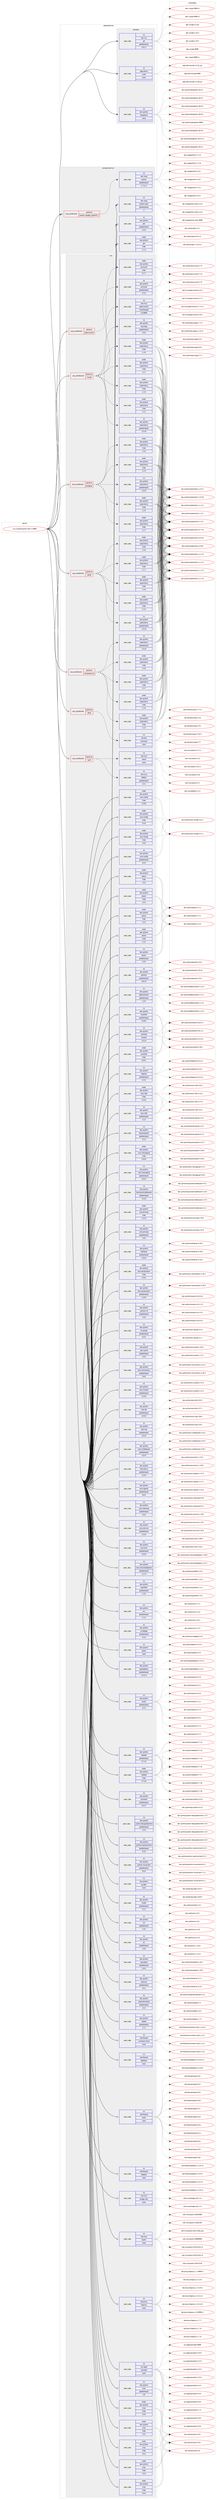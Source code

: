 digraph prolog {

# *************
# Graph options
# *************

newrank=true;
concentrate=true;
compound=true;
graph [rankdir=LR,fontname=Helvetica,fontsize=10,ranksep=1.5];#, ranksep=2.5, nodesep=0.2];
edge  [arrowhead=vee];
node  [fontname=Helvetica,fontsize=10];

# **********
# The ebuild
# **********

subgraph cluster_leftcol {
color=gray;
rank=same;
label=<<i>ebuild</i>>;
id [label="sys-cluster/neutron-2017.2.9999", color=red, width=4, href="../sys-cluster/neutron-2017.2.9999.svg"];
}

# ****************
# The dependencies
# ****************

subgraph cluster_midcol {
color=gray;
label=<<i>dependencies</i>>;
subgraph cluster_compile {
fillcolor="#eeeeee";
style=filled;
label=<<i>compile</i>>;
subgraph pack357269 {
dependency481148 [label=<<TABLE BORDER="0" CELLBORDER="1" CELLSPACING="0" CELLPADDING="4" WIDTH="220"><TR><TD ROWSPAN="6" CELLPADDING="30">pack_dep</TD></TR><TR><TD WIDTH="110">no</TD></TR><TR><TD>app-admin</TD></TR><TR><TD>sudo</TD></TR><TR><TD>none</TD></TR><TR><TD></TD></TR></TABLE>>, shape=none, color=blue];
}
id:e -> dependency481148:w [weight=20,style="solid",arrowhead="vee"];
subgraph pack357270 {
dependency481149 [label=<<TABLE BORDER="0" CELLBORDER="1" CELLSPACING="0" CELLPADDING="4" WIDTH="220"><TR><TD ROWSPAN="6" CELLPADDING="30">pack_dep</TD></TR><TR><TD WIDTH="110">no</TD></TR><TR><TD>dev-python</TD></TR><TR><TD>setuptools</TD></TR><TR><TD>none</TD></TR><TR><TD></TD></TR></TABLE>>, shape=none, color=blue];
}
id:e -> dependency481149:w [weight=20,style="solid",arrowhead="vee"];
subgraph pack357271 {
dependency481150 [label=<<TABLE BORDER="0" CELLBORDER="1" CELLSPACING="0" CELLPADDING="4" WIDTH="220"><TR><TD ROWSPAN="6" CELLPADDING="30">pack_dep</TD></TR><TR><TD WIDTH="110">no</TD></TR><TR><TD>dev-vcs</TD></TR><TR><TD>git</TD></TR><TR><TD>greaterequal</TD></TR><TR><TD>1.8.2.1</TD></TR></TABLE>>, shape=none, color=blue];
}
id:e -> dependency481150:w [weight=20,style="solid",arrowhead="vee"];
}
subgraph cluster_compileandrun {
fillcolor="#eeeeee";
style=filled;
label=<<i>compile and run</i>>;
subgraph cond115469 {
dependency481151 [label=<<TABLE BORDER="0" CELLBORDER="1" CELLSPACING="0" CELLPADDING="4"><TR><TD ROWSPAN="3" CELLPADDING="10">use_conditional</TD></TR><TR><TD>positive</TD></TR><TR><TD>python_targets_python2_7</TD></TR></TABLE>>, shape=none, color=red];
subgraph pack357272 {
dependency481152 [label=<<TABLE BORDER="0" CELLBORDER="1" CELLSPACING="0" CELLPADDING="4" WIDTH="220"><TR><TD ROWSPAN="6" CELLPADDING="30">pack_dep</TD></TR><TR><TD WIDTH="110">no</TD></TR><TR><TD>dev-lang</TD></TR><TR><TD>python</TD></TR><TR><TD>greaterequal</TD></TR><TR><TD>2.7.5-r2</TD></TR></TABLE>>, shape=none, color=blue];
}
dependency481151:e -> dependency481152:w [weight=20,style="dashed",arrowhead="vee"];
}
id:e -> dependency481151:w [weight=20,style="solid",arrowhead="odotvee"];
subgraph pack357273 {
dependency481153 [label=<<TABLE BORDER="0" CELLBORDER="1" CELLSPACING="0" CELLPADDING="4" WIDTH="220"><TR><TD ROWSPAN="6" CELLPADDING="30">pack_dep</TD></TR><TR><TD WIDTH="110">no</TD></TR><TR><TD>dev-lang</TD></TR><TR><TD>python-exec</TD></TR><TR><TD>greaterequal</TD></TR><TR><TD>2</TD></TR></TABLE>>, shape=none, color=blue];
}
id:e -> dependency481153:w [weight=20,style="solid",arrowhead="odotvee"];
subgraph pack357274 {
dependency481154 [label=<<TABLE BORDER="0" CELLBORDER="1" CELLSPACING="0" CELLPADDING="4" WIDTH="220"><TR><TD ROWSPAN="6" CELLPADDING="30">pack_dep</TD></TR><TR><TD WIDTH="110">no</TD></TR><TR><TD>dev-python</TD></TR><TR><TD>pbr</TD></TR><TR><TD>greaterequal</TD></TR><TR><TD>2.0.0</TD></TR></TABLE>>, shape=none, color=blue];
}
id:e -> dependency481154:w [weight=20,style="solid",arrowhead="odotvee"];
subgraph pack357275 {
dependency481155 [label=<<TABLE BORDER="0" CELLBORDER="1" CELLSPACING="0" CELLPADDING="4" WIDTH="220"><TR><TD ROWSPAN="6" CELLPADDING="30">pack_dep</TD></TR><TR><TD WIDTH="110">weak</TD></TR><TR><TD>dev-python</TD></TR><TR><TD>pbr</TD></TR><TR><TD>tilde</TD></TR><TR><TD>2.1.0</TD></TR></TABLE>>, shape=none, color=blue];
}
id:e -> dependency481155:w [weight=20,style="solid",arrowhead="odotvee"];
}
subgraph cluster_run {
fillcolor="#eeeeee";
style=filled;
label=<<i>run</i>>;
subgraph cond115470 {
dependency481156 [label=<<TABLE BORDER="0" CELLBORDER="1" CELLSPACING="0" CELLPADDING="4"><TR><TD ROWSPAN="3" CELLPADDING="10">use_conditional</TD></TR><TR><TD>positive</TD></TR><TR><TD>compute-only</TD></TR></TABLE>>, shape=none, color=red];
subgraph pack357276 {
dependency481157 [label=<<TABLE BORDER="0" CELLBORDER="1" CELLSPACING="0" CELLPADDING="4" WIDTH="220"><TR><TD ROWSPAN="6" CELLPADDING="30">pack_dep</TD></TR><TR><TD WIDTH="110">no</TD></TR><TR><TD>dev-python</TD></TR><TR><TD>sqlalchemy</TD></TR><TR><TD>greaterequal</TD></TR><TR><TD>1.0.10</TD></TR></TABLE>>, shape=none, color=blue];
}
dependency481156:e -> dependency481157:w [weight=20,style="dashed",arrowhead="vee"];
subgraph pack357277 {
dependency481158 [label=<<TABLE BORDER="0" CELLBORDER="1" CELLSPACING="0" CELLPADDING="4" WIDTH="220"><TR><TD ROWSPAN="6" CELLPADDING="30">pack_dep</TD></TR><TR><TD WIDTH="110">weak</TD></TR><TR><TD>dev-python</TD></TR><TR><TD>sqlalchemy</TD></TR><TR><TD>tilde</TD></TR><TR><TD>1.1.5</TD></TR></TABLE>>, shape=none, color=blue];
}
dependency481156:e -> dependency481158:w [weight=20,style="dashed",arrowhead="vee"];
subgraph pack357278 {
dependency481159 [label=<<TABLE BORDER="0" CELLBORDER="1" CELLSPACING="0" CELLPADDING="4" WIDTH="220"><TR><TD ROWSPAN="6" CELLPADDING="30">pack_dep</TD></TR><TR><TD WIDTH="110">weak</TD></TR><TR><TD>dev-python</TD></TR><TR><TD>sqlalchemy</TD></TR><TR><TD>tilde</TD></TR><TR><TD>1.1.6</TD></TR></TABLE>>, shape=none, color=blue];
}
dependency481156:e -> dependency481159:w [weight=20,style="dashed",arrowhead="vee"];
subgraph pack357279 {
dependency481160 [label=<<TABLE BORDER="0" CELLBORDER="1" CELLSPACING="0" CELLPADDING="4" WIDTH="220"><TR><TD ROWSPAN="6" CELLPADDING="30">pack_dep</TD></TR><TR><TD WIDTH="110">weak</TD></TR><TR><TD>dev-python</TD></TR><TR><TD>sqlalchemy</TD></TR><TR><TD>tilde</TD></TR><TR><TD>1.1.7</TD></TR></TABLE>>, shape=none, color=blue];
}
dependency481156:e -> dependency481160:w [weight=20,style="dashed",arrowhead="vee"];
subgraph pack357280 {
dependency481161 [label=<<TABLE BORDER="0" CELLBORDER="1" CELLSPACING="0" CELLPADDING="4" WIDTH="220"><TR><TD ROWSPAN="6" CELLPADDING="30">pack_dep</TD></TR><TR><TD WIDTH="110">weak</TD></TR><TR><TD>dev-python</TD></TR><TR><TD>sqlalchemy</TD></TR><TR><TD>tilde</TD></TR><TR><TD>1.1.8</TD></TR></TABLE>>, shape=none, color=blue];
}
dependency481156:e -> dependency481161:w [weight=20,style="dashed",arrowhead="vee"];
}
id:e -> dependency481156:w [weight=20,style="solid",arrowhead="odot"];
subgraph cond115471 {
dependency481162 [label=<<TABLE BORDER="0" CELLBORDER="1" CELLSPACING="0" CELLPADDING="4"><TR><TD ROWSPAN="3" CELLPADDING="10">use_conditional</TD></TR><TR><TD>positive</TD></TR><TR><TD>dhcp</TD></TR></TABLE>>, shape=none, color=red];
subgraph pack357281 {
dependency481163 [label=<<TABLE BORDER="0" CELLBORDER="1" CELLSPACING="0" CELLPADDING="4" WIDTH="220"><TR><TD ROWSPAN="6" CELLPADDING="30">pack_dep</TD></TR><TR><TD WIDTH="110">no</TD></TR><TR><TD>net-dns</TD></TR><TR><TD>dnsmasq</TD></TR><TR><TD>none</TD></TR><TR><TD></TD></TR></TABLE>>, shape=none, color=blue];
}
dependency481162:e -> dependency481163:w [weight=20,style="dashed",arrowhead="vee"];
}
id:e -> dependency481162:w [weight=20,style="solid",arrowhead="odot"];
subgraph cond115472 {
dependency481164 [label=<<TABLE BORDER="0" CELLBORDER="1" CELLSPACING="0" CELLPADDING="4"><TR><TD ROWSPAN="3" CELLPADDING="10">use_conditional</TD></TR><TR><TD>positive</TD></TR><TR><TD>ipv6</TD></TR></TABLE>>, shape=none, color=red];
subgraph pack357282 {
dependency481165 [label=<<TABLE BORDER="0" CELLBORDER="1" CELLSPACING="0" CELLPADDING="4" WIDTH="220"><TR><TD ROWSPAN="6" CELLPADDING="30">pack_dep</TD></TR><TR><TD WIDTH="110">no</TD></TR><TR><TD>net-misc</TD></TR><TR><TD>radvd</TD></TR><TR><TD>none</TD></TR><TR><TD></TD></TR></TABLE>>, shape=none, color=blue];
}
dependency481164:e -> dependency481165:w [weight=20,style="dashed",arrowhead="vee"];
subgraph pack357283 {
dependency481166 [label=<<TABLE BORDER="0" CELLBORDER="1" CELLSPACING="0" CELLPADDING="4" WIDTH="220"><TR><TD ROWSPAN="6" CELLPADDING="30">pack_dep</TD></TR><TR><TD WIDTH="110">no</TD></TR><TR><TD>net-misc</TD></TR><TR><TD>dibbler</TD></TR><TR><TD>greaterequal</TD></TR><TR><TD>1.0.1</TD></TR></TABLE>>, shape=none, color=blue];
}
dependency481164:e -> dependency481166:w [weight=20,style="dashed",arrowhead="vee"];
}
id:e -> dependency481164:w [weight=20,style="solid",arrowhead="odot"];
subgraph cond115473 {
dependency481167 [label=<<TABLE BORDER="0" CELLBORDER="1" CELLSPACING="0" CELLPADDING="4"><TR><TD ROWSPAN="3" CELLPADDING="10">use_conditional</TD></TR><TR><TD>positive</TD></TR><TR><TD>mysql</TD></TR></TABLE>>, shape=none, color=red];
subgraph pack357284 {
dependency481168 [label=<<TABLE BORDER="0" CELLBORDER="1" CELLSPACING="0" CELLPADDING="4" WIDTH="220"><TR><TD ROWSPAN="6" CELLPADDING="30">pack_dep</TD></TR><TR><TD WIDTH="110">no</TD></TR><TR><TD>dev-python</TD></TR><TR><TD>pymysql</TD></TR><TR><TD>greaterequal</TD></TR><TR><TD>0.7.6</TD></TR></TABLE>>, shape=none, color=blue];
}
dependency481167:e -> dependency481168:w [weight=20,style="dashed",arrowhead="vee"];
subgraph pack357285 {
dependency481169 [label=<<TABLE BORDER="0" CELLBORDER="1" CELLSPACING="0" CELLPADDING="4" WIDTH="220"><TR><TD ROWSPAN="6" CELLPADDING="30">pack_dep</TD></TR><TR><TD WIDTH="110">weak</TD></TR><TR><TD>dev-python</TD></TR><TR><TD>pymysql</TD></TR><TR><TD>tilde</TD></TR><TR><TD>0.7.7</TD></TR></TABLE>>, shape=none, color=blue];
}
dependency481167:e -> dependency481169:w [weight=20,style="dashed",arrowhead="vee"];
subgraph pack357286 {
dependency481170 [label=<<TABLE BORDER="0" CELLBORDER="1" CELLSPACING="0" CELLPADDING="4" WIDTH="220"><TR><TD ROWSPAN="6" CELLPADDING="30">pack_dep</TD></TR><TR><TD WIDTH="110">no</TD></TR><TR><TD>dev-python</TD></TR><TR><TD>sqlalchemy</TD></TR><TR><TD>greaterequal</TD></TR><TR><TD>1.0.10</TD></TR></TABLE>>, shape=none, color=blue];
}
dependency481167:e -> dependency481170:w [weight=20,style="dashed",arrowhead="vee"];
subgraph pack357287 {
dependency481171 [label=<<TABLE BORDER="0" CELLBORDER="1" CELLSPACING="0" CELLPADDING="4" WIDTH="220"><TR><TD ROWSPAN="6" CELLPADDING="30">pack_dep</TD></TR><TR><TD WIDTH="110">weak</TD></TR><TR><TD>dev-python</TD></TR><TR><TD>sqlalchemy</TD></TR><TR><TD>tilde</TD></TR><TR><TD>1.1.5</TD></TR></TABLE>>, shape=none, color=blue];
}
dependency481167:e -> dependency481171:w [weight=20,style="dashed",arrowhead="vee"];
subgraph pack357288 {
dependency481172 [label=<<TABLE BORDER="0" CELLBORDER="1" CELLSPACING="0" CELLPADDING="4" WIDTH="220"><TR><TD ROWSPAN="6" CELLPADDING="30">pack_dep</TD></TR><TR><TD WIDTH="110">weak</TD></TR><TR><TD>dev-python</TD></TR><TR><TD>sqlalchemy</TD></TR><TR><TD>tilde</TD></TR><TR><TD>1.1.6</TD></TR></TABLE>>, shape=none, color=blue];
}
dependency481167:e -> dependency481172:w [weight=20,style="dashed",arrowhead="vee"];
subgraph pack357289 {
dependency481173 [label=<<TABLE BORDER="0" CELLBORDER="1" CELLSPACING="0" CELLPADDING="4" WIDTH="220"><TR><TD ROWSPAN="6" CELLPADDING="30">pack_dep</TD></TR><TR><TD WIDTH="110">weak</TD></TR><TR><TD>dev-python</TD></TR><TR><TD>sqlalchemy</TD></TR><TR><TD>tilde</TD></TR><TR><TD>1.1.7</TD></TR></TABLE>>, shape=none, color=blue];
}
dependency481167:e -> dependency481173:w [weight=20,style="dashed",arrowhead="vee"];
subgraph pack357290 {
dependency481174 [label=<<TABLE BORDER="0" CELLBORDER="1" CELLSPACING="0" CELLPADDING="4" WIDTH="220"><TR><TD ROWSPAN="6" CELLPADDING="30">pack_dep</TD></TR><TR><TD WIDTH="110">weak</TD></TR><TR><TD>dev-python</TD></TR><TR><TD>sqlalchemy</TD></TR><TR><TD>tilde</TD></TR><TR><TD>1.1.8</TD></TR></TABLE>>, shape=none, color=blue];
}
dependency481167:e -> dependency481174:w [weight=20,style="dashed",arrowhead="vee"];
}
id:e -> dependency481167:w [weight=20,style="solid",arrowhead="odot"];
subgraph cond115474 {
dependency481175 [label=<<TABLE BORDER="0" CELLBORDER="1" CELLSPACING="0" CELLPADDING="4"><TR><TD ROWSPAN="3" CELLPADDING="10">use_conditional</TD></TR><TR><TD>positive</TD></TR><TR><TD>openvswitch</TD></TR></TABLE>>, shape=none, color=red];
subgraph pack357291 {
dependency481176 [label=<<TABLE BORDER="0" CELLBORDER="1" CELLSPACING="0" CELLPADDING="4" WIDTH="220"><TR><TD ROWSPAN="6" CELLPADDING="30">pack_dep</TD></TR><TR><TD WIDTH="110">no</TD></TR><TR><TD>net-misc</TD></TR><TR><TD>openvswitch</TD></TR><TR><TD>smallerequal</TD></TR><TR><TD>2.8.9999</TD></TR></TABLE>>, shape=none, color=blue];
}
dependency481175:e -> dependency481176:w [weight=20,style="dashed",arrowhead="vee"];
}
id:e -> dependency481175:w [weight=20,style="solid",arrowhead="odot"];
subgraph cond115475 {
dependency481177 [label=<<TABLE BORDER="0" CELLBORDER="1" CELLSPACING="0" CELLPADDING="4"><TR><TD ROWSPAN="3" CELLPADDING="10">use_conditional</TD></TR><TR><TD>positive</TD></TR><TR><TD>postgres</TD></TR></TABLE>>, shape=none, color=red];
subgraph pack357292 {
dependency481178 [label=<<TABLE BORDER="0" CELLBORDER="1" CELLSPACING="0" CELLPADDING="4" WIDTH="220"><TR><TD ROWSPAN="6" CELLPADDING="30">pack_dep</TD></TR><TR><TD WIDTH="110">no</TD></TR><TR><TD>dev-python</TD></TR><TR><TD>psycopg</TD></TR><TR><TD>greaterequal</TD></TR><TR><TD>2.5.0</TD></TR></TABLE>>, shape=none, color=blue];
}
dependency481177:e -> dependency481178:w [weight=20,style="dashed",arrowhead="vee"];
subgraph pack357293 {
dependency481179 [label=<<TABLE BORDER="0" CELLBORDER="1" CELLSPACING="0" CELLPADDING="4" WIDTH="220"><TR><TD ROWSPAN="6" CELLPADDING="30">pack_dep</TD></TR><TR><TD WIDTH="110">no</TD></TR><TR><TD>dev-python</TD></TR><TR><TD>sqlalchemy</TD></TR><TR><TD>greaterequal</TD></TR><TR><TD>1.0.10</TD></TR></TABLE>>, shape=none, color=blue];
}
dependency481177:e -> dependency481179:w [weight=20,style="dashed",arrowhead="vee"];
subgraph pack357294 {
dependency481180 [label=<<TABLE BORDER="0" CELLBORDER="1" CELLSPACING="0" CELLPADDING="4" WIDTH="220"><TR><TD ROWSPAN="6" CELLPADDING="30">pack_dep</TD></TR><TR><TD WIDTH="110">weak</TD></TR><TR><TD>dev-python</TD></TR><TR><TD>sqlalchemy</TD></TR><TR><TD>tilde</TD></TR><TR><TD>1.1.5</TD></TR></TABLE>>, shape=none, color=blue];
}
dependency481177:e -> dependency481180:w [weight=20,style="dashed",arrowhead="vee"];
subgraph pack357295 {
dependency481181 [label=<<TABLE BORDER="0" CELLBORDER="1" CELLSPACING="0" CELLPADDING="4" WIDTH="220"><TR><TD ROWSPAN="6" CELLPADDING="30">pack_dep</TD></TR><TR><TD WIDTH="110">weak</TD></TR><TR><TD>dev-python</TD></TR><TR><TD>sqlalchemy</TD></TR><TR><TD>tilde</TD></TR><TR><TD>1.1.6</TD></TR></TABLE>>, shape=none, color=blue];
}
dependency481177:e -> dependency481181:w [weight=20,style="dashed",arrowhead="vee"];
subgraph pack357296 {
dependency481182 [label=<<TABLE BORDER="0" CELLBORDER="1" CELLSPACING="0" CELLPADDING="4" WIDTH="220"><TR><TD ROWSPAN="6" CELLPADDING="30">pack_dep</TD></TR><TR><TD WIDTH="110">weak</TD></TR><TR><TD>dev-python</TD></TR><TR><TD>sqlalchemy</TD></TR><TR><TD>tilde</TD></TR><TR><TD>1.1.7</TD></TR></TABLE>>, shape=none, color=blue];
}
dependency481177:e -> dependency481182:w [weight=20,style="dashed",arrowhead="vee"];
subgraph pack357297 {
dependency481183 [label=<<TABLE BORDER="0" CELLBORDER="1" CELLSPACING="0" CELLPADDING="4" WIDTH="220"><TR><TD ROWSPAN="6" CELLPADDING="30">pack_dep</TD></TR><TR><TD WIDTH="110">weak</TD></TR><TR><TD>dev-python</TD></TR><TR><TD>sqlalchemy</TD></TR><TR><TD>tilde</TD></TR><TR><TD>1.1.8</TD></TR></TABLE>>, shape=none, color=blue];
}
dependency481177:e -> dependency481183:w [weight=20,style="dashed",arrowhead="vee"];
}
id:e -> dependency481177:w [weight=20,style="solid",arrowhead="odot"];
subgraph cond115476 {
dependency481184 [label=<<TABLE BORDER="0" CELLBORDER="1" CELLSPACING="0" CELLPADDING="4"><TR><TD ROWSPAN="3" CELLPADDING="10">use_conditional</TD></TR><TR><TD>positive</TD></TR><TR><TD>sqlite</TD></TR></TABLE>>, shape=none, color=red];
subgraph pack357298 {
dependency481185 [label=<<TABLE BORDER="0" CELLBORDER="1" CELLSPACING="0" CELLPADDING="4" WIDTH="220"><TR><TD ROWSPAN="6" CELLPADDING="30">pack_dep</TD></TR><TR><TD WIDTH="110">no</TD></TR><TR><TD>dev-python</TD></TR><TR><TD>sqlalchemy</TD></TR><TR><TD>greaterequal</TD></TR><TR><TD>1.0.10</TD></TR></TABLE>>, shape=none, color=blue];
}
dependency481184:e -> dependency481185:w [weight=20,style="dashed",arrowhead="vee"];
subgraph pack357299 {
dependency481186 [label=<<TABLE BORDER="0" CELLBORDER="1" CELLSPACING="0" CELLPADDING="4" WIDTH="220"><TR><TD ROWSPAN="6" CELLPADDING="30">pack_dep</TD></TR><TR><TD WIDTH="110">weak</TD></TR><TR><TD>dev-python</TD></TR><TR><TD>sqlalchemy</TD></TR><TR><TD>tilde</TD></TR><TR><TD>1.1.5</TD></TR></TABLE>>, shape=none, color=blue];
}
dependency481184:e -> dependency481186:w [weight=20,style="dashed",arrowhead="vee"];
subgraph pack357300 {
dependency481187 [label=<<TABLE BORDER="0" CELLBORDER="1" CELLSPACING="0" CELLPADDING="4" WIDTH="220"><TR><TD ROWSPAN="6" CELLPADDING="30">pack_dep</TD></TR><TR><TD WIDTH="110">weak</TD></TR><TR><TD>dev-python</TD></TR><TR><TD>sqlalchemy</TD></TR><TR><TD>tilde</TD></TR><TR><TD>1.1.6</TD></TR></TABLE>>, shape=none, color=blue];
}
dependency481184:e -> dependency481187:w [weight=20,style="dashed",arrowhead="vee"];
subgraph pack357301 {
dependency481188 [label=<<TABLE BORDER="0" CELLBORDER="1" CELLSPACING="0" CELLPADDING="4" WIDTH="220"><TR><TD ROWSPAN="6" CELLPADDING="30">pack_dep</TD></TR><TR><TD WIDTH="110">weak</TD></TR><TR><TD>dev-python</TD></TR><TR><TD>sqlalchemy</TD></TR><TR><TD>tilde</TD></TR><TR><TD>1.1.7</TD></TR></TABLE>>, shape=none, color=blue];
}
dependency481184:e -> dependency481188:w [weight=20,style="dashed",arrowhead="vee"];
subgraph pack357302 {
dependency481189 [label=<<TABLE BORDER="0" CELLBORDER="1" CELLSPACING="0" CELLPADDING="4" WIDTH="220"><TR><TD ROWSPAN="6" CELLPADDING="30">pack_dep</TD></TR><TR><TD WIDTH="110">weak</TD></TR><TR><TD>dev-python</TD></TR><TR><TD>sqlalchemy</TD></TR><TR><TD>tilde</TD></TR><TR><TD>1.1.8</TD></TR></TABLE>>, shape=none, color=blue];
}
dependency481184:e -> dependency481189:w [weight=20,style="dashed",arrowhead="vee"];
}
id:e -> dependency481184:w [weight=20,style="solid",arrowhead="odot"];
subgraph pack357303 {
dependency481190 [label=<<TABLE BORDER="0" CELLBORDER="1" CELLSPACING="0" CELLPADDING="4" WIDTH="220"><TR><TD ROWSPAN="6" CELLPADDING="30">pack_dep</TD></TR><TR><TD WIDTH="110">no</TD></TR><TR><TD>dev-python</TD></TR><TR><TD>alembic</TD></TR><TR><TD>greaterequal</TD></TR><TR><TD>0.8.10</TD></TR></TABLE>>, shape=none, color=blue];
}
id:e -> dependency481190:w [weight=20,style="solid",arrowhead="odot"];
subgraph pack357304 {
dependency481191 [label=<<TABLE BORDER="0" CELLBORDER="1" CELLSPACING="0" CELLPADDING="4" WIDTH="220"><TR><TD ROWSPAN="6" CELLPADDING="30">pack_dep</TD></TR><TR><TD WIDTH="110">no</TD></TR><TR><TD>dev-python</TD></TR><TR><TD>debtcollector</TD></TR><TR><TD>greaterequal</TD></TR><TR><TD>1.2.0</TD></TR></TABLE>>, shape=none, color=blue];
}
id:e -> dependency481191:w [weight=20,style="solid",arrowhead="odot"];
subgraph pack357305 {
dependency481192 [label=<<TABLE BORDER="0" CELLBORDER="1" CELLSPACING="0" CELLPADDING="4" WIDTH="220"><TR><TD ROWSPAN="6" CELLPADDING="30">pack_dep</TD></TR><TR><TD WIDTH="110">no</TD></TR><TR><TD>dev-python</TD></TR><TR><TD>eventlet</TD></TR><TR><TD>greaterequal</TD></TR><TR><TD>0.18.4</TD></TR></TABLE>>, shape=none, color=blue];
}
id:e -> dependency481192:w [weight=20,style="solid",arrowhead="odot"];
subgraph pack357306 {
dependency481193 [label=<<TABLE BORDER="0" CELLBORDER="1" CELLSPACING="0" CELLPADDING="4" WIDTH="220"><TR><TD ROWSPAN="6" CELLPADDING="30">pack_dep</TD></TR><TR><TD WIDTH="110">no</TD></TR><TR><TD>dev-python</TD></TR><TR><TD>eventlet</TD></TR><TR><TD>smaller</TD></TR><TR><TD>0.21.0</TD></TR></TABLE>>, shape=none, color=blue];
}
id:e -> dependency481193:w [weight=20,style="solid",arrowhead="odot"];
subgraph pack357307 {
dependency481194 [label=<<TABLE BORDER="0" CELLBORDER="1" CELLSPACING="0" CELLPADDING="4" WIDTH="220"><TR><TD ROWSPAN="6" CELLPADDING="30">pack_dep</TD></TR><TR><TD WIDTH="110">no</TD></TR><TR><TD>dev-python</TD></TR><TR><TD>httplib2</TD></TR><TR><TD>greaterequal</TD></TR><TR><TD>0.7.5</TD></TR></TABLE>>, shape=none, color=blue];
}
id:e -> dependency481194:w [weight=20,style="solid",arrowhead="odot"];
subgraph pack357308 {
dependency481195 [label=<<TABLE BORDER="0" CELLBORDER="1" CELLSPACING="0" CELLPADDING="4" WIDTH="220"><TR><TD ROWSPAN="6" CELLPADDING="30">pack_dep</TD></TR><TR><TD WIDTH="110">no</TD></TR><TR><TD>dev-python</TD></TR><TR><TD>jinja</TD></TR><TR><TD>greaterequal</TD></TR><TR><TD>2.8</TD></TR></TABLE>>, shape=none, color=blue];
}
id:e -> dependency481195:w [weight=20,style="solid",arrowhead="odot"];
subgraph pack357309 {
dependency481196 [label=<<TABLE BORDER="0" CELLBORDER="1" CELLSPACING="0" CELLPADDING="4" WIDTH="220"><TR><TD ROWSPAN="6" CELLPADDING="30">pack_dep</TD></TR><TR><TD WIDTH="110">no</TD></TR><TR><TD>dev-python</TD></TR><TR><TD>keystoneauth</TD></TR><TR><TD>greaterequal</TD></TR><TR><TD>3.1.0</TD></TR></TABLE>>, shape=none, color=blue];
}
id:e -> dependency481196:w [weight=20,style="solid",arrowhead="odot"];
subgraph pack357310 {
dependency481197 [label=<<TABLE BORDER="0" CELLBORDER="1" CELLSPACING="0" CELLPADDING="4" WIDTH="220"><TR><TD ROWSPAN="6" CELLPADDING="30">pack_dep</TD></TR><TR><TD WIDTH="110">no</TD></TR><TR><TD>dev-python</TD></TR><TR><TD>keystonemiddleware</TD></TR><TR><TD>greaterequal</TD></TR><TR><TD>4.12.0</TD></TR></TABLE>>, shape=none, color=blue];
}
id:e -> dependency481197:w [weight=20,style="solid",arrowhead="odot"];
subgraph pack357311 {
dependency481198 [label=<<TABLE BORDER="0" CELLBORDER="1" CELLSPACING="0" CELLPADDING="4" WIDTH="220"><TR><TD ROWSPAN="6" CELLPADDING="30">pack_dep</TD></TR><TR><TD WIDTH="110">no</TD></TR><TR><TD>dev-python</TD></TR><TR><TD>netaddr</TD></TR><TR><TD>greaterequal</TD></TR><TR><TD>0.7.13</TD></TR></TABLE>>, shape=none, color=blue];
}
id:e -> dependency481198:w [weight=20,style="solid",arrowhead="odot"];
subgraph pack357312 {
dependency481199 [label=<<TABLE BORDER="0" CELLBORDER="1" CELLSPACING="0" CELLPADDING="4" WIDTH="220"><TR><TD ROWSPAN="6" CELLPADDING="30">pack_dep</TD></TR><TR><TD WIDTH="110">no</TD></TR><TR><TD>dev-python</TD></TR><TR><TD>netifaces</TD></TR><TR><TD>greaterequal</TD></TR><TR><TD>0.10.4</TD></TR></TABLE>>, shape=none, color=blue];
}
id:e -> dependency481199:w [weight=20,style="solid",arrowhead="odot"];
subgraph pack357313 {
dependency481200 [label=<<TABLE BORDER="0" CELLBORDER="1" CELLSPACING="0" CELLPADDING="4" WIDTH="220"><TR><TD ROWSPAN="6" CELLPADDING="30">pack_dep</TD></TR><TR><TD WIDTH="110">no</TD></TR><TR><TD>dev-python</TD></TR><TR><TD>neutron-lib</TD></TR><TR><TD>greaterequal</TD></TR><TR><TD>1.9.0</TD></TR></TABLE>>, shape=none, color=blue];
}
id:e -> dependency481200:w [weight=20,style="solid",arrowhead="odot"];
subgraph pack357314 {
dependency481201 [label=<<TABLE BORDER="0" CELLBORDER="1" CELLSPACING="0" CELLPADDING="4" WIDTH="220"><TR><TD ROWSPAN="6" CELLPADDING="30">pack_dep</TD></TR><TR><TD WIDTH="110">no</TD></TR><TR><TD>dev-python</TD></TR><TR><TD>os-xenapi</TD></TR><TR><TD>greaterequal</TD></TR><TR><TD>0.2.0</TD></TR></TABLE>>, shape=none, color=blue];
}
id:e -> dependency481201:w [weight=20,style="solid",arrowhead="odot"];
subgraph pack357315 {
dependency481202 [label=<<TABLE BORDER="0" CELLBORDER="1" CELLSPACING="0" CELLPADDING="4" WIDTH="220"><TR><TD ROWSPAN="6" CELLPADDING="30">pack_dep</TD></TR><TR><TD WIDTH="110">no</TD></TR><TR><TD>dev-python</TD></TR><TR><TD>oslo-cache</TD></TR><TR><TD>greaterequal</TD></TR><TR><TD>1.5.0</TD></TR></TABLE>>, shape=none, color=blue];
}
id:e -> dependency481202:w [weight=20,style="solid",arrowhead="odot"];
subgraph pack357316 {
dependency481203 [label=<<TABLE BORDER="0" CELLBORDER="1" CELLSPACING="0" CELLPADDING="4" WIDTH="220"><TR><TD ROWSPAN="6" CELLPADDING="30">pack_dep</TD></TR><TR><TD WIDTH="110">no</TD></TR><TR><TD>dev-python</TD></TR><TR><TD>oslo-concurrency</TD></TR><TR><TD>greaterequal</TD></TR><TR><TD>3.8.0</TD></TR></TABLE>>, shape=none, color=blue];
}
id:e -> dependency481203:w [weight=20,style="solid",arrowhead="odot"];
subgraph pack357317 {
dependency481204 [label=<<TABLE BORDER="0" CELLBORDER="1" CELLSPACING="0" CELLPADDING="4" WIDTH="220"><TR><TD ROWSPAN="6" CELLPADDING="30">pack_dep</TD></TR><TR><TD WIDTH="110">no</TD></TR><TR><TD>dev-python</TD></TR><TR><TD>oslo-config</TD></TR><TR><TD>greaterequal</TD></TR><TR><TD>4.0.0</TD></TR></TABLE>>, shape=none, color=blue];
}
id:e -> dependency481204:w [weight=20,style="solid",arrowhead="odot"];
subgraph pack357318 {
dependency481205 [label=<<TABLE BORDER="0" CELLBORDER="1" CELLSPACING="0" CELLPADDING="4" WIDTH="220"><TR><TD ROWSPAN="6" CELLPADDING="30">pack_dep</TD></TR><TR><TD WIDTH="110">no</TD></TR><TR><TD>dev-python</TD></TR><TR><TD>oslo-context</TD></TR><TR><TD>greaterequal</TD></TR><TR><TD>2.14.0</TD></TR></TABLE>>, shape=none, color=blue];
}
id:e -> dependency481205:w [weight=20,style="solid",arrowhead="odot"];
subgraph pack357319 {
dependency481206 [label=<<TABLE BORDER="0" CELLBORDER="1" CELLSPACING="0" CELLPADDING="4" WIDTH="220"><TR><TD ROWSPAN="6" CELLPADDING="30">pack_dep</TD></TR><TR><TD WIDTH="110">no</TD></TR><TR><TD>dev-python</TD></TR><TR><TD>oslo-db</TD></TR><TR><TD>greaterequal</TD></TR><TR><TD>4.24.0</TD></TR></TABLE>>, shape=none, color=blue];
}
id:e -> dependency481206:w [weight=20,style="solid",arrowhead="odot"];
subgraph pack357320 {
dependency481207 [label=<<TABLE BORDER="0" CELLBORDER="1" CELLSPACING="0" CELLPADDING="4" WIDTH="220"><TR><TD ROWSPAN="6" CELLPADDING="30">pack_dep</TD></TR><TR><TD WIDTH="110">no</TD></TR><TR><TD>dev-python</TD></TR><TR><TD>oslo-i18n</TD></TR><TR><TD>greaterequal</TD></TR><TR><TD>2.1.0</TD></TR></TABLE>>, shape=none, color=blue];
}
id:e -> dependency481207:w [weight=20,style="solid",arrowhead="odot"];
subgraph pack357321 {
dependency481208 [label=<<TABLE BORDER="0" CELLBORDER="1" CELLSPACING="0" CELLPADDING="4" WIDTH="220"><TR><TD ROWSPAN="6" CELLPADDING="30">pack_dep</TD></TR><TR><TD WIDTH="110">no</TD></TR><TR><TD>dev-python</TD></TR><TR><TD>oslo-log</TD></TR><TR><TD>greaterequal</TD></TR><TR><TD>3.22.0</TD></TR></TABLE>>, shape=none, color=blue];
}
id:e -> dependency481208:w [weight=20,style="solid",arrowhead="odot"];
subgraph pack357322 {
dependency481209 [label=<<TABLE BORDER="0" CELLBORDER="1" CELLSPACING="0" CELLPADDING="4" WIDTH="220"><TR><TD ROWSPAN="6" CELLPADDING="30">pack_dep</TD></TR><TR><TD WIDTH="110">no</TD></TR><TR><TD>dev-python</TD></TR><TR><TD>oslo-messaging</TD></TR><TR><TD>greaterequal</TD></TR><TR><TD>5.24.2</TD></TR></TABLE>>, shape=none, color=blue];
}
id:e -> dependency481209:w [weight=20,style="solid",arrowhead="odot"];
subgraph pack357323 {
dependency481210 [label=<<TABLE BORDER="0" CELLBORDER="1" CELLSPACING="0" CELLPADDING="4" WIDTH="220"><TR><TD ROWSPAN="6" CELLPADDING="30">pack_dep</TD></TR><TR><TD WIDTH="110">no</TD></TR><TR><TD>dev-python</TD></TR><TR><TD>oslo-middleware</TD></TR><TR><TD>greaterequal</TD></TR><TR><TD>3.27.0</TD></TR></TABLE>>, shape=none, color=blue];
}
id:e -> dependency481210:w [weight=20,style="solid",arrowhead="odot"];
subgraph pack357324 {
dependency481211 [label=<<TABLE BORDER="0" CELLBORDER="1" CELLSPACING="0" CELLPADDING="4" WIDTH="220"><TR><TD ROWSPAN="6" CELLPADDING="30">pack_dep</TD></TR><TR><TD WIDTH="110">no</TD></TR><TR><TD>dev-python</TD></TR><TR><TD>oslo-policy</TD></TR><TR><TD>greaterequal</TD></TR><TR><TD>1.23.0</TD></TR></TABLE>>, shape=none, color=blue];
}
id:e -> dependency481211:w [weight=20,style="solid",arrowhead="odot"];
subgraph pack357325 {
dependency481212 [label=<<TABLE BORDER="0" CELLBORDER="1" CELLSPACING="0" CELLPADDING="4" WIDTH="220"><TR><TD ROWSPAN="6" CELLPADDING="30">pack_dep</TD></TR><TR><TD WIDTH="110">no</TD></TR><TR><TD>dev-python</TD></TR><TR><TD>oslo-privsep</TD></TR><TR><TD>greaterequal</TD></TR><TR><TD>1.9.0</TD></TR></TABLE>>, shape=none, color=blue];
}
id:e -> dependency481212:w [weight=20,style="solid",arrowhead="odot"];
subgraph pack357326 {
dependency481213 [label=<<TABLE BORDER="0" CELLBORDER="1" CELLSPACING="0" CELLPADDING="4" WIDTH="220"><TR><TD ROWSPAN="6" CELLPADDING="30">pack_dep</TD></TR><TR><TD WIDTH="110">no</TD></TR><TR><TD>dev-python</TD></TR><TR><TD>oslo-reports</TD></TR><TR><TD>greaterequal</TD></TR><TR><TD>0.6.0</TD></TR></TABLE>>, shape=none, color=blue];
}
id:e -> dependency481213:w [weight=20,style="solid",arrowhead="odot"];
subgraph pack357327 {
dependency481214 [label=<<TABLE BORDER="0" CELLBORDER="1" CELLSPACING="0" CELLPADDING="4" WIDTH="220"><TR><TD ROWSPAN="6" CELLPADDING="30">pack_dep</TD></TR><TR><TD WIDTH="110">no</TD></TR><TR><TD>dev-python</TD></TR><TR><TD>oslo-rootwrap</TD></TR><TR><TD>greaterequal</TD></TR><TR><TD>5.0.0</TD></TR></TABLE>>, shape=none, color=blue];
}
id:e -> dependency481214:w [weight=20,style="solid",arrowhead="odot"];
subgraph pack357328 {
dependency481215 [label=<<TABLE BORDER="0" CELLBORDER="1" CELLSPACING="0" CELLPADDING="4" WIDTH="220"><TR><TD ROWSPAN="6" CELLPADDING="30">pack_dep</TD></TR><TR><TD WIDTH="110">no</TD></TR><TR><TD>dev-python</TD></TR><TR><TD>oslo-serialization</TD></TR><TR><TD>greaterequal</TD></TR><TR><TD>1.10.0</TD></TR></TABLE>>, shape=none, color=blue];
}
id:e -> dependency481215:w [weight=20,style="solid",arrowhead="odot"];
subgraph pack357329 {
dependency481216 [label=<<TABLE BORDER="0" CELLBORDER="1" CELLSPACING="0" CELLPADDING="4" WIDTH="220"><TR><TD ROWSPAN="6" CELLPADDING="30">pack_dep</TD></TR><TR><TD WIDTH="110">no</TD></TR><TR><TD>dev-python</TD></TR><TR><TD>oslo-service</TD></TR><TR><TD>greaterequal</TD></TR><TR><TD>1.10.0</TD></TR></TABLE>>, shape=none, color=blue];
}
id:e -> dependency481216:w [weight=20,style="solid",arrowhead="odot"];
subgraph pack357330 {
dependency481217 [label=<<TABLE BORDER="0" CELLBORDER="1" CELLSPACING="0" CELLPADDING="4" WIDTH="220"><TR><TD ROWSPAN="6" CELLPADDING="30">pack_dep</TD></TR><TR><TD WIDTH="110">no</TD></TR><TR><TD>dev-python</TD></TR><TR><TD>oslo-utils</TD></TR><TR><TD>greaterequal</TD></TR><TR><TD>3.20.0</TD></TR></TABLE>>, shape=none, color=blue];
}
id:e -> dependency481217:w [weight=20,style="solid",arrowhead="odot"];
subgraph pack357331 {
dependency481218 [label=<<TABLE BORDER="0" CELLBORDER="1" CELLSPACING="0" CELLPADDING="4" WIDTH="220"><TR><TD ROWSPAN="6" CELLPADDING="30">pack_dep</TD></TR><TR><TD WIDTH="110">no</TD></TR><TR><TD>dev-python</TD></TR><TR><TD>oslo-versionedobjects</TD></TR><TR><TD>greaterequal</TD></TR><TR><TD>1.17.0</TD></TR></TABLE>>, shape=none, color=blue];
}
id:e -> dependency481218:w [weight=20,style="solid",arrowhead="odot"];
subgraph pack357332 {
dependency481219 [label=<<TABLE BORDER="0" CELLBORDER="1" CELLSPACING="0" CELLPADDING="4" WIDTH="220"><TR><TD ROWSPAN="6" CELLPADDING="30">pack_dep</TD></TR><TR><TD WIDTH="110">no</TD></TR><TR><TD>dev-python</TD></TR><TR><TD>osprofiler</TD></TR><TR><TD>greaterequal</TD></TR><TR><TD>1.4.0</TD></TR></TABLE>>, shape=none, color=blue];
}
id:e -> dependency481219:w [weight=20,style="solid",arrowhead="odot"];
subgraph pack357333 {
dependency481220 [label=<<TABLE BORDER="0" CELLBORDER="1" CELLSPACING="0" CELLPADDING="4" WIDTH="220"><TR><TD ROWSPAN="6" CELLPADDING="30">pack_dep</TD></TR><TR><TD WIDTH="110">no</TD></TR><TR><TD>dev-python</TD></TR><TR><TD>ovs</TD></TR><TR><TD>greaterequal</TD></TR><TR><TD>2.7.0</TD></TR></TABLE>>, shape=none, color=blue];
}
id:e -> dependency481220:w [weight=20,style="solid",arrowhead="odot"];
subgraph pack357334 {
dependency481221 [label=<<TABLE BORDER="0" CELLBORDER="1" CELLSPACING="0" CELLPADDING="4" WIDTH="220"><TR><TD ROWSPAN="6" CELLPADDING="30">pack_dep</TD></TR><TR><TD WIDTH="110">no</TD></TR><TR><TD>dev-python</TD></TR><TR><TD>ovsdbapp</TD></TR><TR><TD>greaterequal</TD></TR><TR><TD>0.4.0</TD></TR></TABLE>>, shape=none, color=blue];
}
id:e -> dependency481221:w [weight=20,style="solid",arrowhead="odot"];
subgraph pack357335 {
dependency481222 [label=<<TABLE BORDER="0" CELLBORDER="1" CELLSPACING="0" CELLPADDING="4" WIDTH="220"><TR><TD ROWSPAN="6" CELLPADDING="30">pack_dep</TD></TR><TR><TD WIDTH="110">no</TD></TR><TR><TD>dev-python</TD></TR><TR><TD>paste</TD></TR><TR><TD>none</TD></TR><TR><TD></TD></TR></TABLE>>, shape=none, color=blue];
}
id:e -> dependency481222:w [weight=20,style="solid",arrowhead="odot"];
subgraph pack357336 {
dependency481223 [label=<<TABLE BORDER="0" CELLBORDER="1" CELLSPACING="0" CELLPADDING="4" WIDTH="220"><TR><TD ROWSPAN="6" CELLPADDING="30">pack_dep</TD></TR><TR><TD WIDTH="110">no</TD></TR><TR><TD>dev-python</TD></TR><TR><TD>pastedeploy</TD></TR><TR><TD>greaterequal</TD></TR><TR><TD>1.5.0-r1</TD></TR></TABLE>>, shape=none, color=blue];
}
id:e -> dependency481223:w [weight=20,style="solid",arrowhead="odot"];
subgraph pack357337 {
dependency481224 [label=<<TABLE BORDER="0" CELLBORDER="1" CELLSPACING="0" CELLPADDING="4" WIDTH="220"><TR><TD ROWSPAN="6" CELLPADDING="30">pack_dep</TD></TR><TR><TD WIDTH="110">no</TD></TR><TR><TD>dev-python</TD></TR><TR><TD>pecan</TD></TR><TR><TD>greaterequal</TD></TR><TR><TD>1.0.0</TD></TR></TABLE>>, shape=none, color=blue];
}
id:e -> dependency481224:w [weight=20,style="solid",arrowhead="odot"];
subgraph pack357338 {
dependency481225 [label=<<TABLE BORDER="0" CELLBORDER="1" CELLSPACING="0" CELLPADDING="4" WIDTH="220"><TR><TD ROWSPAN="6" CELLPADDING="30">pack_dep</TD></TR><TR><TD WIDTH="110">no</TD></TR><TR><TD>dev-python</TD></TR><TR><TD>psutil</TD></TR><TR><TD>greaterequal</TD></TR><TR><TD>3.2.2</TD></TR></TABLE>>, shape=none, color=blue];
}
id:e -> dependency481225:w [weight=20,style="solid",arrowhead="odot"];
subgraph pack357339 {
dependency481226 [label=<<TABLE BORDER="0" CELLBORDER="1" CELLSPACING="0" CELLPADDING="4" WIDTH="220"><TR><TD ROWSPAN="6" CELLPADDING="30">pack_dep</TD></TR><TR><TD WIDTH="110">no</TD></TR><TR><TD>dev-python</TD></TR><TR><TD>pyroute2</TD></TR><TR><TD>greaterequal</TD></TR><TR><TD>0.4.17</TD></TR></TABLE>>, shape=none, color=blue];
}
id:e -> dependency481226:w [weight=20,style="solid",arrowhead="odot"];
subgraph pack357340 {
dependency481227 [label=<<TABLE BORDER="0" CELLBORDER="1" CELLSPACING="0" CELLPADDING="4" WIDTH="220"><TR><TD ROWSPAN="6" CELLPADDING="30">pack_dep</TD></TR><TR><TD WIDTH="110">no</TD></TR><TR><TD>dev-python</TD></TR><TR><TD>python-designateclient</TD></TR><TR><TD>greaterequal</TD></TR><TR><TD>1.5.0</TD></TR></TABLE>>, shape=none, color=blue];
}
id:e -> dependency481227:w [weight=20,style="solid",arrowhead="odot"];
subgraph pack357341 {
dependency481228 [label=<<TABLE BORDER="0" CELLBORDER="1" CELLSPACING="0" CELLPADDING="4" WIDTH="220"><TR><TD ROWSPAN="6" CELLPADDING="30">pack_dep</TD></TR><TR><TD WIDTH="110">no</TD></TR><TR><TD>dev-python</TD></TR><TR><TD>python-neutronclient</TD></TR><TR><TD>greaterequal</TD></TR><TR><TD>6.3.0</TD></TR></TABLE>>, shape=none, color=blue];
}
id:e -> dependency481228:w [weight=20,style="solid",arrowhead="odot"];
subgraph pack357342 {
dependency481229 [label=<<TABLE BORDER="0" CELLBORDER="1" CELLSPACING="0" CELLPADDING="4" WIDTH="220"><TR><TD ROWSPAN="6" CELLPADDING="30">pack_dep</TD></TR><TR><TD WIDTH="110">no</TD></TR><TR><TD>dev-python</TD></TR><TR><TD>python-novaclient</TD></TR><TR><TD>greaterequal</TD></TR><TR><TD>9.0.0</TD></TR></TABLE>>, shape=none, color=blue];
}
id:e -> dependency481229:w [weight=20,style="solid",arrowhead="odot"];
subgraph pack357343 {
dependency481230 [label=<<TABLE BORDER="0" CELLBORDER="1" CELLSPACING="0" CELLPADDING="4" WIDTH="220"><TR><TD ROWSPAN="6" CELLPADDING="30">pack_dep</TD></TR><TR><TD WIDTH="110">no</TD></TR><TR><TD>dev-python</TD></TR><TR><TD>pyudev</TD></TR><TR><TD>none</TD></TR><TR><TD></TD></TR></TABLE>>, shape=none, color=blue];
}
id:e -> dependency481230:w [weight=20,style="solid",arrowhead="odot"];
subgraph pack357344 {
dependency481231 [label=<<TABLE BORDER="0" CELLBORDER="1" CELLSPACING="0" CELLPADDING="4" WIDTH="220"><TR><TD ROWSPAN="6" CELLPADDING="30">pack_dep</TD></TR><TR><TD WIDTH="110">no</TD></TR><TR><TD>dev-python</TD></TR><TR><TD>routes</TD></TR><TR><TD>greaterequal</TD></TR><TR><TD>2.3.1</TD></TR></TABLE>>, shape=none, color=blue];
}
id:e -> dependency481231:w [weight=20,style="solid",arrowhead="odot"];
subgraph pack357345 {
dependency481232 [label=<<TABLE BORDER="0" CELLBORDER="1" CELLSPACING="0" CELLPADDING="4" WIDTH="220"><TR><TD ROWSPAN="6" CELLPADDING="30">pack_dep</TD></TR><TR><TD WIDTH="110">no</TD></TR><TR><TD>dev-python</TD></TR><TR><TD>ryu</TD></TR><TR><TD>greaterequal</TD></TR><TR><TD>4.14</TD></TR></TABLE>>, shape=none, color=blue];
}
id:e -> dependency481232:w [weight=20,style="solid",arrowhead="odot"];
subgraph pack357346 {
dependency481233 [label=<<TABLE BORDER="0" CELLBORDER="1" CELLSPACING="0" CELLPADDING="4" WIDTH="220"><TR><TD ROWSPAN="6" CELLPADDING="30">pack_dep</TD></TR><TR><TD WIDTH="110">no</TD></TR><TR><TD>dev-python</TD></TR><TR><TD>six</TD></TR><TR><TD>greaterequal</TD></TR><TR><TD>1.9.0</TD></TR></TABLE>>, shape=none, color=blue];
}
id:e -> dependency481233:w [weight=20,style="solid",arrowhead="odot"];
subgraph pack357347 {
dependency481234 [label=<<TABLE BORDER="0" CELLBORDER="1" CELLSPACING="0" CELLPADDING="4" WIDTH="220"><TR><TD ROWSPAN="6" CELLPADDING="30">pack_dep</TD></TR><TR><TD WIDTH="110">no</TD></TR><TR><TD>dev-python</TD></TR><TR><TD>stevedore</TD></TR><TR><TD>greaterequal</TD></TR><TR><TD>1.20.1</TD></TR></TABLE>>, shape=none, color=blue];
}
id:e -> dependency481234:w [weight=20,style="solid",arrowhead="odot"];
subgraph pack357348 {
dependency481235 [label=<<TABLE BORDER="0" CELLBORDER="1" CELLSPACING="0" CELLPADDING="4" WIDTH="220"><TR><TD ROWSPAN="6" CELLPADDING="30">pack_dep</TD></TR><TR><TD WIDTH="110">no</TD></TR><TR><TD>dev-python</TD></TR><TR><TD>tenacity</TD></TR><TR><TD>greaterequal</TD></TR><TR><TD>3.2.1</TD></TR></TABLE>>, shape=none, color=blue];
}
id:e -> dependency481235:w [weight=20,style="solid",arrowhead="odot"];
subgraph pack357349 {
dependency481236 [label=<<TABLE BORDER="0" CELLBORDER="1" CELLSPACING="0" CELLPADDING="4" WIDTH="220"><TR><TD ROWSPAN="6" CELLPADDING="30">pack_dep</TD></TR><TR><TD WIDTH="110">no</TD></TR><TR><TD>dev-python</TD></TR><TR><TD>weakrefmethod</TD></TR><TR><TD>greaterequal</TD></TR><TR><TD>1.0.2</TD></TR></TABLE>>, shape=none, color=blue];
}
id:e -> dependency481236:w [weight=20,style="solid",arrowhead="odot"];
subgraph pack357350 {
dependency481237 [label=<<TABLE BORDER="0" CELLBORDER="1" CELLSPACING="0" CELLPADDING="4" WIDTH="220"><TR><TD ROWSPAN="6" CELLPADDING="30">pack_dep</TD></TR><TR><TD WIDTH="110">no</TD></TR><TR><TD>dev-python</TD></TR><TR><TD>webob</TD></TR><TR><TD>greaterequal</TD></TR><TR><TD>1.7.1</TD></TR></TABLE>>, shape=none, color=blue];
}
id:e -> dependency481237:w [weight=20,style="solid",arrowhead="odot"];
subgraph pack357351 {
dependency481238 [label=<<TABLE BORDER="0" CELLBORDER="1" CELLSPACING="0" CELLPADDING="4" WIDTH="220"><TR><TD ROWSPAN="6" CELLPADDING="30">pack_dep</TD></TR><TR><TD WIDTH="110">no</TD></TR><TR><TD>net-firewall</TD></TR><TR><TD>conntrack-tools</TD></TR><TR><TD>none</TD></TR><TR><TD></TD></TR></TABLE>>, shape=none, color=blue];
}
id:e -> dependency481238:w [weight=20,style="solid",arrowhead="odot"];
subgraph pack357352 {
dependency481239 [label=<<TABLE BORDER="0" CELLBORDER="1" CELLSPACING="0" CELLPADDING="4" WIDTH="220"><TR><TD ROWSPAN="6" CELLPADDING="30">pack_dep</TD></TR><TR><TD WIDTH="110">no</TD></TR><TR><TD>net-firewall</TD></TR><TR><TD>ebtables</TD></TR><TR><TD>none</TD></TR><TR><TD></TD></TR></TABLE>>, shape=none, color=blue];
}
id:e -> dependency481239:w [weight=20,style="solid",arrowhead="odot"];
subgraph pack357353 {
dependency481240 [label=<<TABLE BORDER="0" CELLBORDER="1" CELLSPACING="0" CELLPADDING="4" WIDTH="220"><TR><TD ROWSPAN="6" CELLPADDING="30">pack_dep</TD></TR><TR><TD WIDTH="110">no</TD></TR><TR><TD>net-firewall</TD></TR><TR><TD>ipset</TD></TR><TR><TD>none</TD></TR><TR><TD></TD></TR></TABLE>>, shape=none, color=blue];
}
id:e -> dependency481240:w [weight=20,style="solid",arrowhead="odot"];
subgraph pack357354 {
dependency481241 [label=<<TABLE BORDER="0" CELLBORDER="1" CELLSPACING="0" CELLPADDING="4" WIDTH="220"><TR><TD ROWSPAN="6" CELLPADDING="30">pack_dep</TD></TR><TR><TD WIDTH="110">no</TD></TR><TR><TD>net-firewall</TD></TR><TR><TD>iptables</TD></TR><TR><TD>none</TD></TR><TR><TD></TD></TR></TABLE>>, shape=none, color=blue];
}
id:e -> dependency481241:w [weight=20,style="solid",arrowhead="odot"];
subgraph pack357355 {
dependency481242 [label=<<TABLE BORDER="0" CELLBORDER="1" CELLSPACING="0" CELLPADDING="4" WIDTH="220"><TR><TD ROWSPAN="6" CELLPADDING="30">pack_dep</TD></TR><TR><TD WIDTH="110">no</TD></TR><TR><TD>net-misc</TD></TR><TR><TD>bridge-utils</TD></TR><TR><TD>none</TD></TR><TR><TD></TD></TR></TABLE>>, shape=none, color=blue];
}
id:e -> dependency481242:w [weight=20,style="solid",arrowhead="odot"];
subgraph pack357356 {
dependency481243 [label=<<TABLE BORDER="0" CELLBORDER="1" CELLSPACING="0" CELLPADDING="4" WIDTH="220"><TR><TD ROWSPAN="6" CELLPADDING="30">pack_dep</TD></TR><TR><TD WIDTH="110">no</TD></TR><TR><TD>net-misc</TD></TR><TR><TD>iputils</TD></TR><TR><TD>none</TD></TR><TR><TD></TD></TR></TABLE>>, shape=none, color=blue];
}
id:e -> dependency481243:w [weight=20,style="solid",arrowhead="odot"];
subgraph pack357357 {
dependency481244 [label=<<TABLE BORDER="0" CELLBORDER="1" CELLSPACING="0" CELLPADDING="4" WIDTH="220"><TR><TD ROWSPAN="6" CELLPADDING="30">pack_dep</TD></TR><TR><TD WIDTH="110">no</TD></TR><TR><TD>net-proxy</TD></TR><TR><TD>haproxy</TD></TR><TR><TD>none</TD></TR><TR><TD></TD></TR></TABLE>>, shape=none, color=blue];
}
id:e -> dependency481244:w [weight=20,style="solid",arrowhead="odot"];
subgraph pack357358 {
dependency481245 [label=<<TABLE BORDER="0" CELLBORDER="1" CELLSPACING="0" CELLPADDING="4" WIDTH="220"><TR><TD ROWSPAN="6" CELLPADDING="30">pack_dep</TD></TR><TR><TD WIDTH="110">no</TD></TR><TR><TD>sys-apps</TD></TR><TR><TD>iproute2</TD></TR><TR><TD>none</TD></TR><TR><TD></TD></TR></TABLE>>, shape=none, color=blue];
}
id:e -> dependency481245:w [weight=20,style="solid",arrowhead="odot"];
subgraph pack357359 {
dependency481246 [label=<<TABLE BORDER="0" CELLBORDER="1" CELLSPACING="0" CELLPADDING="4" WIDTH="220"><TR><TD ROWSPAN="6" CELLPADDING="30">pack_dep</TD></TR><TR><TD WIDTH="110">weak</TD></TR><TR><TD>dev-python</TD></TR><TR><TD>eventlet</TD></TR><TR><TD>tilde</TD></TR><TR><TD>0.20.1</TD></TR></TABLE>>, shape=none, color=blue];
}
id:e -> dependency481246:w [weight=20,style="solid",arrowhead="odot"];
subgraph pack357360 {
dependency481247 [label=<<TABLE BORDER="0" CELLBORDER="1" CELLSPACING="0" CELLPADDING="4" WIDTH="220"><TR><TD ROWSPAN="6" CELLPADDING="30">pack_dep</TD></TR><TR><TD WIDTH="110">weak</TD></TR><TR><TD>dev-python</TD></TR><TR><TD>jinja</TD></TR><TR><TD>tilde</TD></TR><TR><TD>2.9.0</TD></TR></TABLE>>, shape=none, color=blue];
}
id:e -> dependency481247:w [weight=20,style="solid",arrowhead="odot"];
subgraph pack357361 {
dependency481248 [label=<<TABLE BORDER="0" CELLBORDER="1" CELLSPACING="0" CELLPADDING="4" WIDTH="220"><TR><TD ROWSPAN="6" CELLPADDING="30">pack_dep</TD></TR><TR><TD WIDTH="110">weak</TD></TR><TR><TD>dev-python</TD></TR><TR><TD>jinja</TD></TR><TR><TD>tilde</TD></TR><TR><TD>2.9.1</TD></TR></TABLE>>, shape=none, color=blue];
}
id:e -> dependency481248:w [weight=20,style="solid",arrowhead="odot"];
subgraph pack357362 {
dependency481249 [label=<<TABLE BORDER="0" CELLBORDER="1" CELLSPACING="0" CELLPADDING="4" WIDTH="220"><TR><TD ROWSPAN="6" CELLPADDING="30">pack_dep</TD></TR><TR><TD WIDTH="110">weak</TD></TR><TR><TD>dev-python</TD></TR><TR><TD>jinja</TD></TR><TR><TD>tilde</TD></TR><TR><TD>2.9.2</TD></TR></TABLE>>, shape=none, color=blue];
}
id:e -> dependency481249:w [weight=20,style="solid",arrowhead="odot"];
subgraph pack357363 {
dependency481250 [label=<<TABLE BORDER="0" CELLBORDER="1" CELLSPACING="0" CELLPADDING="4" WIDTH="220"><TR><TD ROWSPAN="6" CELLPADDING="30">pack_dep</TD></TR><TR><TD WIDTH="110">weak</TD></TR><TR><TD>dev-python</TD></TR><TR><TD>jinja</TD></TR><TR><TD>tilde</TD></TR><TR><TD>2.9.3</TD></TR></TABLE>>, shape=none, color=blue];
}
id:e -> dependency481250:w [weight=20,style="solid",arrowhead="odot"];
subgraph pack357364 {
dependency481251 [label=<<TABLE BORDER="0" CELLBORDER="1" CELLSPACING="0" CELLPADDING="4" WIDTH="220"><TR><TD ROWSPAN="6" CELLPADDING="30">pack_dep</TD></TR><TR><TD WIDTH="110">weak</TD></TR><TR><TD>dev-python</TD></TR><TR><TD>jinja</TD></TR><TR><TD>tilde</TD></TR><TR><TD>2.9.4</TD></TR></TABLE>>, shape=none, color=blue];
}
id:e -> dependency481251:w [weight=20,style="solid",arrowhead="odot"];
subgraph pack357365 {
dependency481252 [label=<<TABLE BORDER="0" CELLBORDER="1" CELLSPACING="0" CELLPADDING="4" WIDTH="220"><TR><TD ROWSPAN="6" CELLPADDING="30">pack_dep</TD></TR><TR><TD WIDTH="110">weak</TD></TR><TR><TD>dev-python</TD></TR><TR><TD>netaddr</TD></TR><TR><TD>tilde</TD></TR><TR><TD>0.7.16</TD></TR></TABLE>>, shape=none, color=blue];
}
id:e -> dependency481252:w [weight=20,style="solid",arrowhead="odot"];
subgraph pack357366 {
dependency481253 [label=<<TABLE BORDER="0" CELLBORDER="1" CELLSPACING="0" CELLPADDING="4" WIDTH="220"><TR><TD ROWSPAN="6" CELLPADDING="30">pack_dep</TD></TR><TR><TD WIDTH="110">weak</TD></TR><TR><TD>dev-python</TD></TR><TR><TD>oslo-config</TD></TR><TR><TD>tilde</TD></TR><TR><TD>3.18.0</TD></TR></TABLE>>, shape=none, color=blue];
}
id:e -> dependency481253:w [weight=20,style="solid",arrowhead="odot"];
subgraph pack357367 {
dependency481254 [label=<<TABLE BORDER="0" CELLBORDER="1" CELLSPACING="0" CELLPADDING="4" WIDTH="220"><TR><TD ROWSPAN="6" CELLPADDING="30">pack_dep</TD></TR><TR><TD WIDTH="110">weak</TD></TR><TR><TD>dev-python</TD></TR><TR><TD>oslo-config</TD></TR><TR><TD>tilde</TD></TR><TR><TD>4.3.0</TD></TR></TABLE>>, shape=none, color=blue];
}
id:e -> dependency481254:w [weight=20,style="solid",arrowhead="odot"];
subgraph pack357368 {
dependency481255 [label=<<TABLE BORDER="0" CELLBORDER="1" CELLSPACING="0" CELLPADDING="4" WIDTH="220"><TR><TD ROWSPAN="6" CELLPADDING="30">pack_dep</TD></TR><TR><TD WIDTH="110">weak</TD></TR><TR><TD>dev-python</TD></TR><TR><TD>oslo-config</TD></TR><TR><TD>tilde</TD></TR><TR><TD>4.4.0</TD></TR></TABLE>>, shape=none, color=blue];
}
id:e -> dependency481255:w [weight=20,style="solid",arrowhead="odot"];
subgraph pack357369 {
dependency481256 [label=<<TABLE BORDER="0" CELLBORDER="1" CELLSPACING="0" CELLPADDING="4" WIDTH="220"><TR><TD ROWSPAN="6" CELLPADDING="30">pack_dep</TD></TR><TR><TD WIDTH="110">weak</TD></TR><TR><TD>dev-python</TD></TR><TR><TD>oslo-i18n</TD></TR><TR><TD>tilde</TD></TR><TR><TD>3.15.2</TD></TR></TABLE>>, shape=none, color=blue];
}
id:e -> dependency481256:w [weight=20,style="solid",arrowhead="odot"];
subgraph pack357370 {
dependency481257 [label=<<TABLE BORDER="0" CELLBORDER="1" CELLSPACING="0" CELLPADDING="4" WIDTH="220"><TR><TD ROWSPAN="6" CELLPADDING="30">pack_dep</TD></TR><TR><TD WIDTH="110">weak</TD></TR><TR><TD>dev-python</TD></TR><TR><TD>oslo-messaging</TD></TR><TR><TD>tilde</TD></TR><TR><TD>5.25.0</TD></TR></TABLE>>, shape=none, color=blue];
}
id:e -> dependency481257:w [weight=20,style="solid",arrowhead="odot"];
subgraph pack357371 {
dependency481258 [label=<<TABLE BORDER="0" CELLBORDER="1" CELLSPACING="0" CELLPADDING="4" WIDTH="220"><TR><TD ROWSPAN="6" CELLPADDING="30">pack_dep</TD></TR><TR><TD WIDTH="110">weak</TD></TR><TR><TD>dev-python</TD></TR><TR><TD>oslo-privsep</TD></TR><TR><TD>tilde</TD></TR><TR><TD>1.17.0</TD></TR></TABLE>>, shape=none, color=blue];
}
id:e -> dependency481258:w [weight=20,style="solid",arrowhead="odot"];
subgraph pack357372 {
dependency481259 [label=<<TABLE BORDER="0" CELLBORDER="1" CELLSPACING="0" CELLPADDING="4" WIDTH="220"><TR><TD ROWSPAN="6" CELLPADDING="30">pack_dep</TD></TR><TR><TD WIDTH="110">weak</TD></TR><TR><TD>dev-python</TD></TR><TR><TD>oslo-serialization</TD></TR><TR><TD>tilde</TD></TR><TR><TD>2.19.1</TD></TR></TABLE>>, shape=none, color=blue];
}
id:e -> dependency481259:w [weight=20,style="solid",arrowhead="odot"];
subgraph pack357373 {
dependency481260 [label=<<TABLE BORDER="0" CELLBORDER="1" CELLSPACING="0" CELLPADDING="4" WIDTH="220"><TR><TD ROWSPAN="6" CELLPADDING="30">pack_dep</TD></TR><TR><TD WIDTH="110">weak</TD></TR><TR><TD>dev-python</TD></TR><TR><TD>pecan</TD></TR><TR><TD>tilde</TD></TR><TR><TD>1.0.2</TD></TR></TABLE>>, shape=none, color=blue];
}
id:e -> dependency481260:w [weight=20,style="solid",arrowhead="odot"];
subgraph pack357374 {
dependency481261 [label=<<TABLE BORDER="0" CELLBORDER="1" CELLSPACING="0" CELLPADDING="4" WIDTH="220"><TR><TD ROWSPAN="6" CELLPADDING="30">pack_dep</TD></TR><TR><TD WIDTH="110">weak</TD></TR><TR><TD>dev-python</TD></TR><TR><TD>pecan</TD></TR><TR><TD>tilde</TD></TR><TR><TD>1.0.3</TD></TR></TABLE>>, shape=none, color=blue];
}
id:e -> dependency481261:w [weight=20,style="solid",arrowhead="odot"];
subgraph pack357375 {
dependency481262 [label=<<TABLE BORDER="0" CELLBORDER="1" CELLSPACING="0" CELLPADDING="4" WIDTH="220"><TR><TD ROWSPAN="6" CELLPADDING="30">pack_dep</TD></TR><TR><TD WIDTH="110">weak</TD></TR><TR><TD>dev-python</TD></TR><TR><TD>pecan</TD></TR><TR><TD>tilde</TD></TR><TR><TD>1.0.4</TD></TR></TABLE>>, shape=none, color=blue];
}
id:e -> dependency481262:w [weight=20,style="solid",arrowhead="odot"];
subgraph pack357376 {
dependency481263 [label=<<TABLE BORDER="0" CELLBORDER="1" CELLSPACING="0" CELLPADDING="4" WIDTH="220"><TR><TD ROWSPAN="6" CELLPADDING="30">pack_dep</TD></TR><TR><TD WIDTH="110">weak</TD></TR><TR><TD>dev-python</TD></TR><TR><TD>pecan</TD></TR><TR><TD>tilde</TD></TR><TR><TD>1.2.0</TD></TR></TABLE>>, shape=none, color=blue];
}
id:e -> dependency481263:w [weight=20,style="solid",arrowhead="odot"];
}
}

# **************
# The candidates
# **************

subgraph cluster_choices {
rank=same;
color=gray;
label=<<i>candidates</i>>;

subgraph choice357269 {
color=black;
nodesep=1;
choice97112112459710010910511047115117100111454946564650489511250 [label="app-admin/sudo-1.8.20_p2", color=red, width=4,href="../app-admin/sudo-1.8.20_p2.svg"];
choice97112112459710010910511047115117100111454946564650499511250 [label="app-admin/sudo-1.8.21_p2", color=red, width=4,href="../app-admin/sudo-1.8.21_p2.svg"];
choice971121124597100109105110471151171001114557575757 [label="app-admin/sudo-9999", color=red, width=4,href="../app-admin/sudo-9999.svg"];
dependency481148:e -> choice97112112459710010910511047115117100111454946564650489511250:w [style=dotted,weight="100"];
dependency481148:e -> choice97112112459710010910511047115117100111454946564650499511250:w [style=dotted,weight="100"];
dependency481148:e -> choice971121124597100109105110471151171001114557575757:w [style=dotted,weight="100"];
}
subgraph choice357270 {
color=black;
nodesep=1;
choice100101118451121211161041111104711510111611711211611111110811545514846524648 [label="dev-python/setuptools-30.4.0", color=red, width=4,href="../dev-python/setuptools-30.4.0.svg"];
choice1001011184511212111610411111047115101116117112116111111108115455152464846504511449 [label="dev-python/setuptools-34.0.2-r1", color=red, width=4,href="../dev-python/setuptools-34.0.2-r1.svg"];
choice100101118451121211161041111104711510111611711211611111110811545515346484649 [label="dev-python/setuptools-35.0.1", color=red, width=4,href="../dev-python/setuptools-35.0.1.svg"];
choice100101118451121211161041111104711510111611711211611111110811545515346484650 [label="dev-python/setuptools-35.0.2", color=red, width=4,href="../dev-python/setuptools-35.0.2.svg"];
choice100101118451121211161041111104711510111611711211611111110811545515446484649 [label="dev-python/setuptools-36.0.1", color=red, width=4,href="../dev-python/setuptools-36.0.1.svg"];
choice100101118451121211161041111104711510111611711211611111110811545515446534648 [label="dev-python/setuptools-36.5.0", color=red, width=4,href="../dev-python/setuptools-36.5.0.svg"];
choice100101118451121211161041111104711510111611711211611111110811545515446544648 [label="dev-python/setuptools-36.6.0", color=red, width=4,href="../dev-python/setuptools-36.6.0.svg"];
choice10010111845112121116104111110471151011161171121161111111081154557575757 [label="dev-python/setuptools-9999", color=red, width=4,href="../dev-python/setuptools-9999.svg"];
dependency481149:e -> choice100101118451121211161041111104711510111611711211611111110811545514846524648:w [style=dotted,weight="100"];
dependency481149:e -> choice1001011184511212111610411111047115101116117112116111111108115455152464846504511449:w [style=dotted,weight="100"];
dependency481149:e -> choice100101118451121211161041111104711510111611711211611111110811545515346484649:w [style=dotted,weight="100"];
dependency481149:e -> choice100101118451121211161041111104711510111611711211611111110811545515346484650:w [style=dotted,weight="100"];
dependency481149:e -> choice100101118451121211161041111104711510111611711211611111110811545515446484649:w [style=dotted,weight="100"];
dependency481149:e -> choice100101118451121211161041111104711510111611711211611111110811545515446534648:w [style=dotted,weight="100"];
dependency481149:e -> choice100101118451121211161041111104711510111611711211611111110811545515446544648:w [style=dotted,weight="100"];
dependency481149:e -> choice10010111845112121116104111110471151011161171121161111111081154557575757:w [style=dotted,weight="100"];
}
subgraph choice357271 {
color=black;
nodesep=1;
choice10010111845118991154710310511645504649514654 [label="dev-vcs/git-2.13.6", color=red, width=4,href="../dev-vcs/git-2.13.6.svg"];
choice10010111845118991154710310511645504649524651 [label="dev-vcs/git-2.14.3", color=red, width=4,href="../dev-vcs/git-2.14.3.svg"];
choice10010111845118991154710310511645504649534648 [label="dev-vcs/git-2.15.0", color=red, width=4,href="../dev-vcs/git-2.15.0.svg"];
choice1001011184511899115471031051164557575757 [label="dev-vcs/git-9999", color=red, width=4,href="../dev-vcs/git-9999.svg"];
choice10010111845118991154710310511645575757574511449 [label="dev-vcs/git-9999-r1", color=red, width=4,href="../dev-vcs/git-9999-r1.svg"];
choice10010111845118991154710310511645575757574511450 [label="dev-vcs/git-9999-r2", color=red, width=4,href="../dev-vcs/git-9999-r2.svg"];
choice10010111845118991154710310511645575757574511451 [label="dev-vcs/git-9999-r3", color=red, width=4,href="../dev-vcs/git-9999-r3.svg"];
dependency481150:e -> choice10010111845118991154710310511645504649514654:w [style=dotted,weight="100"];
dependency481150:e -> choice10010111845118991154710310511645504649524651:w [style=dotted,weight="100"];
dependency481150:e -> choice10010111845118991154710310511645504649534648:w [style=dotted,weight="100"];
dependency481150:e -> choice1001011184511899115471031051164557575757:w [style=dotted,weight="100"];
dependency481150:e -> choice10010111845118991154710310511645575757574511449:w [style=dotted,weight="100"];
dependency481150:e -> choice10010111845118991154710310511645575757574511450:w [style=dotted,weight="100"];
dependency481150:e -> choice10010111845118991154710310511645575757574511451:w [style=dotted,weight="100"];
}
subgraph choice357272 {
color=black;
nodesep=1;
choice10010111845108971101034711212111610411111045504655464950 [label="dev-lang/python-2.7.12", color=red, width=4,href="../dev-lang/python-2.7.12.svg"];
choice10010111845108971101034711212111610411111045504655464952 [label="dev-lang/python-2.7.14", color=red, width=4,href="../dev-lang/python-2.7.14.svg"];
choice100101118451089711010347112121116104111110455146524653 [label="dev-lang/python-3.4.5", color=red, width=4,href="../dev-lang/python-3.4.5.svg"];
choice100101118451089711010347112121116104111110455146524654 [label="dev-lang/python-3.4.6", color=red, width=4,href="../dev-lang/python-3.4.6.svg"];
choice100101118451089711010347112121116104111110455146534652 [label="dev-lang/python-3.5.4", color=red, width=4,href="../dev-lang/python-3.5.4.svg"];
choice100101118451089711010347112121116104111110455146544651 [label="dev-lang/python-3.6.3", color=red, width=4,href="../dev-lang/python-3.6.3.svg"];
dependency481152:e -> choice10010111845108971101034711212111610411111045504655464950:w [style=dotted,weight="100"];
dependency481152:e -> choice10010111845108971101034711212111610411111045504655464952:w [style=dotted,weight="100"];
dependency481152:e -> choice100101118451089711010347112121116104111110455146524653:w [style=dotted,weight="100"];
dependency481152:e -> choice100101118451089711010347112121116104111110455146524654:w [style=dotted,weight="100"];
dependency481152:e -> choice100101118451089711010347112121116104111110455146534652:w [style=dotted,weight="100"];
dependency481152:e -> choice100101118451089711010347112121116104111110455146544651:w [style=dotted,weight="100"];
}
subgraph choice357273 {
color=black;
nodesep=1;
choice1001011184510897110103471121211161041111104510112010199455046524652 [label="dev-lang/python-exec-2.4.4", color=red, width=4,href="../dev-lang/python-exec-2.4.4.svg"];
choice1001011184510897110103471121211161041111104510112010199455046524653 [label="dev-lang/python-exec-2.4.5", color=red, width=4,href="../dev-lang/python-exec-2.4.5.svg"];
choice10010111845108971101034711212111610411111045101120101994557575757 [label="dev-lang/python-exec-9999", color=red, width=4,href="../dev-lang/python-exec-9999.svg"];
dependency481153:e -> choice1001011184510897110103471121211161041111104510112010199455046524652:w [style=dotted,weight="100"];
dependency481153:e -> choice1001011184510897110103471121211161041111104510112010199455046524653:w [style=dotted,weight="100"];
dependency481153:e -> choice10010111845108971101034711212111610411111045101120101994557575757:w [style=dotted,weight="100"];
}
subgraph choice357274 {
color=black;
nodesep=1;
choice1001011184511212111610411111047112981144548465646504511449 [label="dev-python/pbr-0.8.2-r1", color=red, width=4,href="../dev-python/pbr-0.8.2-r1.svg"];
choice100101118451121211161041111104711298114454946494846484511449 [label="dev-python/pbr-1.10.0-r1", color=red, width=4,href="../dev-python/pbr-1.10.0-r1.svg"];
choice100101118451121211161041111104711298114455146494649 [label="dev-python/pbr-3.1.1", color=red, width=4,href="../dev-python/pbr-3.1.1.svg"];
dependency481154:e -> choice1001011184511212111610411111047112981144548465646504511449:w [style=dotted,weight="100"];
dependency481154:e -> choice100101118451121211161041111104711298114454946494846484511449:w [style=dotted,weight="100"];
dependency481154:e -> choice100101118451121211161041111104711298114455146494649:w [style=dotted,weight="100"];
}
subgraph choice357275 {
color=black;
nodesep=1;
choice1001011184511212111610411111047112981144548465646504511449 [label="dev-python/pbr-0.8.2-r1", color=red, width=4,href="../dev-python/pbr-0.8.2-r1.svg"];
choice100101118451121211161041111104711298114454946494846484511449 [label="dev-python/pbr-1.10.0-r1", color=red, width=4,href="../dev-python/pbr-1.10.0-r1.svg"];
choice100101118451121211161041111104711298114455146494649 [label="dev-python/pbr-3.1.1", color=red, width=4,href="../dev-python/pbr-3.1.1.svg"];
dependency481155:e -> choice1001011184511212111610411111047112981144548465646504511449:w [style=dotted,weight="100"];
dependency481155:e -> choice100101118451121211161041111104711298114454946494846484511449:w [style=dotted,weight="100"];
dependency481155:e -> choice100101118451121211161041111104711298114455146494649:w [style=dotted,weight="100"];
}
subgraph choice357276 {
color=black;
nodesep=1;
choice1001011184511212111610411111047115113108971089910410110912145484655464948 [label="dev-python/sqlalchemy-0.7.10", color=red, width=4,href="../dev-python/sqlalchemy-0.7.10.svg"];
choice1001011184511212111610411111047115113108971089910410110912145484657464948 [label="dev-python/sqlalchemy-0.9.10", color=red, width=4,href="../dev-python/sqlalchemy-0.9.10.svg"];
choice10010111845112121116104111110471151131089710899104101109121454846574656 [label="dev-python/sqlalchemy-0.9.8", color=red, width=4,href="../dev-python/sqlalchemy-0.9.8.svg"];
choice1001011184511212111610411111047115113108971089910410110912145494648464955 [label="dev-python/sqlalchemy-1.0.17", color=red, width=4,href="../dev-python/sqlalchemy-1.0.17.svg"];
choice1001011184511212111610411111047115113108971089910410110912145494648464957 [label="dev-python/sqlalchemy-1.0.19", color=red, width=4,href="../dev-python/sqlalchemy-1.0.19.svg"];
choice1001011184511212111610411111047115113108971089910410110912145494649464949 [label="dev-python/sqlalchemy-1.1.11", color=red, width=4,href="../dev-python/sqlalchemy-1.1.11.svg"];
choice1001011184511212111610411111047115113108971089910410110912145494649464950 [label="dev-python/sqlalchemy-1.1.12", color=red, width=4,href="../dev-python/sqlalchemy-1.1.12.svg"];
choice1001011184511212111610411111047115113108971089910410110912145494649464951 [label="dev-python/sqlalchemy-1.1.13", color=red, width=4,href="../dev-python/sqlalchemy-1.1.13.svg"];
choice1001011184511212111610411111047115113108971089910410110912145494649464952 [label="dev-python/sqlalchemy-1.1.14", color=red, width=4,href="../dev-python/sqlalchemy-1.1.14.svg"];
choice1001011184511212111610411111047115113108971089910410110912145494649464953 [label="dev-python/sqlalchemy-1.1.15", color=red, width=4,href="../dev-python/sqlalchemy-1.1.15.svg"];
choice10010111845112121116104111110471151131089710899104101109121454946494653 [label="dev-python/sqlalchemy-1.1.5", color=red, width=4,href="../dev-python/sqlalchemy-1.1.5.svg"];
choice10010111845112121116104111110471151131089710899104101109121454946494657 [label="dev-python/sqlalchemy-1.1.9", color=red, width=4,href="../dev-python/sqlalchemy-1.1.9.svg"];
dependency481157:e -> choice1001011184511212111610411111047115113108971089910410110912145484655464948:w [style=dotted,weight="100"];
dependency481157:e -> choice1001011184511212111610411111047115113108971089910410110912145484657464948:w [style=dotted,weight="100"];
dependency481157:e -> choice10010111845112121116104111110471151131089710899104101109121454846574656:w [style=dotted,weight="100"];
dependency481157:e -> choice1001011184511212111610411111047115113108971089910410110912145494648464955:w [style=dotted,weight="100"];
dependency481157:e -> choice1001011184511212111610411111047115113108971089910410110912145494648464957:w [style=dotted,weight="100"];
dependency481157:e -> choice1001011184511212111610411111047115113108971089910410110912145494649464949:w [style=dotted,weight="100"];
dependency481157:e -> choice1001011184511212111610411111047115113108971089910410110912145494649464950:w [style=dotted,weight="100"];
dependency481157:e -> choice1001011184511212111610411111047115113108971089910410110912145494649464951:w [style=dotted,weight="100"];
dependency481157:e -> choice1001011184511212111610411111047115113108971089910410110912145494649464952:w [style=dotted,weight="100"];
dependency481157:e -> choice1001011184511212111610411111047115113108971089910410110912145494649464953:w [style=dotted,weight="100"];
dependency481157:e -> choice10010111845112121116104111110471151131089710899104101109121454946494653:w [style=dotted,weight="100"];
dependency481157:e -> choice10010111845112121116104111110471151131089710899104101109121454946494657:w [style=dotted,weight="100"];
}
subgraph choice357277 {
color=black;
nodesep=1;
choice1001011184511212111610411111047115113108971089910410110912145484655464948 [label="dev-python/sqlalchemy-0.7.10", color=red, width=4,href="../dev-python/sqlalchemy-0.7.10.svg"];
choice1001011184511212111610411111047115113108971089910410110912145484657464948 [label="dev-python/sqlalchemy-0.9.10", color=red, width=4,href="../dev-python/sqlalchemy-0.9.10.svg"];
choice10010111845112121116104111110471151131089710899104101109121454846574656 [label="dev-python/sqlalchemy-0.9.8", color=red, width=4,href="../dev-python/sqlalchemy-0.9.8.svg"];
choice1001011184511212111610411111047115113108971089910410110912145494648464955 [label="dev-python/sqlalchemy-1.0.17", color=red, width=4,href="../dev-python/sqlalchemy-1.0.17.svg"];
choice1001011184511212111610411111047115113108971089910410110912145494648464957 [label="dev-python/sqlalchemy-1.0.19", color=red, width=4,href="../dev-python/sqlalchemy-1.0.19.svg"];
choice1001011184511212111610411111047115113108971089910410110912145494649464949 [label="dev-python/sqlalchemy-1.1.11", color=red, width=4,href="../dev-python/sqlalchemy-1.1.11.svg"];
choice1001011184511212111610411111047115113108971089910410110912145494649464950 [label="dev-python/sqlalchemy-1.1.12", color=red, width=4,href="../dev-python/sqlalchemy-1.1.12.svg"];
choice1001011184511212111610411111047115113108971089910410110912145494649464951 [label="dev-python/sqlalchemy-1.1.13", color=red, width=4,href="../dev-python/sqlalchemy-1.1.13.svg"];
choice1001011184511212111610411111047115113108971089910410110912145494649464952 [label="dev-python/sqlalchemy-1.1.14", color=red, width=4,href="../dev-python/sqlalchemy-1.1.14.svg"];
choice1001011184511212111610411111047115113108971089910410110912145494649464953 [label="dev-python/sqlalchemy-1.1.15", color=red, width=4,href="../dev-python/sqlalchemy-1.1.15.svg"];
choice10010111845112121116104111110471151131089710899104101109121454946494653 [label="dev-python/sqlalchemy-1.1.5", color=red, width=4,href="../dev-python/sqlalchemy-1.1.5.svg"];
choice10010111845112121116104111110471151131089710899104101109121454946494657 [label="dev-python/sqlalchemy-1.1.9", color=red, width=4,href="../dev-python/sqlalchemy-1.1.9.svg"];
dependency481158:e -> choice1001011184511212111610411111047115113108971089910410110912145484655464948:w [style=dotted,weight="100"];
dependency481158:e -> choice1001011184511212111610411111047115113108971089910410110912145484657464948:w [style=dotted,weight="100"];
dependency481158:e -> choice10010111845112121116104111110471151131089710899104101109121454846574656:w [style=dotted,weight="100"];
dependency481158:e -> choice1001011184511212111610411111047115113108971089910410110912145494648464955:w [style=dotted,weight="100"];
dependency481158:e -> choice1001011184511212111610411111047115113108971089910410110912145494648464957:w [style=dotted,weight="100"];
dependency481158:e -> choice1001011184511212111610411111047115113108971089910410110912145494649464949:w [style=dotted,weight="100"];
dependency481158:e -> choice1001011184511212111610411111047115113108971089910410110912145494649464950:w [style=dotted,weight="100"];
dependency481158:e -> choice1001011184511212111610411111047115113108971089910410110912145494649464951:w [style=dotted,weight="100"];
dependency481158:e -> choice1001011184511212111610411111047115113108971089910410110912145494649464952:w [style=dotted,weight="100"];
dependency481158:e -> choice1001011184511212111610411111047115113108971089910410110912145494649464953:w [style=dotted,weight="100"];
dependency481158:e -> choice10010111845112121116104111110471151131089710899104101109121454946494653:w [style=dotted,weight="100"];
dependency481158:e -> choice10010111845112121116104111110471151131089710899104101109121454946494657:w [style=dotted,weight="100"];
}
subgraph choice357278 {
color=black;
nodesep=1;
choice1001011184511212111610411111047115113108971089910410110912145484655464948 [label="dev-python/sqlalchemy-0.7.10", color=red, width=4,href="../dev-python/sqlalchemy-0.7.10.svg"];
choice1001011184511212111610411111047115113108971089910410110912145484657464948 [label="dev-python/sqlalchemy-0.9.10", color=red, width=4,href="../dev-python/sqlalchemy-0.9.10.svg"];
choice10010111845112121116104111110471151131089710899104101109121454846574656 [label="dev-python/sqlalchemy-0.9.8", color=red, width=4,href="../dev-python/sqlalchemy-0.9.8.svg"];
choice1001011184511212111610411111047115113108971089910410110912145494648464955 [label="dev-python/sqlalchemy-1.0.17", color=red, width=4,href="../dev-python/sqlalchemy-1.0.17.svg"];
choice1001011184511212111610411111047115113108971089910410110912145494648464957 [label="dev-python/sqlalchemy-1.0.19", color=red, width=4,href="../dev-python/sqlalchemy-1.0.19.svg"];
choice1001011184511212111610411111047115113108971089910410110912145494649464949 [label="dev-python/sqlalchemy-1.1.11", color=red, width=4,href="../dev-python/sqlalchemy-1.1.11.svg"];
choice1001011184511212111610411111047115113108971089910410110912145494649464950 [label="dev-python/sqlalchemy-1.1.12", color=red, width=4,href="../dev-python/sqlalchemy-1.1.12.svg"];
choice1001011184511212111610411111047115113108971089910410110912145494649464951 [label="dev-python/sqlalchemy-1.1.13", color=red, width=4,href="../dev-python/sqlalchemy-1.1.13.svg"];
choice1001011184511212111610411111047115113108971089910410110912145494649464952 [label="dev-python/sqlalchemy-1.1.14", color=red, width=4,href="../dev-python/sqlalchemy-1.1.14.svg"];
choice1001011184511212111610411111047115113108971089910410110912145494649464953 [label="dev-python/sqlalchemy-1.1.15", color=red, width=4,href="../dev-python/sqlalchemy-1.1.15.svg"];
choice10010111845112121116104111110471151131089710899104101109121454946494653 [label="dev-python/sqlalchemy-1.1.5", color=red, width=4,href="../dev-python/sqlalchemy-1.1.5.svg"];
choice10010111845112121116104111110471151131089710899104101109121454946494657 [label="dev-python/sqlalchemy-1.1.9", color=red, width=4,href="../dev-python/sqlalchemy-1.1.9.svg"];
dependency481159:e -> choice1001011184511212111610411111047115113108971089910410110912145484655464948:w [style=dotted,weight="100"];
dependency481159:e -> choice1001011184511212111610411111047115113108971089910410110912145484657464948:w [style=dotted,weight="100"];
dependency481159:e -> choice10010111845112121116104111110471151131089710899104101109121454846574656:w [style=dotted,weight="100"];
dependency481159:e -> choice1001011184511212111610411111047115113108971089910410110912145494648464955:w [style=dotted,weight="100"];
dependency481159:e -> choice1001011184511212111610411111047115113108971089910410110912145494648464957:w [style=dotted,weight="100"];
dependency481159:e -> choice1001011184511212111610411111047115113108971089910410110912145494649464949:w [style=dotted,weight="100"];
dependency481159:e -> choice1001011184511212111610411111047115113108971089910410110912145494649464950:w [style=dotted,weight="100"];
dependency481159:e -> choice1001011184511212111610411111047115113108971089910410110912145494649464951:w [style=dotted,weight="100"];
dependency481159:e -> choice1001011184511212111610411111047115113108971089910410110912145494649464952:w [style=dotted,weight="100"];
dependency481159:e -> choice1001011184511212111610411111047115113108971089910410110912145494649464953:w [style=dotted,weight="100"];
dependency481159:e -> choice10010111845112121116104111110471151131089710899104101109121454946494653:w [style=dotted,weight="100"];
dependency481159:e -> choice10010111845112121116104111110471151131089710899104101109121454946494657:w [style=dotted,weight="100"];
}
subgraph choice357279 {
color=black;
nodesep=1;
choice1001011184511212111610411111047115113108971089910410110912145484655464948 [label="dev-python/sqlalchemy-0.7.10", color=red, width=4,href="../dev-python/sqlalchemy-0.7.10.svg"];
choice1001011184511212111610411111047115113108971089910410110912145484657464948 [label="dev-python/sqlalchemy-0.9.10", color=red, width=4,href="../dev-python/sqlalchemy-0.9.10.svg"];
choice10010111845112121116104111110471151131089710899104101109121454846574656 [label="dev-python/sqlalchemy-0.9.8", color=red, width=4,href="../dev-python/sqlalchemy-0.9.8.svg"];
choice1001011184511212111610411111047115113108971089910410110912145494648464955 [label="dev-python/sqlalchemy-1.0.17", color=red, width=4,href="../dev-python/sqlalchemy-1.0.17.svg"];
choice1001011184511212111610411111047115113108971089910410110912145494648464957 [label="dev-python/sqlalchemy-1.0.19", color=red, width=4,href="../dev-python/sqlalchemy-1.0.19.svg"];
choice1001011184511212111610411111047115113108971089910410110912145494649464949 [label="dev-python/sqlalchemy-1.1.11", color=red, width=4,href="../dev-python/sqlalchemy-1.1.11.svg"];
choice1001011184511212111610411111047115113108971089910410110912145494649464950 [label="dev-python/sqlalchemy-1.1.12", color=red, width=4,href="../dev-python/sqlalchemy-1.1.12.svg"];
choice1001011184511212111610411111047115113108971089910410110912145494649464951 [label="dev-python/sqlalchemy-1.1.13", color=red, width=4,href="../dev-python/sqlalchemy-1.1.13.svg"];
choice1001011184511212111610411111047115113108971089910410110912145494649464952 [label="dev-python/sqlalchemy-1.1.14", color=red, width=4,href="../dev-python/sqlalchemy-1.1.14.svg"];
choice1001011184511212111610411111047115113108971089910410110912145494649464953 [label="dev-python/sqlalchemy-1.1.15", color=red, width=4,href="../dev-python/sqlalchemy-1.1.15.svg"];
choice10010111845112121116104111110471151131089710899104101109121454946494653 [label="dev-python/sqlalchemy-1.1.5", color=red, width=4,href="../dev-python/sqlalchemy-1.1.5.svg"];
choice10010111845112121116104111110471151131089710899104101109121454946494657 [label="dev-python/sqlalchemy-1.1.9", color=red, width=4,href="../dev-python/sqlalchemy-1.1.9.svg"];
dependency481160:e -> choice1001011184511212111610411111047115113108971089910410110912145484655464948:w [style=dotted,weight="100"];
dependency481160:e -> choice1001011184511212111610411111047115113108971089910410110912145484657464948:w [style=dotted,weight="100"];
dependency481160:e -> choice10010111845112121116104111110471151131089710899104101109121454846574656:w [style=dotted,weight="100"];
dependency481160:e -> choice1001011184511212111610411111047115113108971089910410110912145494648464955:w [style=dotted,weight="100"];
dependency481160:e -> choice1001011184511212111610411111047115113108971089910410110912145494648464957:w [style=dotted,weight="100"];
dependency481160:e -> choice1001011184511212111610411111047115113108971089910410110912145494649464949:w [style=dotted,weight="100"];
dependency481160:e -> choice1001011184511212111610411111047115113108971089910410110912145494649464950:w [style=dotted,weight="100"];
dependency481160:e -> choice1001011184511212111610411111047115113108971089910410110912145494649464951:w [style=dotted,weight="100"];
dependency481160:e -> choice1001011184511212111610411111047115113108971089910410110912145494649464952:w [style=dotted,weight="100"];
dependency481160:e -> choice1001011184511212111610411111047115113108971089910410110912145494649464953:w [style=dotted,weight="100"];
dependency481160:e -> choice10010111845112121116104111110471151131089710899104101109121454946494653:w [style=dotted,weight="100"];
dependency481160:e -> choice10010111845112121116104111110471151131089710899104101109121454946494657:w [style=dotted,weight="100"];
}
subgraph choice357280 {
color=black;
nodesep=1;
choice1001011184511212111610411111047115113108971089910410110912145484655464948 [label="dev-python/sqlalchemy-0.7.10", color=red, width=4,href="../dev-python/sqlalchemy-0.7.10.svg"];
choice1001011184511212111610411111047115113108971089910410110912145484657464948 [label="dev-python/sqlalchemy-0.9.10", color=red, width=4,href="../dev-python/sqlalchemy-0.9.10.svg"];
choice10010111845112121116104111110471151131089710899104101109121454846574656 [label="dev-python/sqlalchemy-0.9.8", color=red, width=4,href="../dev-python/sqlalchemy-0.9.8.svg"];
choice1001011184511212111610411111047115113108971089910410110912145494648464955 [label="dev-python/sqlalchemy-1.0.17", color=red, width=4,href="../dev-python/sqlalchemy-1.0.17.svg"];
choice1001011184511212111610411111047115113108971089910410110912145494648464957 [label="dev-python/sqlalchemy-1.0.19", color=red, width=4,href="../dev-python/sqlalchemy-1.0.19.svg"];
choice1001011184511212111610411111047115113108971089910410110912145494649464949 [label="dev-python/sqlalchemy-1.1.11", color=red, width=4,href="../dev-python/sqlalchemy-1.1.11.svg"];
choice1001011184511212111610411111047115113108971089910410110912145494649464950 [label="dev-python/sqlalchemy-1.1.12", color=red, width=4,href="../dev-python/sqlalchemy-1.1.12.svg"];
choice1001011184511212111610411111047115113108971089910410110912145494649464951 [label="dev-python/sqlalchemy-1.1.13", color=red, width=4,href="../dev-python/sqlalchemy-1.1.13.svg"];
choice1001011184511212111610411111047115113108971089910410110912145494649464952 [label="dev-python/sqlalchemy-1.1.14", color=red, width=4,href="../dev-python/sqlalchemy-1.1.14.svg"];
choice1001011184511212111610411111047115113108971089910410110912145494649464953 [label="dev-python/sqlalchemy-1.1.15", color=red, width=4,href="../dev-python/sqlalchemy-1.1.15.svg"];
choice10010111845112121116104111110471151131089710899104101109121454946494653 [label="dev-python/sqlalchemy-1.1.5", color=red, width=4,href="../dev-python/sqlalchemy-1.1.5.svg"];
choice10010111845112121116104111110471151131089710899104101109121454946494657 [label="dev-python/sqlalchemy-1.1.9", color=red, width=4,href="../dev-python/sqlalchemy-1.1.9.svg"];
dependency481161:e -> choice1001011184511212111610411111047115113108971089910410110912145484655464948:w [style=dotted,weight="100"];
dependency481161:e -> choice1001011184511212111610411111047115113108971089910410110912145484657464948:w [style=dotted,weight="100"];
dependency481161:e -> choice10010111845112121116104111110471151131089710899104101109121454846574656:w [style=dotted,weight="100"];
dependency481161:e -> choice1001011184511212111610411111047115113108971089910410110912145494648464955:w [style=dotted,weight="100"];
dependency481161:e -> choice1001011184511212111610411111047115113108971089910410110912145494648464957:w [style=dotted,weight="100"];
dependency481161:e -> choice1001011184511212111610411111047115113108971089910410110912145494649464949:w [style=dotted,weight="100"];
dependency481161:e -> choice1001011184511212111610411111047115113108971089910410110912145494649464950:w [style=dotted,weight="100"];
dependency481161:e -> choice1001011184511212111610411111047115113108971089910410110912145494649464951:w [style=dotted,weight="100"];
dependency481161:e -> choice1001011184511212111610411111047115113108971089910410110912145494649464952:w [style=dotted,weight="100"];
dependency481161:e -> choice1001011184511212111610411111047115113108971089910410110912145494649464953:w [style=dotted,weight="100"];
dependency481161:e -> choice10010111845112121116104111110471151131089710899104101109121454946494653:w [style=dotted,weight="100"];
dependency481161:e -> choice10010111845112121116104111110471151131089710899104101109121454946494657:w [style=dotted,weight="100"];
}
subgraph choice357281 {
color=black;
nodesep=1;
choice1101011164510011011547100110115109971151134550465554 [label="net-dns/dnsmasq-2.76", color=red, width=4,href="../net-dns/dnsmasq-2.76.svg"];
choice11010111645100110115471001101151099711511345504655544511449 [label="net-dns/dnsmasq-2.76-r1", color=red, width=4,href="../net-dns/dnsmasq-2.76-r1.svg"];
choice1101011164510011011547100110115109971151134550465555 [label="net-dns/dnsmasq-2.77", color=red, width=4,href="../net-dns/dnsmasq-2.77.svg"];
choice11010111645100110115471001101151099711511345504655554511449 [label="net-dns/dnsmasq-2.77-r1", color=red, width=4,href="../net-dns/dnsmasq-2.77-r1.svg"];
choice1101011164510011011547100110115109971151134550465556 [label="net-dns/dnsmasq-2.78", color=red, width=4,href="../net-dns/dnsmasq-2.78.svg"];
dependency481163:e -> choice1101011164510011011547100110115109971151134550465554:w [style=dotted,weight="100"];
dependency481163:e -> choice11010111645100110115471001101151099711511345504655544511449:w [style=dotted,weight="100"];
dependency481163:e -> choice1101011164510011011547100110115109971151134550465555:w [style=dotted,weight="100"];
dependency481163:e -> choice11010111645100110115471001101151099711511345504655554511449:w [style=dotted,weight="100"];
dependency481163:e -> choice1101011164510011011547100110115109971151134550465556:w [style=dotted,weight="100"];
}
subgraph choice357282 {
color=black;
nodesep=1;
choice110101116451091051159947114971001181004550464952 [label="net-misc/radvd-2.14", color=red, width=4,href="../net-misc/radvd-2.14.svg"];
choice1101011164510910511599471149710011810045504649534511449 [label="net-misc/radvd-2.15-r1", color=red, width=4,href="../net-misc/radvd-2.15-r1.svg"];
choice110101116451091051159947114971001181004550464954 [label="net-misc/radvd-2.16", color=red, width=4,href="../net-misc/radvd-2.16.svg"];
choice110101116451091051159947114971001181004550464955 [label="net-misc/radvd-2.17", color=red, width=4,href="../net-misc/radvd-2.17.svg"];
choice1101011164510910511599471149710011810045504649554511449 [label="net-misc/radvd-2.17-r1", color=red, width=4,href="../net-misc/radvd-2.17-r1.svg"];
dependency481165:e -> choice110101116451091051159947114971001181004550464952:w [style=dotted,weight="100"];
dependency481165:e -> choice1101011164510910511599471149710011810045504649534511449:w [style=dotted,weight="100"];
dependency481165:e -> choice110101116451091051159947114971001181004550464954:w [style=dotted,weight="100"];
dependency481165:e -> choice110101116451091051159947114971001181004550464955:w [style=dotted,weight="100"];
dependency481165:e -> choice1101011164510910511599471149710011810045504649554511449:w [style=dotted,weight="100"];
}
subgraph choice357283 {
color=black;
nodesep=1;
choice1101011164510910511599471001059898108101114454946484649 [label="net-misc/dibbler-1.0.1", color=red, width=4,href="../net-misc/dibbler-1.0.1.svg"];
dependency481166:e -> choice1101011164510910511599471001059898108101114454946484649:w [style=dotted,weight="100"];
}
subgraph choice357284 {
color=black;
nodesep=1;
choice100101118451121211161041111104711212110912111511310845484655464949 [label="dev-python/pymysql-0.7.11", color=red, width=4,href="../dev-python/pymysql-0.7.11.svg"];
choice1001011184511212111610411111047112121109121115113108454846554654 [label="dev-python/pymysql-0.7.6", color=red, width=4,href="../dev-python/pymysql-0.7.6.svg"];
choice1001011184511212111610411111047112121109121115113108454846554657 [label="dev-python/pymysql-0.7.9", color=red, width=4,href="../dev-python/pymysql-0.7.9.svg"];
dependency481168:e -> choice100101118451121211161041111104711212110912111511310845484655464949:w [style=dotted,weight="100"];
dependency481168:e -> choice1001011184511212111610411111047112121109121115113108454846554654:w [style=dotted,weight="100"];
dependency481168:e -> choice1001011184511212111610411111047112121109121115113108454846554657:w [style=dotted,weight="100"];
}
subgraph choice357285 {
color=black;
nodesep=1;
choice100101118451121211161041111104711212110912111511310845484655464949 [label="dev-python/pymysql-0.7.11", color=red, width=4,href="../dev-python/pymysql-0.7.11.svg"];
choice1001011184511212111610411111047112121109121115113108454846554654 [label="dev-python/pymysql-0.7.6", color=red, width=4,href="../dev-python/pymysql-0.7.6.svg"];
choice1001011184511212111610411111047112121109121115113108454846554657 [label="dev-python/pymysql-0.7.9", color=red, width=4,href="../dev-python/pymysql-0.7.9.svg"];
dependency481169:e -> choice100101118451121211161041111104711212110912111511310845484655464949:w [style=dotted,weight="100"];
dependency481169:e -> choice1001011184511212111610411111047112121109121115113108454846554654:w [style=dotted,weight="100"];
dependency481169:e -> choice1001011184511212111610411111047112121109121115113108454846554657:w [style=dotted,weight="100"];
}
subgraph choice357286 {
color=black;
nodesep=1;
choice1001011184511212111610411111047115113108971089910410110912145484655464948 [label="dev-python/sqlalchemy-0.7.10", color=red, width=4,href="../dev-python/sqlalchemy-0.7.10.svg"];
choice1001011184511212111610411111047115113108971089910410110912145484657464948 [label="dev-python/sqlalchemy-0.9.10", color=red, width=4,href="../dev-python/sqlalchemy-0.9.10.svg"];
choice10010111845112121116104111110471151131089710899104101109121454846574656 [label="dev-python/sqlalchemy-0.9.8", color=red, width=4,href="../dev-python/sqlalchemy-0.9.8.svg"];
choice1001011184511212111610411111047115113108971089910410110912145494648464955 [label="dev-python/sqlalchemy-1.0.17", color=red, width=4,href="../dev-python/sqlalchemy-1.0.17.svg"];
choice1001011184511212111610411111047115113108971089910410110912145494648464957 [label="dev-python/sqlalchemy-1.0.19", color=red, width=4,href="../dev-python/sqlalchemy-1.0.19.svg"];
choice1001011184511212111610411111047115113108971089910410110912145494649464949 [label="dev-python/sqlalchemy-1.1.11", color=red, width=4,href="../dev-python/sqlalchemy-1.1.11.svg"];
choice1001011184511212111610411111047115113108971089910410110912145494649464950 [label="dev-python/sqlalchemy-1.1.12", color=red, width=4,href="../dev-python/sqlalchemy-1.1.12.svg"];
choice1001011184511212111610411111047115113108971089910410110912145494649464951 [label="dev-python/sqlalchemy-1.1.13", color=red, width=4,href="../dev-python/sqlalchemy-1.1.13.svg"];
choice1001011184511212111610411111047115113108971089910410110912145494649464952 [label="dev-python/sqlalchemy-1.1.14", color=red, width=4,href="../dev-python/sqlalchemy-1.1.14.svg"];
choice1001011184511212111610411111047115113108971089910410110912145494649464953 [label="dev-python/sqlalchemy-1.1.15", color=red, width=4,href="../dev-python/sqlalchemy-1.1.15.svg"];
choice10010111845112121116104111110471151131089710899104101109121454946494653 [label="dev-python/sqlalchemy-1.1.5", color=red, width=4,href="../dev-python/sqlalchemy-1.1.5.svg"];
choice10010111845112121116104111110471151131089710899104101109121454946494657 [label="dev-python/sqlalchemy-1.1.9", color=red, width=4,href="../dev-python/sqlalchemy-1.1.9.svg"];
dependency481170:e -> choice1001011184511212111610411111047115113108971089910410110912145484655464948:w [style=dotted,weight="100"];
dependency481170:e -> choice1001011184511212111610411111047115113108971089910410110912145484657464948:w [style=dotted,weight="100"];
dependency481170:e -> choice10010111845112121116104111110471151131089710899104101109121454846574656:w [style=dotted,weight="100"];
dependency481170:e -> choice1001011184511212111610411111047115113108971089910410110912145494648464955:w [style=dotted,weight="100"];
dependency481170:e -> choice1001011184511212111610411111047115113108971089910410110912145494648464957:w [style=dotted,weight="100"];
dependency481170:e -> choice1001011184511212111610411111047115113108971089910410110912145494649464949:w [style=dotted,weight="100"];
dependency481170:e -> choice1001011184511212111610411111047115113108971089910410110912145494649464950:w [style=dotted,weight="100"];
dependency481170:e -> choice1001011184511212111610411111047115113108971089910410110912145494649464951:w [style=dotted,weight="100"];
dependency481170:e -> choice1001011184511212111610411111047115113108971089910410110912145494649464952:w [style=dotted,weight="100"];
dependency481170:e -> choice1001011184511212111610411111047115113108971089910410110912145494649464953:w [style=dotted,weight="100"];
dependency481170:e -> choice10010111845112121116104111110471151131089710899104101109121454946494653:w [style=dotted,weight="100"];
dependency481170:e -> choice10010111845112121116104111110471151131089710899104101109121454946494657:w [style=dotted,weight="100"];
}
subgraph choice357287 {
color=black;
nodesep=1;
choice1001011184511212111610411111047115113108971089910410110912145484655464948 [label="dev-python/sqlalchemy-0.7.10", color=red, width=4,href="../dev-python/sqlalchemy-0.7.10.svg"];
choice1001011184511212111610411111047115113108971089910410110912145484657464948 [label="dev-python/sqlalchemy-0.9.10", color=red, width=4,href="../dev-python/sqlalchemy-0.9.10.svg"];
choice10010111845112121116104111110471151131089710899104101109121454846574656 [label="dev-python/sqlalchemy-0.9.8", color=red, width=4,href="../dev-python/sqlalchemy-0.9.8.svg"];
choice1001011184511212111610411111047115113108971089910410110912145494648464955 [label="dev-python/sqlalchemy-1.0.17", color=red, width=4,href="../dev-python/sqlalchemy-1.0.17.svg"];
choice1001011184511212111610411111047115113108971089910410110912145494648464957 [label="dev-python/sqlalchemy-1.0.19", color=red, width=4,href="../dev-python/sqlalchemy-1.0.19.svg"];
choice1001011184511212111610411111047115113108971089910410110912145494649464949 [label="dev-python/sqlalchemy-1.1.11", color=red, width=4,href="../dev-python/sqlalchemy-1.1.11.svg"];
choice1001011184511212111610411111047115113108971089910410110912145494649464950 [label="dev-python/sqlalchemy-1.1.12", color=red, width=4,href="../dev-python/sqlalchemy-1.1.12.svg"];
choice1001011184511212111610411111047115113108971089910410110912145494649464951 [label="dev-python/sqlalchemy-1.1.13", color=red, width=4,href="../dev-python/sqlalchemy-1.1.13.svg"];
choice1001011184511212111610411111047115113108971089910410110912145494649464952 [label="dev-python/sqlalchemy-1.1.14", color=red, width=4,href="../dev-python/sqlalchemy-1.1.14.svg"];
choice1001011184511212111610411111047115113108971089910410110912145494649464953 [label="dev-python/sqlalchemy-1.1.15", color=red, width=4,href="../dev-python/sqlalchemy-1.1.15.svg"];
choice10010111845112121116104111110471151131089710899104101109121454946494653 [label="dev-python/sqlalchemy-1.1.5", color=red, width=4,href="../dev-python/sqlalchemy-1.1.5.svg"];
choice10010111845112121116104111110471151131089710899104101109121454946494657 [label="dev-python/sqlalchemy-1.1.9", color=red, width=4,href="../dev-python/sqlalchemy-1.1.9.svg"];
dependency481171:e -> choice1001011184511212111610411111047115113108971089910410110912145484655464948:w [style=dotted,weight="100"];
dependency481171:e -> choice1001011184511212111610411111047115113108971089910410110912145484657464948:w [style=dotted,weight="100"];
dependency481171:e -> choice10010111845112121116104111110471151131089710899104101109121454846574656:w [style=dotted,weight="100"];
dependency481171:e -> choice1001011184511212111610411111047115113108971089910410110912145494648464955:w [style=dotted,weight="100"];
dependency481171:e -> choice1001011184511212111610411111047115113108971089910410110912145494648464957:w [style=dotted,weight="100"];
dependency481171:e -> choice1001011184511212111610411111047115113108971089910410110912145494649464949:w [style=dotted,weight="100"];
dependency481171:e -> choice1001011184511212111610411111047115113108971089910410110912145494649464950:w [style=dotted,weight="100"];
dependency481171:e -> choice1001011184511212111610411111047115113108971089910410110912145494649464951:w [style=dotted,weight="100"];
dependency481171:e -> choice1001011184511212111610411111047115113108971089910410110912145494649464952:w [style=dotted,weight="100"];
dependency481171:e -> choice1001011184511212111610411111047115113108971089910410110912145494649464953:w [style=dotted,weight="100"];
dependency481171:e -> choice10010111845112121116104111110471151131089710899104101109121454946494653:w [style=dotted,weight="100"];
dependency481171:e -> choice10010111845112121116104111110471151131089710899104101109121454946494657:w [style=dotted,weight="100"];
}
subgraph choice357288 {
color=black;
nodesep=1;
choice1001011184511212111610411111047115113108971089910410110912145484655464948 [label="dev-python/sqlalchemy-0.7.10", color=red, width=4,href="../dev-python/sqlalchemy-0.7.10.svg"];
choice1001011184511212111610411111047115113108971089910410110912145484657464948 [label="dev-python/sqlalchemy-0.9.10", color=red, width=4,href="../dev-python/sqlalchemy-0.9.10.svg"];
choice10010111845112121116104111110471151131089710899104101109121454846574656 [label="dev-python/sqlalchemy-0.9.8", color=red, width=4,href="../dev-python/sqlalchemy-0.9.8.svg"];
choice1001011184511212111610411111047115113108971089910410110912145494648464955 [label="dev-python/sqlalchemy-1.0.17", color=red, width=4,href="../dev-python/sqlalchemy-1.0.17.svg"];
choice1001011184511212111610411111047115113108971089910410110912145494648464957 [label="dev-python/sqlalchemy-1.0.19", color=red, width=4,href="../dev-python/sqlalchemy-1.0.19.svg"];
choice1001011184511212111610411111047115113108971089910410110912145494649464949 [label="dev-python/sqlalchemy-1.1.11", color=red, width=4,href="../dev-python/sqlalchemy-1.1.11.svg"];
choice1001011184511212111610411111047115113108971089910410110912145494649464950 [label="dev-python/sqlalchemy-1.1.12", color=red, width=4,href="../dev-python/sqlalchemy-1.1.12.svg"];
choice1001011184511212111610411111047115113108971089910410110912145494649464951 [label="dev-python/sqlalchemy-1.1.13", color=red, width=4,href="../dev-python/sqlalchemy-1.1.13.svg"];
choice1001011184511212111610411111047115113108971089910410110912145494649464952 [label="dev-python/sqlalchemy-1.1.14", color=red, width=4,href="../dev-python/sqlalchemy-1.1.14.svg"];
choice1001011184511212111610411111047115113108971089910410110912145494649464953 [label="dev-python/sqlalchemy-1.1.15", color=red, width=4,href="../dev-python/sqlalchemy-1.1.15.svg"];
choice10010111845112121116104111110471151131089710899104101109121454946494653 [label="dev-python/sqlalchemy-1.1.5", color=red, width=4,href="../dev-python/sqlalchemy-1.1.5.svg"];
choice10010111845112121116104111110471151131089710899104101109121454946494657 [label="dev-python/sqlalchemy-1.1.9", color=red, width=4,href="../dev-python/sqlalchemy-1.1.9.svg"];
dependency481172:e -> choice1001011184511212111610411111047115113108971089910410110912145484655464948:w [style=dotted,weight="100"];
dependency481172:e -> choice1001011184511212111610411111047115113108971089910410110912145484657464948:w [style=dotted,weight="100"];
dependency481172:e -> choice10010111845112121116104111110471151131089710899104101109121454846574656:w [style=dotted,weight="100"];
dependency481172:e -> choice1001011184511212111610411111047115113108971089910410110912145494648464955:w [style=dotted,weight="100"];
dependency481172:e -> choice1001011184511212111610411111047115113108971089910410110912145494648464957:w [style=dotted,weight="100"];
dependency481172:e -> choice1001011184511212111610411111047115113108971089910410110912145494649464949:w [style=dotted,weight="100"];
dependency481172:e -> choice1001011184511212111610411111047115113108971089910410110912145494649464950:w [style=dotted,weight="100"];
dependency481172:e -> choice1001011184511212111610411111047115113108971089910410110912145494649464951:w [style=dotted,weight="100"];
dependency481172:e -> choice1001011184511212111610411111047115113108971089910410110912145494649464952:w [style=dotted,weight="100"];
dependency481172:e -> choice1001011184511212111610411111047115113108971089910410110912145494649464953:w [style=dotted,weight="100"];
dependency481172:e -> choice10010111845112121116104111110471151131089710899104101109121454946494653:w [style=dotted,weight="100"];
dependency481172:e -> choice10010111845112121116104111110471151131089710899104101109121454946494657:w [style=dotted,weight="100"];
}
subgraph choice357289 {
color=black;
nodesep=1;
choice1001011184511212111610411111047115113108971089910410110912145484655464948 [label="dev-python/sqlalchemy-0.7.10", color=red, width=4,href="../dev-python/sqlalchemy-0.7.10.svg"];
choice1001011184511212111610411111047115113108971089910410110912145484657464948 [label="dev-python/sqlalchemy-0.9.10", color=red, width=4,href="../dev-python/sqlalchemy-0.9.10.svg"];
choice10010111845112121116104111110471151131089710899104101109121454846574656 [label="dev-python/sqlalchemy-0.9.8", color=red, width=4,href="../dev-python/sqlalchemy-0.9.8.svg"];
choice1001011184511212111610411111047115113108971089910410110912145494648464955 [label="dev-python/sqlalchemy-1.0.17", color=red, width=4,href="../dev-python/sqlalchemy-1.0.17.svg"];
choice1001011184511212111610411111047115113108971089910410110912145494648464957 [label="dev-python/sqlalchemy-1.0.19", color=red, width=4,href="../dev-python/sqlalchemy-1.0.19.svg"];
choice1001011184511212111610411111047115113108971089910410110912145494649464949 [label="dev-python/sqlalchemy-1.1.11", color=red, width=4,href="../dev-python/sqlalchemy-1.1.11.svg"];
choice1001011184511212111610411111047115113108971089910410110912145494649464950 [label="dev-python/sqlalchemy-1.1.12", color=red, width=4,href="../dev-python/sqlalchemy-1.1.12.svg"];
choice1001011184511212111610411111047115113108971089910410110912145494649464951 [label="dev-python/sqlalchemy-1.1.13", color=red, width=4,href="../dev-python/sqlalchemy-1.1.13.svg"];
choice1001011184511212111610411111047115113108971089910410110912145494649464952 [label="dev-python/sqlalchemy-1.1.14", color=red, width=4,href="../dev-python/sqlalchemy-1.1.14.svg"];
choice1001011184511212111610411111047115113108971089910410110912145494649464953 [label="dev-python/sqlalchemy-1.1.15", color=red, width=4,href="../dev-python/sqlalchemy-1.1.15.svg"];
choice10010111845112121116104111110471151131089710899104101109121454946494653 [label="dev-python/sqlalchemy-1.1.5", color=red, width=4,href="../dev-python/sqlalchemy-1.1.5.svg"];
choice10010111845112121116104111110471151131089710899104101109121454946494657 [label="dev-python/sqlalchemy-1.1.9", color=red, width=4,href="../dev-python/sqlalchemy-1.1.9.svg"];
dependency481173:e -> choice1001011184511212111610411111047115113108971089910410110912145484655464948:w [style=dotted,weight="100"];
dependency481173:e -> choice1001011184511212111610411111047115113108971089910410110912145484657464948:w [style=dotted,weight="100"];
dependency481173:e -> choice10010111845112121116104111110471151131089710899104101109121454846574656:w [style=dotted,weight="100"];
dependency481173:e -> choice1001011184511212111610411111047115113108971089910410110912145494648464955:w [style=dotted,weight="100"];
dependency481173:e -> choice1001011184511212111610411111047115113108971089910410110912145494648464957:w [style=dotted,weight="100"];
dependency481173:e -> choice1001011184511212111610411111047115113108971089910410110912145494649464949:w [style=dotted,weight="100"];
dependency481173:e -> choice1001011184511212111610411111047115113108971089910410110912145494649464950:w [style=dotted,weight="100"];
dependency481173:e -> choice1001011184511212111610411111047115113108971089910410110912145494649464951:w [style=dotted,weight="100"];
dependency481173:e -> choice1001011184511212111610411111047115113108971089910410110912145494649464952:w [style=dotted,weight="100"];
dependency481173:e -> choice1001011184511212111610411111047115113108971089910410110912145494649464953:w [style=dotted,weight="100"];
dependency481173:e -> choice10010111845112121116104111110471151131089710899104101109121454946494653:w [style=dotted,weight="100"];
dependency481173:e -> choice10010111845112121116104111110471151131089710899104101109121454946494657:w [style=dotted,weight="100"];
}
subgraph choice357290 {
color=black;
nodesep=1;
choice1001011184511212111610411111047115113108971089910410110912145484655464948 [label="dev-python/sqlalchemy-0.7.10", color=red, width=4,href="../dev-python/sqlalchemy-0.7.10.svg"];
choice1001011184511212111610411111047115113108971089910410110912145484657464948 [label="dev-python/sqlalchemy-0.9.10", color=red, width=4,href="../dev-python/sqlalchemy-0.9.10.svg"];
choice10010111845112121116104111110471151131089710899104101109121454846574656 [label="dev-python/sqlalchemy-0.9.8", color=red, width=4,href="../dev-python/sqlalchemy-0.9.8.svg"];
choice1001011184511212111610411111047115113108971089910410110912145494648464955 [label="dev-python/sqlalchemy-1.0.17", color=red, width=4,href="../dev-python/sqlalchemy-1.0.17.svg"];
choice1001011184511212111610411111047115113108971089910410110912145494648464957 [label="dev-python/sqlalchemy-1.0.19", color=red, width=4,href="../dev-python/sqlalchemy-1.0.19.svg"];
choice1001011184511212111610411111047115113108971089910410110912145494649464949 [label="dev-python/sqlalchemy-1.1.11", color=red, width=4,href="../dev-python/sqlalchemy-1.1.11.svg"];
choice1001011184511212111610411111047115113108971089910410110912145494649464950 [label="dev-python/sqlalchemy-1.1.12", color=red, width=4,href="../dev-python/sqlalchemy-1.1.12.svg"];
choice1001011184511212111610411111047115113108971089910410110912145494649464951 [label="dev-python/sqlalchemy-1.1.13", color=red, width=4,href="../dev-python/sqlalchemy-1.1.13.svg"];
choice1001011184511212111610411111047115113108971089910410110912145494649464952 [label="dev-python/sqlalchemy-1.1.14", color=red, width=4,href="../dev-python/sqlalchemy-1.1.14.svg"];
choice1001011184511212111610411111047115113108971089910410110912145494649464953 [label="dev-python/sqlalchemy-1.1.15", color=red, width=4,href="../dev-python/sqlalchemy-1.1.15.svg"];
choice10010111845112121116104111110471151131089710899104101109121454946494653 [label="dev-python/sqlalchemy-1.1.5", color=red, width=4,href="../dev-python/sqlalchemy-1.1.5.svg"];
choice10010111845112121116104111110471151131089710899104101109121454946494657 [label="dev-python/sqlalchemy-1.1.9", color=red, width=4,href="../dev-python/sqlalchemy-1.1.9.svg"];
dependency481174:e -> choice1001011184511212111610411111047115113108971089910410110912145484655464948:w [style=dotted,weight="100"];
dependency481174:e -> choice1001011184511212111610411111047115113108971089910410110912145484657464948:w [style=dotted,weight="100"];
dependency481174:e -> choice10010111845112121116104111110471151131089710899104101109121454846574656:w [style=dotted,weight="100"];
dependency481174:e -> choice1001011184511212111610411111047115113108971089910410110912145494648464955:w [style=dotted,weight="100"];
dependency481174:e -> choice1001011184511212111610411111047115113108971089910410110912145494648464957:w [style=dotted,weight="100"];
dependency481174:e -> choice1001011184511212111610411111047115113108971089910410110912145494649464949:w [style=dotted,weight="100"];
dependency481174:e -> choice1001011184511212111610411111047115113108971089910410110912145494649464950:w [style=dotted,weight="100"];
dependency481174:e -> choice1001011184511212111610411111047115113108971089910410110912145494649464951:w [style=dotted,weight="100"];
dependency481174:e -> choice1001011184511212111610411111047115113108971089910410110912145494649464952:w [style=dotted,weight="100"];
dependency481174:e -> choice1001011184511212111610411111047115113108971089910410110912145494649464953:w [style=dotted,weight="100"];
dependency481174:e -> choice10010111845112121116104111110471151131089710899104101109121454946494653:w [style=dotted,weight="100"];
dependency481174:e -> choice10010111845112121116104111110471151131089710899104101109121454946494657:w [style=dotted,weight="100"];
}
subgraph choice357291 {
color=black;
nodesep=1;
choice11010111645109105115994711111210111011811511910511699104455046544649 [label="net-misc/openvswitch-2.6.1", color=red, width=4,href="../net-misc/openvswitch-2.6.1.svg"];
choice11010111645109105115994711111210111011811511910511699104455046554650 [label="net-misc/openvswitch-2.7.2", color=red, width=4,href="../net-misc/openvswitch-2.7.2.svg"];
choice110101116451091051159947111112101110118115119105116991044550465546504511449 [label="net-misc/openvswitch-2.7.2-r1", color=red, width=4,href="../net-misc/openvswitch-2.7.2-r1.svg"];
choice11010111645109105115994711111210111011811511910511699104455046564649 [label="net-misc/openvswitch-2.8.1", color=red, width=4,href="../net-misc/openvswitch-2.8.1.svg"];
dependency481176:e -> choice11010111645109105115994711111210111011811511910511699104455046544649:w [style=dotted,weight="100"];
dependency481176:e -> choice11010111645109105115994711111210111011811511910511699104455046554650:w [style=dotted,weight="100"];
dependency481176:e -> choice110101116451091051159947111112101110118115119105116991044550465546504511449:w [style=dotted,weight="100"];
dependency481176:e -> choice11010111645109105115994711111210111011811511910511699104455046564649:w [style=dotted,weight="100"];
}
subgraph choice357292 {
color=black;
nodesep=1;
choice100101118451121211161041111104711211512199111112103454946494650494511449 [label="dev-python/psycopg-1.1.21-r1", color=red, width=4,href="../dev-python/psycopg-1.1.21-r1.svg"];
choice100101118451121211161041111104711211512199111112103455046534651 [label="dev-python/psycopg-2.5.3", color=red, width=4,href="../dev-python/psycopg-2.5.3.svg"];
choice100101118451121211161041111104711211512199111112103455046544650 [label="dev-python/psycopg-2.6.2", color=red, width=4,href="../dev-python/psycopg-2.6.2.svg"];
choice100101118451121211161041111104711211512199111112103455046554651 [label="dev-python/psycopg-2.7.3", color=red, width=4,href="../dev-python/psycopg-2.7.3.svg"];
choice1001011184511212111610411111047112115121991111121034550465546514649 [label="dev-python/psycopg-2.7.3.1", color=red, width=4,href="../dev-python/psycopg-2.7.3.1.svg"];
dependency481178:e -> choice100101118451121211161041111104711211512199111112103454946494650494511449:w [style=dotted,weight="100"];
dependency481178:e -> choice100101118451121211161041111104711211512199111112103455046534651:w [style=dotted,weight="100"];
dependency481178:e -> choice100101118451121211161041111104711211512199111112103455046544650:w [style=dotted,weight="100"];
dependency481178:e -> choice100101118451121211161041111104711211512199111112103455046554651:w [style=dotted,weight="100"];
dependency481178:e -> choice1001011184511212111610411111047112115121991111121034550465546514649:w [style=dotted,weight="100"];
}
subgraph choice357293 {
color=black;
nodesep=1;
choice1001011184511212111610411111047115113108971089910410110912145484655464948 [label="dev-python/sqlalchemy-0.7.10", color=red, width=4,href="../dev-python/sqlalchemy-0.7.10.svg"];
choice1001011184511212111610411111047115113108971089910410110912145484657464948 [label="dev-python/sqlalchemy-0.9.10", color=red, width=4,href="../dev-python/sqlalchemy-0.9.10.svg"];
choice10010111845112121116104111110471151131089710899104101109121454846574656 [label="dev-python/sqlalchemy-0.9.8", color=red, width=4,href="../dev-python/sqlalchemy-0.9.8.svg"];
choice1001011184511212111610411111047115113108971089910410110912145494648464955 [label="dev-python/sqlalchemy-1.0.17", color=red, width=4,href="../dev-python/sqlalchemy-1.0.17.svg"];
choice1001011184511212111610411111047115113108971089910410110912145494648464957 [label="dev-python/sqlalchemy-1.0.19", color=red, width=4,href="../dev-python/sqlalchemy-1.0.19.svg"];
choice1001011184511212111610411111047115113108971089910410110912145494649464949 [label="dev-python/sqlalchemy-1.1.11", color=red, width=4,href="../dev-python/sqlalchemy-1.1.11.svg"];
choice1001011184511212111610411111047115113108971089910410110912145494649464950 [label="dev-python/sqlalchemy-1.1.12", color=red, width=4,href="../dev-python/sqlalchemy-1.1.12.svg"];
choice1001011184511212111610411111047115113108971089910410110912145494649464951 [label="dev-python/sqlalchemy-1.1.13", color=red, width=4,href="../dev-python/sqlalchemy-1.1.13.svg"];
choice1001011184511212111610411111047115113108971089910410110912145494649464952 [label="dev-python/sqlalchemy-1.1.14", color=red, width=4,href="../dev-python/sqlalchemy-1.1.14.svg"];
choice1001011184511212111610411111047115113108971089910410110912145494649464953 [label="dev-python/sqlalchemy-1.1.15", color=red, width=4,href="../dev-python/sqlalchemy-1.1.15.svg"];
choice10010111845112121116104111110471151131089710899104101109121454946494653 [label="dev-python/sqlalchemy-1.1.5", color=red, width=4,href="../dev-python/sqlalchemy-1.1.5.svg"];
choice10010111845112121116104111110471151131089710899104101109121454946494657 [label="dev-python/sqlalchemy-1.1.9", color=red, width=4,href="../dev-python/sqlalchemy-1.1.9.svg"];
dependency481179:e -> choice1001011184511212111610411111047115113108971089910410110912145484655464948:w [style=dotted,weight="100"];
dependency481179:e -> choice1001011184511212111610411111047115113108971089910410110912145484657464948:w [style=dotted,weight="100"];
dependency481179:e -> choice10010111845112121116104111110471151131089710899104101109121454846574656:w [style=dotted,weight="100"];
dependency481179:e -> choice1001011184511212111610411111047115113108971089910410110912145494648464955:w [style=dotted,weight="100"];
dependency481179:e -> choice1001011184511212111610411111047115113108971089910410110912145494648464957:w [style=dotted,weight="100"];
dependency481179:e -> choice1001011184511212111610411111047115113108971089910410110912145494649464949:w [style=dotted,weight="100"];
dependency481179:e -> choice1001011184511212111610411111047115113108971089910410110912145494649464950:w [style=dotted,weight="100"];
dependency481179:e -> choice1001011184511212111610411111047115113108971089910410110912145494649464951:w [style=dotted,weight="100"];
dependency481179:e -> choice1001011184511212111610411111047115113108971089910410110912145494649464952:w [style=dotted,weight="100"];
dependency481179:e -> choice1001011184511212111610411111047115113108971089910410110912145494649464953:w [style=dotted,weight="100"];
dependency481179:e -> choice10010111845112121116104111110471151131089710899104101109121454946494653:w [style=dotted,weight="100"];
dependency481179:e -> choice10010111845112121116104111110471151131089710899104101109121454946494657:w [style=dotted,weight="100"];
}
subgraph choice357294 {
color=black;
nodesep=1;
choice1001011184511212111610411111047115113108971089910410110912145484655464948 [label="dev-python/sqlalchemy-0.7.10", color=red, width=4,href="../dev-python/sqlalchemy-0.7.10.svg"];
choice1001011184511212111610411111047115113108971089910410110912145484657464948 [label="dev-python/sqlalchemy-0.9.10", color=red, width=4,href="../dev-python/sqlalchemy-0.9.10.svg"];
choice10010111845112121116104111110471151131089710899104101109121454846574656 [label="dev-python/sqlalchemy-0.9.8", color=red, width=4,href="../dev-python/sqlalchemy-0.9.8.svg"];
choice1001011184511212111610411111047115113108971089910410110912145494648464955 [label="dev-python/sqlalchemy-1.0.17", color=red, width=4,href="../dev-python/sqlalchemy-1.0.17.svg"];
choice1001011184511212111610411111047115113108971089910410110912145494648464957 [label="dev-python/sqlalchemy-1.0.19", color=red, width=4,href="../dev-python/sqlalchemy-1.0.19.svg"];
choice1001011184511212111610411111047115113108971089910410110912145494649464949 [label="dev-python/sqlalchemy-1.1.11", color=red, width=4,href="../dev-python/sqlalchemy-1.1.11.svg"];
choice1001011184511212111610411111047115113108971089910410110912145494649464950 [label="dev-python/sqlalchemy-1.1.12", color=red, width=4,href="../dev-python/sqlalchemy-1.1.12.svg"];
choice1001011184511212111610411111047115113108971089910410110912145494649464951 [label="dev-python/sqlalchemy-1.1.13", color=red, width=4,href="../dev-python/sqlalchemy-1.1.13.svg"];
choice1001011184511212111610411111047115113108971089910410110912145494649464952 [label="dev-python/sqlalchemy-1.1.14", color=red, width=4,href="../dev-python/sqlalchemy-1.1.14.svg"];
choice1001011184511212111610411111047115113108971089910410110912145494649464953 [label="dev-python/sqlalchemy-1.1.15", color=red, width=4,href="../dev-python/sqlalchemy-1.1.15.svg"];
choice10010111845112121116104111110471151131089710899104101109121454946494653 [label="dev-python/sqlalchemy-1.1.5", color=red, width=4,href="../dev-python/sqlalchemy-1.1.5.svg"];
choice10010111845112121116104111110471151131089710899104101109121454946494657 [label="dev-python/sqlalchemy-1.1.9", color=red, width=4,href="../dev-python/sqlalchemy-1.1.9.svg"];
dependency481180:e -> choice1001011184511212111610411111047115113108971089910410110912145484655464948:w [style=dotted,weight="100"];
dependency481180:e -> choice1001011184511212111610411111047115113108971089910410110912145484657464948:w [style=dotted,weight="100"];
dependency481180:e -> choice10010111845112121116104111110471151131089710899104101109121454846574656:w [style=dotted,weight="100"];
dependency481180:e -> choice1001011184511212111610411111047115113108971089910410110912145494648464955:w [style=dotted,weight="100"];
dependency481180:e -> choice1001011184511212111610411111047115113108971089910410110912145494648464957:w [style=dotted,weight="100"];
dependency481180:e -> choice1001011184511212111610411111047115113108971089910410110912145494649464949:w [style=dotted,weight="100"];
dependency481180:e -> choice1001011184511212111610411111047115113108971089910410110912145494649464950:w [style=dotted,weight="100"];
dependency481180:e -> choice1001011184511212111610411111047115113108971089910410110912145494649464951:w [style=dotted,weight="100"];
dependency481180:e -> choice1001011184511212111610411111047115113108971089910410110912145494649464952:w [style=dotted,weight="100"];
dependency481180:e -> choice1001011184511212111610411111047115113108971089910410110912145494649464953:w [style=dotted,weight="100"];
dependency481180:e -> choice10010111845112121116104111110471151131089710899104101109121454946494653:w [style=dotted,weight="100"];
dependency481180:e -> choice10010111845112121116104111110471151131089710899104101109121454946494657:w [style=dotted,weight="100"];
}
subgraph choice357295 {
color=black;
nodesep=1;
choice1001011184511212111610411111047115113108971089910410110912145484655464948 [label="dev-python/sqlalchemy-0.7.10", color=red, width=4,href="../dev-python/sqlalchemy-0.7.10.svg"];
choice1001011184511212111610411111047115113108971089910410110912145484657464948 [label="dev-python/sqlalchemy-0.9.10", color=red, width=4,href="../dev-python/sqlalchemy-0.9.10.svg"];
choice10010111845112121116104111110471151131089710899104101109121454846574656 [label="dev-python/sqlalchemy-0.9.8", color=red, width=4,href="../dev-python/sqlalchemy-0.9.8.svg"];
choice1001011184511212111610411111047115113108971089910410110912145494648464955 [label="dev-python/sqlalchemy-1.0.17", color=red, width=4,href="../dev-python/sqlalchemy-1.0.17.svg"];
choice1001011184511212111610411111047115113108971089910410110912145494648464957 [label="dev-python/sqlalchemy-1.0.19", color=red, width=4,href="../dev-python/sqlalchemy-1.0.19.svg"];
choice1001011184511212111610411111047115113108971089910410110912145494649464949 [label="dev-python/sqlalchemy-1.1.11", color=red, width=4,href="../dev-python/sqlalchemy-1.1.11.svg"];
choice1001011184511212111610411111047115113108971089910410110912145494649464950 [label="dev-python/sqlalchemy-1.1.12", color=red, width=4,href="../dev-python/sqlalchemy-1.1.12.svg"];
choice1001011184511212111610411111047115113108971089910410110912145494649464951 [label="dev-python/sqlalchemy-1.1.13", color=red, width=4,href="../dev-python/sqlalchemy-1.1.13.svg"];
choice1001011184511212111610411111047115113108971089910410110912145494649464952 [label="dev-python/sqlalchemy-1.1.14", color=red, width=4,href="../dev-python/sqlalchemy-1.1.14.svg"];
choice1001011184511212111610411111047115113108971089910410110912145494649464953 [label="dev-python/sqlalchemy-1.1.15", color=red, width=4,href="../dev-python/sqlalchemy-1.1.15.svg"];
choice10010111845112121116104111110471151131089710899104101109121454946494653 [label="dev-python/sqlalchemy-1.1.5", color=red, width=4,href="../dev-python/sqlalchemy-1.1.5.svg"];
choice10010111845112121116104111110471151131089710899104101109121454946494657 [label="dev-python/sqlalchemy-1.1.9", color=red, width=4,href="../dev-python/sqlalchemy-1.1.9.svg"];
dependency481181:e -> choice1001011184511212111610411111047115113108971089910410110912145484655464948:w [style=dotted,weight="100"];
dependency481181:e -> choice1001011184511212111610411111047115113108971089910410110912145484657464948:w [style=dotted,weight="100"];
dependency481181:e -> choice10010111845112121116104111110471151131089710899104101109121454846574656:w [style=dotted,weight="100"];
dependency481181:e -> choice1001011184511212111610411111047115113108971089910410110912145494648464955:w [style=dotted,weight="100"];
dependency481181:e -> choice1001011184511212111610411111047115113108971089910410110912145494648464957:w [style=dotted,weight="100"];
dependency481181:e -> choice1001011184511212111610411111047115113108971089910410110912145494649464949:w [style=dotted,weight="100"];
dependency481181:e -> choice1001011184511212111610411111047115113108971089910410110912145494649464950:w [style=dotted,weight="100"];
dependency481181:e -> choice1001011184511212111610411111047115113108971089910410110912145494649464951:w [style=dotted,weight="100"];
dependency481181:e -> choice1001011184511212111610411111047115113108971089910410110912145494649464952:w [style=dotted,weight="100"];
dependency481181:e -> choice1001011184511212111610411111047115113108971089910410110912145494649464953:w [style=dotted,weight="100"];
dependency481181:e -> choice10010111845112121116104111110471151131089710899104101109121454946494653:w [style=dotted,weight="100"];
dependency481181:e -> choice10010111845112121116104111110471151131089710899104101109121454946494657:w [style=dotted,weight="100"];
}
subgraph choice357296 {
color=black;
nodesep=1;
choice1001011184511212111610411111047115113108971089910410110912145484655464948 [label="dev-python/sqlalchemy-0.7.10", color=red, width=4,href="../dev-python/sqlalchemy-0.7.10.svg"];
choice1001011184511212111610411111047115113108971089910410110912145484657464948 [label="dev-python/sqlalchemy-0.9.10", color=red, width=4,href="../dev-python/sqlalchemy-0.9.10.svg"];
choice10010111845112121116104111110471151131089710899104101109121454846574656 [label="dev-python/sqlalchemy-0.9.8", color=red, width=4,href="../dev-python/sqlalchemy-0.9.8.svg"];
choice1001011184511212111610411111047115113108971089910410110912145494648464955 [label="dev-python/sqlalchemy-1.0.17", color=red, width=4,href="../dev-python/sqlalchemy-1.0.17.svg"];
choice1001011184511212111610411111047115113108971089910410110912145494648464957 [label="dev-python/sqlalchemy-1.0.19", color=red, width=4,href="../dev-python/sqlalchemy-1.0.19.svg"];
choice1001011184511212111610411111047115113108971089910410110912145494649464949 [label="dev-python/sqlalchemy-1.1.11", color=red, width=4,href="../dev-python/sqlalchemy-1.1.11.svg"];
choice1001011184511212111610411111047115113108971089910410110912145494649464950 [label="dev-python/sqlalchemy-1.1.12", color=red, width=4,href="../dev-python/sqlalchemy-1.1.12.svg"];
choice1001011184511212111610411111047115113108971089910410110912145494649464951 [label="dev-python/sqlalchemy-1.1.13", color=red, width=4,href="../dev-python/sqlalchemy-1.1.13.svg"];
choice1001011184511212111610411111047115113108971089910410110912145494649464952 [label="dev-python/sqlalchemy-1.1.14", color=red, width=4,href="../dev-python/sqlalchemy-1.1.14.svg"];
choice1001011184511212111610411111047115113108971089910410110912145494649464953 [label="dev-python/sqlalchemy-1.1.15", color=red, width=4,href="../dev-python/sqlalchemy-1.1.15.svg"];
choice10010111845112121116104111110471151131089710899104101109121454946494653 [label="dev-python/sqlalchemy-1.1.5", color=red, width=4,href="../dev-python/sqlalchemy-1.1.5.svg"];
choice10010111845112121116104111110471151131089710899104101109121454946494657 [label="dev-python/sqlalchemy-1.1.9", color=red, width=4,href="../dev-python/sqlalchemy-1.1.9.svg"];
dependency481182:e -> choice1001011184511212111610411111047115113108971089910410110912145484655464948:w [style=dotted,weight="100"];
dependency481182:e -> choice1001011184511212111610411111047115113108971089910410110912145484657464948:w [style=dotted,weight="100"];
dependency481182:e -> choice10010111845112121116104111110471151131089710899104101109121454846574656:w [style=dotted,weight="100"];
dependency481182:e -> choice1001011184511212111610411111047115113108971089910410110912145494648464955:w [style=dotted,weight="100"];
dependency481182:e -> choice1001011184511212111610411111047115113108971089910410110912145494648464957:w [style=dotted,weight="100"];
dependency481182:e -> choice1001011184511212111610411111047115113108971089910410110912145494649464949:w [style=dotted,weight="100"];
dependency481182:e -> choice1001011184511212111610411111047115113108971089910410110912145494649464950:w [style=dotted,weight="100"];
dependency481182:e -> choice1001011184511212111610411111047115113108971089910410110912145494649464951:w [style=dotted,weight="100"];
dependency481182:e -> choice1001011184511212111610411111047115113108971089910410110912145494649464952:w [style=dotted,weight="100"];
dependency481182:e -> choice1001011184511212111610411111047115113108971089910410110912145494649464953:w [style=dotted,weight="100"];
dependency481182:e -> choice10010111845112121116104111110471151131089710899104101109121454946494653:w [style=dotted,weight="100"];
dependency481182:e -> choice10010111845112121116104111110471151131089710899104101109121454946494657:w [style=dotted,weight="100"];
}
subgraph choice357297 {
color=black;
nodesep=1;
choice1001011184511212111610411111047115113108971089910410110912145484655464948 [label="dev-python/sqlalchemy-0.7.10", color=red, width=4,href="../dev-python/sqlalchemy-0.7.10.svg"];
choice1001011184511212111610411111047115113108971089910410110912145484657464948 [label="dev-python/sqlalchemy-0.9.10", color=red, width=4,href="../dev-python/sqlalchemy-0.9.10.svg"];
choice10010111845112121116104111110471151131089710899104101109121454846574656 [label="dev-python/sqlalchemy-0.9.8", color=red, width=4,href="../dev-python/sqlalchemy-0.9.8.svg"];
choice1001011184511212111610411111047115113108971089910410110912145494648464955 [label="dev-python/sqlalchemy-1.0.17", color=red, width=4,href="../dev-python/sqlalchemy-1.0.17.svg"];
choice1001011184511212111610411111047115113108971089910410110912145494648464957 [label="dev-python/sqlalchemy-1.0.19", color=red, width=4,href="../dev-python/sqlalchemy-1.0.19.svg"];
choice1001011184511212111610411111047115113108971089910410110912145494649464949 [label="dev-python/sqlalchemy-1.1.11", color=red, width=4,href="../dev-python/sqlalchemy-1.1.11.svg"];
choice1001011184511212111610411111047115113108971089910410110912145494649464950 [label="dev-python/sqlalchemy-1.1.12", color=red, width=4,href="../dev-python/sqlalchemy-1.1.12.svg"];
choice1001011184511212111610411111047115113108971089910410110912145494649464951 [label="dev-python/sqlalchemy-1.1.13", color=red, width=4,href="../dev-python/sqlalchemy-1.1.13.svg"];
choice1001011184511212111610411111047115113108971089910410110912145494649464952 [label="dev-python/sqlalchemy-1.1.14", color=red, width=4,href="../dev-python/sqlalchemy-1.1.14.svg"];
choice1001011184511212111610411111047115113108971089910410110912145494649464953 [label="dev-python/sqlalchemy-1.1.15", color=red, width=4,href="../dev-python/sqlalchemy-1.1.15.svg"];
choice10010111845112121116104111110471151131089710899104101109121454946494653 [label="dev-python/sqlalchemy-1.1.5", color=red, width=4,href="../dev-python/sqlalchemy-1.1.5.svg"];
choice10010111845112121116104111110471151131089710899104101109121454946494657 [label="dev-python/sqlalchemy-1.1.9", color=red, width=4,href="../dev-python/sqlalchemy-1.1.9.svg"];
dependency481183:e -> choice1001011184511212111610411111047115113108971089910410110912145484655464948:w [style=dotted,weight="100"];
dependency481183:e -> choice1001011184511212111610411111047115113108971089910410110912145484657464948:w [style=dotted,weight="100"];
dependency481183:e -> choice10010111845112121116104111110471151131089710899104101109121454846574656:w [style=dotted,weight="100"];
dependency481183:e -> choice1001011184511212111610411111047115113108971089910410110912145494648464955:w [style=dotted,weight="100"];
dependency481183:e -> choice1001011184511212111610411111047115113108971089910410110912145494648464957:w [style=dotted,weight="100"];
dependency481183:e -> choice1001011184511212111610411111047115113108971089910410110912145494649464949:w [style=dotted,weight="100"];
dependency481183:e -> choice1001011184511212111610411111047115113108971089910410110912145494649464950:w [style=dotted,weight="100"];
dependency481183:e -> choice1001011184511212111610411111047115113108971089910410110912145494649464951:w [style=dotted,weight="100"];
dependency481183:e -> choice1001011184511212111610411111047115113108971089910410110912145494649464952:w [style=dotted,weight="100"];
dependency481183:e -> choice1001011184511212111610411111047115113108971089910410110912145494649464953:w [style=dotted,weight="100"];
dependency481183:e -> choice10010111845112121116104111110471151131089710899104101109121454946494653:w [style=dotted,weight="100"];
dependency481183:e -> choice10010111845112121116104111110471151131089710899104101109121454946494657:w [style=dotted,weight="100"];
}
subgraph choice357298 {
color=black;
nodesep=1;
choice1001011184511212111610411111047115113108971089910410110912145484655464948 [label="dev-python/sqlalchemy-0.7.10", color=red, width=4,href="../dev-python/sqlalchemy-0.7.10.svg"];
choice1001011184511212111610411111047115113108971089910410110912145484657464948 [label="dev-python/sqlalchemy-0.9.10", color=red, width=4,href="../dev-python/sqlalchemy-0.9.10.svg"];
choice10010111845112121116104111110471151131089710899104101109121454846574656 [label="dev-python/sqlalchemy-0.9.8", color=red, width=4,href="../dev-python/sqlalchemy-0.9.8.svg"];
choice1001011184511212111610411111047115113108971089910410110912145494648464955 [label="dev-python/sqlalchemy-1.0.17", color=red, width=4,href="../dev-python/sqlalchemy-1.0.17.svg"];
choice1001011184511212111610411111047115113108971089910410110912145494648464957 [label="dev-python/sqlalchemy-1.0.19", color=red, width=4,href="../dev-python/sqlalchemy-1.0.19.svg"];
choice1001011184511212111610411111047115113108971089910410110912145494649464949 [label="dev-python/sqlalchemy-1.1.11", color=red, width=4,href="../dev-python/sqlalchemy-1.1.11.svg"];
choice1001011184511212111610411111047115113108971089910410110912145494649464950 [label="dev-python/sqlalchemy-1.1.12", color=red, width=4,href="../dev-python/sqlalchemy-1.1.12.svg"];
choice1001011184511212111610411111047115113108971089910410110912145494649464951 [label="dev-python/sqlalchemy-1.1.13", color=red, width=4,href="../dev-python/sqlalchemy-1.1.13.svg"];
choice1001011184511212111610411111047115113108971089910410110912145494649464952 [label="dev-python/sqlalchemy-1.1.14", color=red, width=4,href="../dev-python/sqlalchemy-1.1.14.svg"];
choice1001011184511212111610411111047115113108971089910410110912145494649464953 [label="dev-python/sqlalchemy-1.1.15", color=red, width=4,href="../dev-python/sqlalchemy-1.1.15.svg"];
choice10010111845112121116104111110471151131089710899104101109121454946494653 [label="dev-python/sqlalchemy-1.1.5", color=red, width=4,href="../dev-python/sqlalchemy-1.1.5.svg"];
choice10010111845112121116104111110471151131089710899104101109121454946494657 [label="dev-python/sqlalchemy-1.1.9", color=red, width=4,href="../dev-python/sqlalchemy-1.1.9.svg"];
dependency481185:e -> choice1001011184511212111610411111047115113108971089910410110912145484655464948:w [style=dotted,weight="100"];
dependency481185:e -> choice1001011184511212111610411111047115113108971089910410110912145484657464948:w [style=dotted,weight="100"];
dependency481185:e -> choice10010111845112121116104111110471151131089710899104101109121454846574656:w [style=dotted,weight="100"];
dependency481185:e -> choice1001011184511212111610411111047115113108971089910410110912145494648464955:w [style=dotted,weight="100"];
dependency481185:e -> choice1001011184511212111610411111047115113108971089910410110912145494648464957:w [style=dotted,weight="100"];
dependency481185:e -> choice1001011184511212111610411111047115113108971089910410110912145494649464949:w [style=dotted,weight="100"];
dependency481185:e -> choice1001011184511212111610411111047115113108971089910410110912145494649464950:w [style=dotted,weight="100"];
dependency481185:e -> choice1001011184511212111610411111047115113108971089910410110912145494649464951:w [style=dotted,weight="100"];
dependency481185:e -> choice1001011184511212111610411111047115113108971089910410110912145494649464952:w [style=dotted,weight="100"];
dependency481185:e -> choice1001011184511212111610411111047115113108971089910410110912145494649464953:w [style=dotted,weight="100"];
dependency481185:e -> choice10010111845112121116104111110471151131089710899104101109121454946494653:w [style=dotted,weight="100"];
dependency481185:e -> choice10010111845112121116104111110471151131089710899104101109121454946494657:w [style=dotted,weight="100"];
}
subgraph choice357299 {
color=black;
nodesep=1;
choice1001011184511212111610411111047115113108971089910410110912145484655464948 [label="dev-python/sqlalchemy-0.7.10", color=red, width=4,href="../dev-python/sqlalchemy-0.7.10.svg"];
choice1001011184511212111610411111047115113108971089910410110912145484657464948 [label="dev-python/sqlalchemy-0.9.10", color=red, width=4,href="../dev-python/sqlalchemy-0.9.10.svg"];
choice10010111845112121116104111110471151131089710899104101109121454846574656 [label="dev-python/sqlalchemy-0.9.8", color=red, width=4,href="../dev-python/sqlalchemy-0.9.8.svg"];
choice1001011184511212111610411111047115113108971089910410110912145494648464955 [label="dev-python/sqlalchemy-1.0.17", color=red, width=4,href="../dev-python/sqlalchemy-1.0.17.svg"];
choice1001011184511212111610411111047115113108971089910410110912145494648464957 [label="dev-python/sqlalchemy-1.0.19", color=red, width=4,href="../dev-python/sqlalchemy-1.0.19.svg"];
choice1001011184511212111610411111047115113108971089910410110912145494649464949 [label="dev-python/sqlalchemy-1.1.11", color=red, width=4,href="../dev-python/sqlalchemy-1.1.11.svg"];
choice1001011184511212111610411111047115113108971089910410110912145494649464950 [label="dev-python/sqlalchemy-1.1.12", color=red, width=4,href="../dev-python/sqlalchemy-1.1.12.svg"];
choice1001011184511212111610411111047115113108971089910410110912145494649464951 [label="dev-python/sqlalchemy-1.1.13", color=red, width=4,href="../dev-python/sqlalchemy-1.1.13.svg"];
choice1001011184511212111610411111047115113108971089910410110912145494649464952 [label="dev-python/sqlalchemy-1.1.14", color=red, width=4,href="../dev-python/sqlalchemy-1.1.14.svg"];
choice1001011184511212111610411111047115113108971089910410110912145494649464953 [label="dev-python/sqlalchemy-1.1.15", color=red, width=4,href="../dev-python/sqlalchemy-1.1.15.svg"];
choice10010111845112121116104111110471151131089710899104101109121454946494653 [label="dev-python/sqlalchemy-1.1.5", color=red, width=4,href="../dev-python/sqlalchemy-1.1.5.svg"];
choice10010111845112121116104111110471151131089710899104101109121454946494657 [label="dev-python/sqlalchemy-1.1.9", color=red, width=4,href="../dev-python/sqlalchemy-1.1.9.svg"];
dependency481186:e -> choice1001011184511212111610411111047115113108971089910410110912145484655464948:w [style=dotted,weight="100"];
dependency481186:e -> choice1001011184511212111610411111047115113108971089910410110912145484657464948:w [style=dotted,weight="100"];
dependency481186:e -> choice10010111845112121116104111110471151131089710899104101109121454846574656:w [style=dotted,weight="100"];
dependency481186:e -> choice1001011184511212111610411111047115113108971089910410110912145494648464955:w [style=dotted,weight="100"];
dependency481186:e -> choice1001011184511212111610411111047115113108971089910410110912145494648464957:w [style=dotted,weight="100"];
dependency481186:e -> choice1001011184511212111610411111047115113108971089910410110912145494649464949:w [style=dotted,weight="100"];
dependency481186:e -> choice1001011184511212111610411111047115113108971089910410110912145494649464950:w [style=dotted,weight="100"];
dependency481186:e -> choice1001011184511212111610411111047115113108971089910410110912145494649464951:w [style=dotted,weight="100"];
dependency481186:e -> choice1001011184511212111610411111047115113108971089910410110912145494649464952:w [style=dotted,weight="100"];
dependency481186:e -> choice1001011184511212111610411111047115113108971089910410110912145494649464953:w [style=dotted,weight="100"];
dependency481186:e -> choice10010111845112121116104111110471151131089710899104101109121454946494653:w [style=dotted,weight="100"];
dependency481186:e -> choice10010111845112121116104111110471151131089710899104101109121454946494657:w [style=dotted,weight="100"];
}
subgraph choice357300 {
color=black;
nodesep=1;
choice1001011184511212111610411111047115113108971089910410110912145484655464948 [label="dev-python/sqlalchemy-0.7.10", color=red, width=4,href="../dev-python/sqlalchemy-0.7.10.svg"];
choice1001011184511212111610411111047115113108971089910410110912145484657464948 [label="dev-python/sqlalchemy-0.9.10", color=red, width=4,href="../dev-python/sqlalchemy-0.9.10.svg"];
choice10010111845112121116104111110471151131089710899104101109121454846574656 [label="dev-python/sqlalchemy-0.9.8", color=red, width=4,href="../dev-python/sqlalchemy-0.9.8.svg"];
choice1001011184511212111610411111047115113108971089910410110912145494648464955 [label="dev-python/sqlalchemy-1.0.17", color=red, width=4,href="../dev-python/sqlalchemy-1.0.17.svg"];
choice1001011184511212111610411111047115113108971089910410110912145494648464957 [label="dev-python/sqlalchemy-1.0.19", color=red, width=4,href="../dev-python/sqlalchemy-1.0.19.svg"];
choice1001011184511212111610411111047115113108971089910410110912145494649464949 [label="dev-python/sqlalchemy-1.1.11", color=red, width=4,href="../dev-python/sqlalchemy-1.1.11.svg"];
choice1001011184511212111610411111047115113108971089910410110912145494649464950 [label="dev-python/sqlalchemy-1.1.12", color=red, width=4,href="../dev-python/sqlalchemy-1.1.12.svg"];
choice1001011184511212111610411111047115113108971089910410110912145494649464951 [label="dev-python/sqlalchemy-1.1.13", color=red, width=4,href="../dev-python/sqlalchemy-1.1.13.svg"];
choice1001011184511212111610411111047115113108971089910410110912145494649464952 [label="dev-python/sqlalchemy-1.1.14", color=red, width=4,href="../dev-python/sqlalchemy-1.1.14.svg"];
choice1001011184511212111610411111047115113108971089910410110912145494649464953 [label="dev-python/sqlalchemy-1.1.15", color=red, width=4,href="../dev-python/sqlalchemy-1.1.15.svg"];
choice10010111845112121116104111110471151131089710899104101109121454946494653 [label="dev-python/sqlalchemy-1.1.5", color=red, width=4,href="../dev-python/sqlalchemy-1.1.5.svg"];
choice10010111845112121116104111110471151131089710899104101109121454946494657 [label="dev-python/sqlalchemy-1.1.9", color=red, width=4,href="../dev-python/sqlalchemy-1.1.9.svg"];
dependency481187:e -> choice1001011184511212111610411111047115113108971089910410110912145484655464948:w [style=dotted,weight="100"];
dependency481187:e -> choice1001011184511212111610411111047115113108971089910410110912145484657464948:w [style=dotted,weight="100"];
dependency481187:e -> choice10010111845112121116104111110471151131089710899104101109121454846574656:w [style=dotted,weight="100"];
dependency481187:e -> choice1001011184511212111610411111047115113108971089910410110912145494648464955:w [style=dotted,weight="100"];
dependency481187:e -> choice1001011184511212111610411111047115113108971089910410110912145494648464957:w [style=dotted,weight="100"];
dependency481187:e -> choice1001011184511212111610411111047115113108971089910410110912145494649464949:w [style=dotted,weight="100"];
dependency481187:e -> choice1001011184511212111610411111047115113108971089910410110912145494649464950:w [style=dotted,weight="100"];
dependency481187:e -> choice1001011184511212111610411111047115113108971089910410110912145494649464951:w [style=dotted,weight="100"];
dependency481187:e -> choice1001011184511212111610411111047115113108971089910410110912145494649464952:w [style=dotted,weight="100"];
dependency481187:e -> choice1001011184511212111610411111047115113108971089910410110912145494649464953:w [style=dotted,weight="100"];
dependency481187:e -> choice10010111845112121116104111110471151131089710899104101109121454946494653:w [style=dotted,weight="100"];
dependency481187:e -> choice10010111845112121116104111110471151131089710899104101109121454946494657:w [style=dotted,weight="100"];
}
subgraph choice357301 {
color=black;
nodesep=1;
choice1001011184511212111610411111047115113108971089910410110912145484655464948 [label="dev-python/sqlalchemy-0.7.10", color=red, width=4,href="../dev-python/sqlalchemy-0.7.10.svg"];
choice1001011184511212111610411111047115113108971089910410110912145484657464948 [label="dev-python/sqlalchemy-0.9.10", color=red, width=4,href="../dev-python/sqlalchemy-0.9.10.svg"];
choice10010111845112121116104111110471151131089710899104101109121454846574656 [label="dev-python/sqlalchemy-0.9.8", color=red, width=4,href="../dev-python/sqlalchemy-0.9.8.svg"];
choice1001011184511212111610411111047115113108971089910410110912145494648464955 [label="dev-python/sqlalchemy-1.0.17", color=red, width=4,href="../dev-python/sqlalchemy-1.0.17.svg"];
choice1001011184511212111610411111047115113108971089910410110912145494648464957 [label="dev-python/sqlalchemy-1.0.19", color=red, width=4,href="../dev-python/sqlalchemy-1.0.19.svg"];
choice1001011184511212111610411111047115113108971089910410110912145494649464949 [label="dev-python/sqlalchemy-1.1.11", color=red, width=4,href="../dev-python/sqlalchemy-1.1.11.svg"];
choice1001011184511212111610411111047115113108971089910410110912145494649464950 [label="dev-python/sqlalchemy-1.1.12", color=red, width=4,href="../dev-python/sqlalchemy-1.1.12.svg"];
choice1001011184511212111610411111047115113108971089910410110912145494649464951 [label="dev-python/sqlalchemy-1.1.13", color=red, width=4,href="../dev-python/sqlalchemy-1.1.13.svg"];
choice1001011184511212111610411111047115113108971089910410110912145494649464952 [label="dev-python/sqlalchemy-1.1.14", color=red, width=4,href="../dev-python/sqlalchemy-1.1.14.svg"];
choice1001011184511212111610411111047115113108971089910410110912145494649464953 [label="dev-python/sqlalchemy-1.1.15", color=red, width=4,href="../dev-python/sqlalchemy-1.1.15.svg"];
choice10010111845112121116104111110471151131089710899104101109121454946494653 [label="dev-python/sqlalchemy-1.1.5", color=red, width=4,href="../dev-python/sqlalchemy-1.1.5.svg"];
choice10010111845112121116104111110471151131089710899104101109121454946494657 [label="dev-python/sqlalchemy-1.1.9", color=red, width=4,href="../dev-python/sqlalchemy-1.1.9.svg"];
dependency481188:e -> choice1001011184511212111610411111047115113108971089910410110912145484655464948:w [style=dotted,weight="100"];
dependency481188:e -> choice1001011184511212111610411111047115113108971089910410110912145484657464948:w [style=dotted,weight="100"];
dependency481188:e -> choice10010111845112121116104111110471151131089710899104101109121454846574656:w [style=dotted,weight="100"];
dependency481188:e -> choice1001011184511212111610411111047115113108971089910410110912145494648464955:w [style=dotted,weight="100"];
dependency481188:e -> choice1001011184511212111610411111047115113108971089910410110912145494648464957:w [style=dotted,weight="100"];
dependency481188:e -> choice1001011184511212111610411111047115113108971089910410110912145494649464949:w [style=dotted,weight="100"];
dependency481188:e -> choice1001011184511212111610411111047115113108971089910410110912145494649464950:w [style=dotted,weight="100"];
dependency481188:e -> choice1001011184511212111610411111047115113108971089910410110912145494649464951:w [style=dotted,weight="100"];
dependency481188:e -> choice1001011184511212111610411111047115113108971089910410110912145494649464952:w [style=dotted,weight="100"];
dependency481188:e -> choice1001011184511212111610411111047115113108971089910410110912145494649464953:w [style=dotted,weight="100"];
dependency481188:e -> choice10010111845112121116104111110471151131089710899104101109121454946494653:w [style=dotted,weight="100"];
dependency481188:e -> choice10010111845112121116104111110471151131089710899104101109121454946494657:w [style=dotted,weight="100"];
}
subgraph choice357302 {
color=black;
nodesep=1;
choice1001011184511212111610411111047115113108971089910410110912145484655464948 [label="dev-python/sqlalchemy-0.7.10", color=red, width=4,href="../dev-python/sqlalchemy-0.7.10.svg"];
choice1001011184511212111610411111047115113108971089910410110912145484657464948 [label="dev-python/sqlalchemy-0.9.10", color=red, width=4,href="../dev-python/sqlalchemy-0.9.10.svg"];
choice10010111845112121116104111110471151131089710899104101109121454846574656 [label="dev-python/sqlalchemy-0.9.8", color=red, width=4,href="../dev-python/sqlalchemy-0.9.8.svg"];
choice1001011184511212111610411111047115113108971089910410110912145494648464955 [label="dev-python/sqlalchemy-1.0.17", color=red, width=4,href="../dev-python/sqlalchemy-1.0.17.svg"];
choice1001011184511212111610411111047115113108971089910410110912145494648464957 [label="dev-python/sqlalchemy-1.0.19", color=red, width=4,href="../dev-python/sqlalchemy-1.0.19.svg"];
choice1001011184511212111610411111047115113108971089910410110912145494649464949 [label="dev-python/sqlalchemy-1.1.11", color=red, width=4,href="../dev-python/sqlalchemy-1.1.11.svg"];
choice1001011184511212111610411111047115113108971089910410110912145494649464950 [label="dev-python/sqlalchemy-1.1.12", color=red, width=4,href="../dev-python/sqlalchemy-1.1.12.svg"];
choice1001011184511212111610411111047115113108971089910410110912145494649464951 [label="dev-python/sqlalchemy-1.1.13", color=red, width=4,href="../dev-python/sqlalchemy-1.1.13.svg"];
choice1001011184511212111610411111047115113108971089910410110912145494649464952 [label="dev-python/sqlalchemy-1.1.14", color=red, width=4,href="../dev-python/sqlalchemy-1.1.14.svg"];
choice1001011184511212111610411111047115113108971089910410110912145494649464953 [label="dev-python/sqlalchemy-1.1.15", color=red, width=4,href="../dev-python/sqlalchemy-1.1.15.svg"];
choice10010111845112121116104111110471151131089710899104101109121454946494653 [label="dev-python/sqlalchemy-1.1.5", color=red, width=4,href="../dev-python/sqlalchemy-1.1.5.svg"];
choice10010111845112121116104111110471151131089710899104101109121454946494657 [label="dev-python/sqlalchemy-1.1.9", color=red, width=4,href="../dev-python/sqlalchemy-1.1.9.svg"];
dependency481189:e -> choice1001011184511212111610411111047115113108971089910410110912145484655464948:w [style=dotted,weight="100"];
dependency481189:e -> choice1001011184511212111610411111047115113108971089910410110912145484657464948:w [style=dotted,weight="100"];
dependency481189:e -> choice10010111845112121116104111110471151131089710899104101109121454846574656:w [style=dotted,weight="100"];
dependency481189:e -> choice1001011184511212111610411111047115113108971089910410110912145494648464955:w [style=dotted,weight="100"];
dependency481189:e -> choice1001011184511212111610411111047115113108971089910410110912145494648464957:w [style=dotted,weight="100"];
dependency481189:e -> choice1001011184511212111610411111047115113108971089910410110912145494649464949:w [style=dotted,weight="100"];
dependency481189:e -> choice1001011184511212111610411111047115113108971089910410110912145494649464950:w [style=dotted,weight="100"];
dependency481189:e -> choice1001011184511212111610411111047115113108971089910410110912145494649464951:w [style=dotted,weight="100"];
dependency481189:e -> choice1001011184511212111610411111047115113108971089910410110912145494649464952:w [style=dotted,weight="100"];
dependency481189:e -> choice1001011184511212111610411111047115113108971089910410110912145494649464953:w [style=dotted,weight="100"];
dependency481189:e -> choice10010111845112121116104111110471151131089710899104101109121454946494653:w [style=dotted,weight="100"];
dependency481189:e -> choice10010111845112121116104111110471151131089710899104101109121454946494657:w [style=dotted,weight="100"];
}
subgraph choice357303 {
color=black;
nodesep=1;
choice100101118451121211161041111104797108101109981059945484656464948 [label="dev-python/alembic-0.8.10", color=red, width=4,href="../dev-python/alembic-0.8.10.svg"];
choice1001011184511212111610411111047971081011099810599454846574651 [label="dev-python/alembic-0.9.3", color=red, width=4,href="../dev-python/alembic-0.9.3.svg"];
choice1001011184511212111610411111047971081011099810599454846574653 [label="dev-python/alembic-0.9.5", color=red, width=4,href="../dev-python/alembic-0.9.5.svg"];
dependency481190:e -> choice100101118451121211161041111104797108101109981059945484656464948:w [style=dotted,weight="100"];
dependency481190:e -> choice1001011184511212111610411111047971081011099810599454846574651:w [style=dotted,weight="100"];
dependency481190:e -> choice1001011184511212111610411111047971081011099810599454846574653:w [style=dotted,weight="100"];
}
subgraph choice357304 {
color=black;
nodesep=1;
choice100101118451121211161041111104710010198116991111081081019911611111445494649494648 [label="dev-python/debtcollector-1.11.0", color=red, width=4,href="../dev-python/debtcollector-1.11.0.svg"];
choice100101118451121211161041111104710010198116991111081081019911611111445494649554648 [label="dev-python/debtcollector-1.17.0", color=red, width=4,href="../dev-python/debtcollector-1.17.0.svg"];
choice100101118451121211161041111104710010198116991111081081019911611111445494649554649 [label="dev-python/debtcollector-1.17.1", color=red, width=4,href="../dev-python/debtcollector-1.17.1.svg"];
choice1001011184511212111610411111047100101981169911110810810199116111114454946514648 [label="dev-python/debtcollector-1.3.0", color=red, width=4,href="../dev-python/debtcollector-1.3.0.svg"];
dependency481191:e -> choice100101118451121211161041111104710010198116991111081081019911611111445494649494648:w [style=dotted,weight="100"];
dependency481191:e -> choice100101118451121211161041111104710010198116991111081081019911611111445494649554648:w [style=dotted,weight="100"];
dependency481191:e -> choice100101118451121211161041111104710010198116991111081081019911611111445494649554649:w [style=dotted,weight="100"];
dependency481191:e -> choice1001011184511212111610411111047100101981169911110810810199116111114454946514648:w [style=dotted,weight="100"];
}
subgraph choice357305 {
color=black;
nodesep=1;
choice100101118451121211161041111104710111810111011610810111645484649564652 [label="dev-python/eventlet-0.18.4", color=red, width=4,href="../dev-python/eventlet-0.18.4.svg"];
choice1001011184511212111610411111047101118101110116108101116454846504846484511449 [label="dev-python/eventlet-0.20.0-r1", color=red, width=4,href="../dev-python/eventlet-0.20.0-r1.svg"];
choice1001011184511212111610411111047101118101110116108101116454846504846494511449 [label="dev-python/eventlet-0.20.1-r1", color=red, width=4,href="../dev-python/eventlet-0.20.1-r1.svg"];
choice1001011184511212111610411111047101118101110116108101116454846504946484511449 [label="dev-python/eventlet-0.21.0-r1", color=red, width=4,href="../dev-python/eventlet-0.21.0-r1.svg"];
dependency481192:e -> choice100101118451121211161041111104710111810111011610810111645484649564652:w [style=dotted,weight="100"];
dependency481192:e -> choice1001011184511212111610411111047101118101110116108101116454846504846484511449:w [style=dotted,weight="100"];
dependency481192:e -> choice1001011184511212111610411111047101118101110116108101116454846504846494511449:w [style=dotted,weight="100"];
dependency481192:e -> choice1001011184511212111610411111047101118101110116108101116454846504946484511449:w [style=dotted,weight="100"];
}
subgraph choice357306 {
color=black;
nodesep=1;
choice100101118451121211161041111104710111810111011610810111645484649564652 [label="dev-python/eventlet-0.18.4", color=red, width=4,href="../dev-python/eventlet-0.18.4.svg"];
choice1001011184511212111610411111047101118101110116108101116454846504846484511449 [label="dev-python/eventlet-0.20.0-r1", color=red, width=4,href="../dev-python/eventlet-0.20.0-r1.svg"];
choice1001011184511212111610411111047101118101110116108101116454846504846494511449 [label="dev-python/eventlet-0.20.1-r1", color=red, width=4,href="../dev-python/eventlet-0.20.1-r1.svg"];
choice1001011184511212111610411111047101118101110116108101116454846504946484511449 [label="dev-python/eventlet-0.21.0-r1", color=red, width=4,href="../dev-python/eventlet-0.21.0-r1.svg"];
dependency481193:e -> choice100101118451121211161041111104710111810111011610810111645484649564652:w [style=dotted,weight="100"];
dependency481193:e -> choice1001011184511212111610411111047101118101110116108101116454846504846484511449:w [style=dotted,weight="100"];
dependency481193:e -> choice1001011184511212111610411111047101118101110116108101116454846504846494511449:w [style=dotted,weight="100"];
dependency481193:e -> choice1001011184511212111610411111047101118101110116108101116454846504946484511449:w [style=dotted,weight="100"];
}
subgraph choice357307 {
color=black;
nodesep=1;
choice1001011184511212111610411111047104116116112108105985045484649484651 [label="dev-python/httplib2-0.10.3", color=red, width=4,href="../dev-python/httplib2-0.10.3.svg"];
choice10010111845112121116104111110471041161161121081059850454846494846514511449 [label="dev-python/httplib2-0.10.3-r1", color=red, width=4,href="../dev-python/httplib2-0.10.3-r1.svg"];
choice100101118451121211161041111104710411611611210810598504548465746504511450 [label="dev-python/httplib2-0.9.2-r2", color=red, width=4,href="../dev-python/httplib2-0.9.2-r2.svg"];
dependency481194:e -> choice1001011184511212111610411111047104116116112108105985045484649484651:w [style=dotted,weight="100"];
dependency481194:e -> choice10010111845112121116104111110471041161161121081059850454846494846514511449:w [style=dotted,weight="100"];
dependency481194:e -> choice100101118451121211161041111104710411611611210810598504548465746504511450:w [style=dotted,weight="100"];
}
subgraph choice357308 {
color=black;
nodesep=1;
choice10010111845112121116104111110471061051101069745504656 [label="dev-python/jinja-2.8", color=red, width=4,href="../dev-python/jinja-2.8.svg"];
choice100101118451121211161041111104710610511010697455046574653 [label="dev-python/jinja-2.9.5", color=red, width=4,href="../dev-python/jinja-2.9.5.svg"];
choice100101118451121211161041111104710610511010697455046574654 [label="dev-python/jinja-2.9.6", color=red, width=4,href="../dev-python/jinja-2.9.6.svg"];
dependency481195:e -> choice10010111845112121116104111110471061051101069745504656:w [style=dotted,weight="100"];
dependency481195:e -> choice100101118451121211161041111104710610511010697455046574653:w [style=dotted,weight="100"];
dependency481195:e -> choice100101118451121211161041111104710610511010697455046574654:w [style=dotted,weight="100"];
}
subgraph choice357309 {
color=black;
nodesep=1;
choice10010111845112121116104111110471071011211151161111101019711711610445504649504651 [label="dev-python/keystoneauth-2.12.3", color=red, width=4,href="../dev-python/keystoneauth-2.12.3.svg"];
choice10010111845112121116104111110471071011211151161111101019711711610445504649564648 [label="dev-python/keystoneauth-2.18.0", color=red, width=4,href="../dev-python/keystoneauth-2.18.0.svg"];
choice10010111845112121116104111110471071011211151161111101019711711610445504650484648 [label="dev-python/keystoneauth-2.20.0", color=red, width=4,href="../dev-python/keystoneauth-2.20.0.svg"];
choice100101118451121211161041111104710710112111511611111010197117116104455046524649 [label="dev-python/keystoneauth-2.4.1", color=red, width=4,href="../dev-python/keystoneauth-2.4.1.svg"];
choice100101118451121211161041111104710710112111511611111010197117116104455046524650 [label="dev-python/keystoneauth-2.4.2", color=red, width=4,href="../dev-python/keystoneauth-2.4.2.svg"];
choice100101118451121211161041111104710710112111511611111010197117116104455146494648 [label="dev-python/keystoneauth-3.1.0", color=red, width=4,href="../dev-python/keystoneauth-3.1.0.svg"];
dependency481196:e -> choice10010111845112121116104111110471071011211151161111101019711711610445504649504651:w [style=dotted,weight="100"];
dependency481196:e -> choice10010111845112121116104111110471071011211151161111101019711711610445504649564648:w [style=dotted,weight="100"];
dependency481196:e -> choice10010111845112121116104111110471071011211151161111101019711711610445504650484648:w [style=dotted,weight="100"];
dependency481196:e -> choice100101118451121211161041111104710710112111511611111010197117116104455046524649:w [style=dotted,weight="100"];
dependency481196:e -> choice100101118451121211161041111104710710112111511611111010197117116104455046524650:w [style=dotted,weight="100"];
dependency481196:e -> choice100101118451121211161041111104710710112111511611111010197117116104455146494648:w [style=dotted,weight="100"];
}
subgraph choice357310 {
color=black;
nodesep=1;
choice10010111845112121116104111110471071011211151161111101011091051001001081011199711410145524649524648 [label="dev-python/keystonemiddleware-4.14.0", color=red, width=4,href="../dev-python/keystonemiddleware-4.14.0.svg"];
choice10010111845112121116104111110471071011211151161111101011091051001001081011199711410145524649554648 [label="dev-python/keystonemiddleware-4.17.0", color=red, width=4,href="../dev-python/keystonemiddleware-4.17.0.svg"];
choice100101118451121211161041111104710710112111511611111010110910510010010810111997114101455246524649 [label="dev-python/keystonemiddleware-4.4.1", color=red, width=4,href="../dev-python/keystonemiddleware-4.4.1.svg"];
choice100101118451121211161041111104710710112111511611111010110910510010010810111997114101455246574649 [label="dev-python/keystonemiddleware-4.9.1", color=red, width=4,href="../dev-python/keystonemiddleware-4.9.1.svg"];
dependency481197:e -> choice10010111845112121116104111110471071011211151161111101011091051001001081011199711410145524649524648:w [style=dotted,weight="100"];
dependency481197:e -> choice10010111845112121116104111110471071011211151161111101011091051001001081011199711410145524649554648:w [style=dotted,weight="100"];
dependency481197:e -> choice100101118451121211161041111104710710112111511611111010110910510010010810111997114101455246524649:w [style=dotted,weight="100"];
dependency481197:e -> choice100101118451121211161041111104710710112111511611111010110910510010010810111997114101455246574649:w [style=dotted,weight="100"];
}
subgraph choice357311 {
color=black;
nodesep=1;
choice10010111845112121116104111110471101011169710010011445484655464950 [label="dev-python/netaddr-0.7.12", color=red, width=4,href="../dev-python/netaddr-0.7.12.svg"];
choice10010111845112121116104111110471101011169710010011445484655464951 [label="dev-python/netaddr-0.7.13", color=red, width=4,href="../dev-python/netaddr-0.7.13.svg"];
choice10010111845112121116104111110471101011169710010011445484655464952 [label="dev-python/netaddr-0.7.14", color=red, width=4,href="../dev-python/netaddr-0.7.14.svg"];
choice10010111845112121116104111110471101011169710010011445484655464953 [label="dev-python/netaddr-0.7.15", color=red, width=4,href="../dev-python/netaddr-0.7.15.svg"];
choice10010111845112121116104111110471101011169710010011445484655464955 [label="dev-python/netaddr-0.7.17", color=red, width=4,href="../dev-python/netaddr-0.7.17.svg"];
choice10010111845112121116104111110471101011169710010011445484655464956 [label="dev-python/netaddr-0.7.18", color=red, width=4,href="../dev-python/netaddr-0.7.18.svg"];
choice10010111845112121116104111110471101011169710010011445484655464957 [label="dev-python/netaddr-0.7.19", color=red, width=4,href="../dev-python/netaddr-0.7.19.svg"];
dependency481198:e -> choice10010111845112121116104111110471101011169710010011445484655464950:w [style=dotted,weight="100"];
dependency481198:e -> choice10010111845112121116104111110471101011169710010011445484655464951:w [style=dotted,weight="100"];
dependency481198:e -> choice10010111845112121116104111110471101011169710010011445484655464952:w [style=dotted,weight="100"];
dependency481198:e -> choice10010111845112121116104111110471101011169710010011445484655464953:w [style=dotted,weight="100"];
dependency481198:e -> choice10010111845112121116104111110471101011169710010011445484655464955:w [style=dotted,weight="100"];
dependency481198:e -> choice10010111845112121116104111110471101011169710010011445484655464956:w [style=dotted,weight="100"];
dependency481198:e -> choice10010111845112121116104111110471101011169710010011445484655464957:w [style=dotted,weight="100"];
}
subgraph choice357312 {
color=black;
nodesep=1;
choice1001011184511212111610411111047110101116105102979910111545484649484652 [label="dev-python/netifaces-0.10.4", color=red, width=4,href="../dev-python/netifaces-0.10.4.svg"];
choice1001011184511212111610411111047110101116105102979910111545484649484653 [label="dev-python/netifaces-0.10.5", color=red, width=4,href="../dev-python/netifaces-0.10.5.svg"];
choice1001011184511212111610411111047110101116105102979910111545484649484654 [label="dev-python/netifaces-0.10.6", color=red, width=4,href="../dev-python/netifaces-0.10.6.svg"];
dependency481199:e -> choice1001011184511212111610411111047110101116105102979910111545484649484652:w [style=dotted,weight="100"];
dependency481199:e -> choice1001011184511212111610411111047110101116105102979910111545484649484653:w [style=dotted,weight="100"];
dependency481199:e -> choice1001011184511212111610411111047110101116105102979910111545484649484654:w [style=dotted,weight="100"];
}
subgraph choice357313 {
color=black;
nodesep=1;
choice10010111845112121116104111110471101011171161141111104510810598454846484650 [label="dev-python/neutron-lib-0.0.2", color=red, width=4,href="../dev-python/neutron-lib-0.0.2.svg"];
choice10010111845112121116104111110471101011171161141111104510810598454846524648 [label="dev-python/neutron-lib-0.4.0", color=red, width=4,href="../dev-python/neutron-lib-0.4.0.svg"];
choice10010111845112121116104111110471101011171161141111104510810598454946494648 [label="dev-python/neutron-lib-1.1.0", color=red, width=4,href="../dev-python/neutron-lib-1.1.0.svg"];
choice10010111845112121116104111110471101011171161141111104510810598454946574649 [label="dev-python/neutron-lib-1.9.1", color=red, width=4,href="../dev-python/neutron-lib-1.9.1.svg"];
dependency481200:e -> choice10010111845112121116104111110471101011171161141111104510810598454846484650:w [style=dotted,weight="100"];
dependency481200:e -> choice10010111845112121116104111110471101011171161141111104510810598454846524648:w [style=dotted,weight="100"];
dependency481200:e -> choice10010111845112121116104111110471101011171161141111104510810598454946494648:w [style=dotted,weight="100"];
dependency481200:e -> choice10010111845112121116104111110471101011171161141111104510810598454946574649:w [style=dotted,weight="100"];
}
subgraph choice357314 {
color=black;
nodesep=1;
choice10010111845112121116104111110471111154512010111097112105454846494649 [label="dev-python/os-xenapi-0.1.1", color=red, width=4,href="../dev-python/os-xenapi-0.1.1.svg"];
choice10010111845112121116104111110471111154512010111097112105454846504648 [label="dev-python/os-xenapi-0.2.0", color=red, width=4,href="../dev-python/os-xenapi-0.2.0.svg"];
dependency481201:e -> choice10010111845112121116104111110471111154512010111097112105454846494649:w [style=dotted,weight="100"];
dependency481201:e -> choice10010111845112121116104111110471111154512010111097112105454846504648:w [style=dotted,weight="100"];
}
subgraph choice357315 {
color=black;
nodesep=1;
choice10010111845112121116104111110471111151081114599979910410145494649554648 [label="dev-python/oslo-cache-1.17.0", color=red, width=4,href="../dev-python/oslo-cache-1.17.0.svg"];
choice10010111845112121116104111110471111151081114599979910410145494650534648 [label="dev-python/oslo-cache-1.25.0", color=red, width=4,href="../dev-python/oslo-cache-1.25.0.svg"];
dependency481202:e -> choice10010111845112121116104111110471111151081114599979910410145494649554648:w [style=dotted,weight="100"];
dependency481202:e -> choice10010111845112121116104111110471111151081114599979910410145494650534648:w [style=dotted,weight="100"];
}
subgraph choice357316 {
color=black;
nodesep=1;
choice10010111845112121116104111110471111151081114599111110991171141141011109912145514649564649 [label="dev-python/oslo-concurrency-3.18.1", color=red, width=4,href="../dev-python/oslo-concurrency-3.18.1.svg"];
choice10010111845112121116104111110471111151081114599111110991171141141011109912145514650494649 [label="dev-python/oslo-concurrency-3.21.1", color=red, width=4,href="../dev-python/oslo-concurrency-3.21.1.svg"];
dependency481203:e -> choice10010111845112121116104111110471111151081114599111110991171141141011109912145514649564649:w [style=dotted,weight="100"];
dependency481203:e -> choice10010111845112121116104111110471111151081114599111110991171141141011109912145514650494649:w [style=dotted,weight="100"];
}
subgraph choice357317 {
color=black;
nodesep=1;
choice1001011184511212111610411111047111115108111459911111010210510345514650504649 [label="dev-python/oslo-config-3.22.1", color=red, width=4,href="../dev-python/oslo-config-3.22.1.svg"];
choice1001011184511212111610411111047111115108111459911111010210510345524649494649 [label="dev-python/oslo-config-4.11.1", color=red, width=4,href="../dev-python/oslo-config-4.11.1.svg"];
dependency481204:e -> choice1001011184511212111610411111047111115108111459911111010210510345514650504649:w [style=dotted,weight="100"];
dependency481204:e -> choice1001011184511212111610411111047111115108111459911111010210510345524649494649:w [style=dotted,weight="100"];
}
subgraph choice357318 {
color=black;
nodesep=1;
choice1001011184511212111610411111047111115108111459911111011610112011645504649504650 [label="dev-python/oslo-context-2.12.2", color=red, width=4,href="../dev-python/oslo-context-2.12.2.svg"];
choice1001011184511212111610411111047111115108111459911111011610112011645504649554648 [label="dev-python/oslo-context-2.17.0", color=red, width=4,href="../dev-python/oslo-context-2.17.0.svg"];
dependency481205:e -> choice1001011184511212111610411111047111115108111459911111011610112011645504649504650:w [style=dotted,weight="100"];
dependency481205:e -> choice1001011184511212111610411111047111115108111459911111011610112011645504649554648:w [style=dotted,weight="100"];
}
subgraph choice357319 {
color=black;
nodesep=1;
choice1001011184511212111610411111047111115108111451009845524649554649 [label="dev-python/oslo-db-4.17.1", color=red, width=4,href="../dev-python/oslo-db-4.17.1.svg"];
choice1001011184511212111610411111047111115108111451009845524650534648 [label="dev-python/oslo-db-4.25.0", color=red, width=4,href="../dev-python/oslo-db-4.25.0.svg"];
dependency481206:e -> choice1001011184511212111610411111047111115108111451009845524649554649:w [style=dotted,weight="100"];
dependency481206:e -> choice1001011184511212111610411111047111115108111451009845524650534648:w [style=dotted,weight="100"];
}
subgraph choice357320 {
color=black;
nodesep=1;
choice100101118451121211161041111104711111510811145105495611045514649504648 [label="dev-python/oslo-i18n-3.12.0", color=red, width=4,href="../dev-python/oslo-i18n-3.12.0.svg"];
choice100101118451121211161041111104711111510811145105495611045514649554648 [label="dev-python/oslo-i18n-3.17.0", color=red, width=4,href="../dev-python/oslo-i18n-3.17.0.svg"];
choice1001011184511212111610411111047111115108111451054956110455146534648 [label="dev-python/oslo-i18n-3.5.0", color=red, width=4,href="../dev-python/oslo-i18n-3.5.0.svg"];
choice1001011184511212111610411111047111115108111451054956110455146574648 [label="dev-python/oslo-i18n-3.9.0", color=red, width=4,href="../dev-python/oslo-i18n-3.9.0.svg"];
dependency481207:e -> choice100101118451121211161041111104711111510811145105495611045514649504648:w [style=dotted,weight="100"];
dependency481207:e -> choice100101118451121211161041111104711111510811145105495611045514649554648:w [style=dotted,weight="100"];
dependency481207:e -> choice1001011184511212111610411111047111115108111451054956110455146534648:w [style=dotted,weight="100"];
dependency481207:e -> choice1001011184511212111610411111047111115108111451054956110455146574648:w [style=dotted,weight="100"];
}
subgraph choice357321 {
color=black;
nodesep=1;
choice10010111845112121116104111110471111151081114510811110345514650484649 [label="dev-python/oslo-log-3.20.1", color=red, width=4,href="../dev-python/oslo-log-3.20.1.svg"];
choice10010111845112121116104111110471111151081114510811110345514651484648 [label="dev-python/oslo-log-3.30.0", color=red, width=4,href="../dev-python/oslo-log-3.30.0.svg"];
dependency481208:e -> choice10010111845112121116104111110471111151081114510811110345514650484649:w [style=dotted,weight="100"];
dependency481208:e -> choice10010111845112121116104111110471111151081114510811110345514651484648:w [style=dotted,weight="100"];
}
subgraph choice357322 {
color=black;
nodesep=1;
choice1001011184511212111610411111047111115108111451091011151159710310511010345534649554650 [label="dev-python/oslo-messaging-5.17.2", color=red, width=4,href="../dev-python/oslo-messaging-5.17.2.svg"];
choice1001011184511212111610411111047111115108111451091011151159710310511010345534651484649 [label="dev-python/oslo-messaging-5.30.1", color=red, width=4,href="../dev-python/oslo-messaging-5.30.1.svg"];
dependency481209:e -> choice1001011184511212111610411111047111115108111451091011151159710310511010345534649554650:w [style=dotted,weight="100"];
dependency481209:e -> choice1001011184511212111610411111047111115108111451091011151159710310511010345534651484649:w [style=dotted,weight="100"];
}
subgraph choice357323 {
color=black;
nodesep=1;
choice1001011184511212111610411111047111115108111451091051001001081011199711410145514650514650 [label="dev-python/oslo-middleware-3.23.2", color=red, width=4,href="../dev-python/oslo-middleware-3.23.2.svg"];
choice1001011184511212111610411111047111115108111451091051001001081011199711410145514650514651 [label="dev-python/oslo-middleware-3.23.3", color=red, width=4,href="../dev-python/oslo-middleware-3.23.3.svg"];
choice1001011184511212111610411111047111115108111451091051001001081011199711410145514651484649 [label="dev-python/oslo-middleware-3.30.1", color=red, width=4,href="../dev-python/oslo-middleware-3.30.1.svg"];
dependency481210:e -> choice1001011184511212111610411111047111115108111451091051001001081011199711410145514650514650:w [style=dotted,weight="100"];
dependency481210:e -> choice1001011184511212111610411111047111115108111451091051001001081011199711410145514650514651:w [style=dotted,weight="100"];
dependency481210:e -> choice1001011184511212111610411111047111115108111451091051001001081011199711410145514651484649:w [style=dotted,weight="100"];
}
subgraph choice357324 {
color=black;
nodesep=1;
choice1001011184511212111610411111047111115108111451121111081059912145494649564648 [label="dev-python/oslo-policy-1.18.0", color=red, width=4,href="../dev-python/oslo-policy-1.18.0.svg"];
choice1001011184511212111610411111047111115108111451121111081059912145494650534649 [label="dev-python/oslo-policy-1.25.1", color=red, width=4,href="../dev-python/oslo-policy-1.25.1.svg"];
dependency481211:e -> choice1001011184511212111610411111047111115108111451121111081059912145494649564648:w [style=dotted,weight="100"];
dependency481211:e -> choice1001011184511212111610411111047111115108111451121111081059912145494650534649:w [style=dotted,weight="100"];
}
subgraph choice357325 {
color=black;
nodesep=1;
choice10010111845112121116104111110471111151081114511211410511811510111245494649544648 [label="dev-python/oslo-privsep-1.16.0", color=red, width=4,href="../dev-python/oslo-privsep-1.16.0.svg"];
choice10010111845112121116104111110471111151081114511211410511811510111245494650504648 [label="dev-python/oslo-privsep-1.22.0", color=red, width=4,href="../dev-python/oslo-privsep-1.22.0.svg"];
dependency481212:e -> choice10010111845112121116104111110471111151081114511211410511811510111245494649544648:w [style=dotted,weight="100"];
dependency481212:e -> choice10010111845112121116104111110471111151081114511211410511811510111245494650504648:w [style=dotted,weight="100"];
}
subgraph choice357326 {
color=black;
nodesep=1;
choice10010111845112121116104111110471111151081114511410111211111411611545494649554648 [label="dev-python/oslo-reports-1.17.0", color=red, width=4,href="../dev-python/oslo-reports-1.17.0.svg"];
choice10010111845112121116104111110471111151081114511410111211111411611545494649554649 [label="dev-python/oslo-reports-1.17.1", color=red, width=4,href="../dev-python/oslo-reports-1.17.1.svg"];
choice10010111845112121116104111110471111151081114511410111211111411611545494650504648 [label="dev-python/oslo-reports-1.22.0", color=red, width=4,href="../dev-python/oslo-reports-1.22.0.svg"];
dependency481213:e -> choice10010111845112121116104111110471111151081114511410111211111411611545494649554648:w [style=dotted,weight="100"];
dependency481213:e -> choice10010111845112121116104111110471111151081114511410111211111411611545494649554649:w [style=dotted,weight="100"];
dependency481213:e -> choice10010111845112121116104111110471111151081114511410111211111411611545494650504648:w [style=dotted,weight="100"];
}
subgraph choice357327 {
color=black;
nodesep=1;
choice10010111845112121116104111110471111151081114511411111111611911497112455346524649 [label="dev-python/oslo-rootwrap-5.4.1", color=red, width=4,href="../dev-python/oslo-rootwrap-5.4.1.svg"];
choice10010111845112121116104111110471111151081114511411111111611911497112455346574648 [label="dev-python/oslo-rootwrap-5.9.0", color=red, width=4,href="../dev-python/oslo-rootwrap-5.9.0.svg"];
dependency481214:e -> choice10010111845112121116104111110471111151081114511411111111611911497112455346524649:w [style=dotted,weight="100"];
dependency481214:e -> choice10010111845112121116104111110471111151081114511411111111611911497112455346574648:w [style=dotted,weight="100"];
}
subgraph choice357328 {
color=black;
nodesep=1;
choice100101118451121211161041111104711111510811145115101114105971081051229711610511111045504649544649 [label="dev-python/oslo-serialization-2.16.1", color=red, width=4,href="../dev-python/oslo-serialization-2.16.1.svg"];
choice100101118451121211161041111104711111510811145115101114105971081051229711610511111045504650484648 [label="dev-python/oslo-serialization-2.20.0", color=red, width=4,href="../dev-python/oslo-serialization-2.20.0.svg"];
dependency481215:e -> choice100101118451121211161041111104711111510811145115101114105971081051229711610511111045504649544649:w [style=dotted,weight="100"];
dependency481215:e -> choice100101118451121211161041111104711111510811145115101114105971081051229711610511111045504650484648:w [style=dotted,weight="100"];
}
subgraph choice357329 {
color=black;
nodesep=1;
choice1001011184511212111610411111047111115108111451151011141181059910145494649574648 [label="dev-python/oslo-service-1.19.0", color=red, width=4,href="../dev-python/oslo-service-1.19.0.svg"];
choice1001011184511212111610411111047111115108111451151011141181059910145494649574649 [label="dev-python/oslo-service-1.19.1", color=red, width=4,href="../dev-python/oslo-service-1.19.1.svg"];
choice1001011184511212111610411111047111115108111451151011141181059910145494650534648 [label="dev-python/oslo-service-1.25.0", color=red, width=4,href="../dev-python/oslo-service-1.25.0.svg"];
dependency481216:e -> choice1001011184511212111610411111047111115108111451151011141181059910145494649574648:w [style=dotted,weight="100"];
dependency481216:e -> choice1001011184511212111610411111047111115108111451151011141181059910145494649574649:w [style=dotted,weight="100"];
dependency481216:e -> choice1001011184511212111610411111047111115108111451151011141181059910145494650534648:w [style=dotted,weight="100"];
}
subgraph choice357330 {
color=black;
nodesep=1;
choice10010111845112121116104111110471111151081114511711610510811545514650504649 [label="dev-python/oslo-utils-3.22.1", color=red, width=4,href="../dev-python/oslo-utils-3.22.1.svg"];
choice10010111845112121116104111110471111151081114511711610510811545514650564648 [label="dev-python/oslo-utils-3.28.0", color=red, width=4,href="../dev-python/oslo-utils-3.28.0.svg"];
dependency481217:e -> choice10010111845112121116104111110471111151081114511711610510811545514650504649:w [style=dotted,weight="100"];
dependency481217:e -> choice10010111845112121116104111110471111151081114511711610510811545514650564648:w [style=dotted,weight="100"];
}
subgraph choice357331 {
color=black;
nodesep=1;
choice100101118451121211161041111104711111510811145118101114115105111110101100111981061019911611545494650494649 [label="dev-python/oslo-versionedobjects-1.21.1", color=red, width=4,href="../dev-python/oslo-versionedobjects-1.21.1.svg"];
choice100101118451121211161041111104711111510811145118101114115105111110101100111981061019911611545494650544648 [label="dev-python/oslo-versionedobjects-1.26.0", color=red, width=4,href="../dev-python/oslo-versionedobjects-1.26.0.svg"];
dependency481218:e -> choice100101118451121211161041111104711111510811145118101114115105111110101100111981061019911611545494650494649:w [style=dotted,weight="100"];
dependency481218:e -> choice100101118451121211161041111104711111510811145118101114115105111110101100111981061019911611545494650544648:w [style=dotted,weight="100"];
}
subgraph choice357332 {
color=black;
nodesep=1;
choice100101118451121211161041111104711111511211411110210510810111445494649494648 [label="dev-python/osprofiler-1.11.0", color=red, width=4,href="../dev-python/osprofiler-1.11.0.svg"];
choice1001011184511212111610411111047111115112114111102105108101114454946504648 [label="dev-python/osprofiler-1.2.0", color=red, width=4,href="../dev-python/osprofiler-1.2.0.svg"];
choice1001011184511212111610411111047111115112114111102105108101114454946524648 [label="dev-python/osprofiler-1.4.0", color=red, width=4,href="../dev-python/osprofiler-1.4.0.svg"];
choice1001011184511212111610411111047111115112114111102105108101114454946534648 [label="dev-python/osprofiler-1.5.0", color=red, width=4,href="../dev-python/osprofiler-1.5.0.svg"];
dependency481219:e -> choice100101118451121211161041111104711111511211411110210510810111445494649494648:w [style=dotted,weight="100"];
dependency481219:e -> choice1001011184511212111610411111047111115112114111102105108101114454946504648:w [style=dotted,weight="100"];
dependency481219:e -> choice1001011184511212111610411111047111115112114111102105108101114454946524648:w [style=dotted,weight="100"];
dependency481219:e -> choice1001011184511212111610411111047111115112114111102105108101114454946534648:w [style=dotted,weight="100"];
}
subgraph choice357333 {
color=black;
nodesep=1;
choice1001011184511212111610411111047111118115455046524648 [label="dev-python/ovs-2.4.0", color=red, width=4,href="../dev-python/ovs-2.4.0.svg"];
choice1001011184511212111610411111047111118115455046544649 [label="dev-python/ovs-2.6.1", color=red, width=4,href="../dev-python/ovs-2.6.1.svg"];
choice1001011184511212111610411111047111118115455046554648 [label="dev-python/ovs-2.7.0", color=red, width=4,href="../dev-python/ovs-2.7.0.svg"];
choice1001011184511212111610411111047111118115455046554650 [label="dev-python/ovs-2.7.2", color=red, width=4,href="../dev-python/ovs-2.7.2.svg"];
dependency481220:e -> choice1001011184511212111610411111047111118115455046524648:w [style=dotted,weight="100"];
dependency481220:e -> choice1001011184511212111610411111047111118115455046544649:w [style=dotted,weight="100"];
dependency481220:e -> choice1001011184511212111610411111047111118115455046554648:w [style=dotted,weight="100"];
dependency481220:e -> choice1001011184511212111610411111047111118115455046554650:w [style=dotted,weight="100"];
}
subgraph choice357334 {
color=black;
nodesep=1;
choice10010111845112121116104111110471111181151009897112112454846524648 [label="dev-python/ovsdbapp-0.4.0", color=red, width=4,href="../dev-python/ovsdbapp-0.4.0.svg"];
dependency481221:e -> choice10010111845112121116104111110471111181151009897112112454846524648:w [style=dotted,weight="100"];
}
subgraph choice357335 {
color=black;
nodesep=1;
choice100101118451121211161041111104711297115116101455046484651 [label="dev-python/paste-2.0.3", color=red, width=4,href="../dev-python/paste-2.0.3.svg"];
choice1001011184511212111610411111047112971151161014550464846514511449 [label="dev-python/paste-2.0.3-r1", color=red, width=4,href="../dev-python/paste-2.0.3-r1.svg"];
dependency481222:e -> choice100101118451121211161041111104711297115116101455046484651:w [style=dotted,weight="100"];
dependency481222:e -> choice1001011184511212111610411111047112971151161014550464846514511449:w [style=dotted,weight="100"];
}
subgraph choice357336 {
color=black;
nodesep=1;
choice100101118451121211161041111104711297115116101100101112108111121454946534650 [label="dev-python/pastedeploy-1.5.2", color=red, width=4,href="../dev-python/pastedeploy-1.5.2.svg"];
choice1001011184511212111610411111047112971151161011001011121081111214549465346504511449 [label="dev-python/pastedeploy-1.5.2-r1", color=red, width=4,href="../dev-python/pastedeploy-1.5.2-r1.svg"];
dependency481223:e -> choice100101118451121211161041111104711297115116101100101112108111121454946534650:w [style=dotted,weight="100"];
dependency481223:e -> choice1001011184511212111610411111047112971151161011001011121081111214549465346504511449:w [style=dotted,weight="100"];
}
subgraph choice357337 {
color=black;
nodesep=1;
choice10010111845112121116104111110471121019997110454946484652 [label="dev-python/pecan-1.0.4", color=red, width=4,href="../dev-python/pecan-1.0.4.svg"];
choice10010111845112121116104111110471121019997110454946494650 [label="dev-python/pecan-1.1.2", color=red, width=4,href="../dev-python/pecan-1.1.2.svg"];
choice10010111845112121116104111110471121019997110454946504649 [label="dev-python/pecan-1.2.1", color=red, width=4,href="../dev-python/pecan-1.2.1.svg"];
dependency481224:e -> choice10010111845112121116104111110471121019997110454946484652:w [style=dotted,weight="100"];
dependency481224:e -> choice10010111845112121116104111110471121019997110454946494650:w [style=dotted,weight="100"];
dependency481224:e -> choice10010111845112121116104111110471121019997110454946504649:w [style=dotted,weight="100"];
}
subgraph choice357338 {
color=black;
nodesep=1;
choice1001011184511212111610411111047112115117116105108454946504649 [label="dev-python/psutil-1.2.1", color=red, width=4,href="../dev-python/psutil-1.2.1.svg"];
choice1001011184511212111610411111047112115117116105108455046494651 [label="dev-python/psutil-2.1.3", color=red, width=4,href="../dev-python/psutil-2.1.3.svg"];
choice1001011184511212111610411111047112115117116105108455346484649 [label="dev-python/psutil-5.0.1", color=red, width=4,href="../dev-python/psutil-5.0.1.svg"];
choice1001011184511212111610411111047112115117116105108455346494651 [label="dev-python/psutil-5.1.3", color=red, width=4,href="../dev-python/psutil-5.1.3.svg"];
choice1001011184511212111610411111047112115117116105108455346504650 [label="dev-python/psutil-5.2.2", color=red, width=4,href="../dev-python/psutil-5.2.2.svg"];
choice1001011184511212111610411111047112115117116105108455346514648 [label="dev-python/psutil-5.3.0", color=red, width=4,href="../dev-python/psutil-5.3.0.svg"];
choice1001011184511212111610411111047112115117116105108455346514649 [label="dev-python/psutil-5.3.1", color=red, width=4,href="../dev-python/psutil-5.3.1.svg"];
choice1001011184511212111610411111047112115117116105108455346524648 [label="dev-python/psutil-5.4.0", color=red, width=4,href="../dev-python/psutil-5.4.0.svg"];
dependency481225:e -> choice1001011184511212111610411111047112115117116105108454946504649:w [style=dotted,weight="100"];
dependency481225:e -> choice1001011184511212111610411111047112115117116105108455046494651:w [style=dotted,weight="100"];
dependency481225:e -> choice1001011184511212111610411111047112115117116105108455346484649:w [style=dotted,weight="100"];
dependency481225:e -> choice1001011184511212111610411111047112115117116105108455346494651:w [style=dotted,weight="100"];
dependency481225:e -> choice1001011184511212111610411111047112115117116105108455346504650:w [style=dotted,weight="100"];
dependency481225:e -> choice1001011184511212111610411111047112115117116105108455346514648:w [style=dotted,weight="100"];
dependency481225:e -> choice1001011184511212111610411111047112115117116105108455346514649:w [style=dotted,weight="100"];
dependency481225:e -> choice1001011184511212111610411111047112115117116105108455346524648:w [style=dotted,weight="100"];
}
subgraph choice357339 {
color=black;
nodesep=1;
choice10010111845112121116104111110471121211141111171161015045484652464950 [label="dev-python/pyroute2-0.4.12", color=red, width=4,href="../dev-python/pyroute2-0.4.12.svg"];
choice10010111845112121116104111110471121211141111171161015045484652465049 [label="dev-python/pyroute2-0.4.21", color=red, width=4,href="../dev-python/pyroute2-0.4.21.svg"];
dependency481226:e -> choice10010111845112121116104111110471121211141111171161015045484652464950:w [style=dotted,weight="100"];
dependency481226:e -> choice10010111845112121116104111110471121211141111171161015045484652465049:w [style=dotted,weight="100"];
}
subgraph choice357340 {
color=black;
nodesep=1;
choice1001011184511212111610411111047112121116104111110451001011151051031109711610199108105101110116455046484648 [label="dev-python/python-designateclient-2.0.0", color=red, width=4,href="../dev-python/python-designateclient-2.0.0.svg"];
choice1001011184511212111610411111047112121116104111110451001011151051031109711610199108105101110116455046514648 [label="dev-python/python-designateclient-2.3.0", color=red, width=4,href="../dev-python/python-designateclient-2.3.0.svg"];
choice1001011184511212111610411111047112121116104111110451001011151051031109711610199108105101110116455046544648 [label="dev-python/python-designateclient-2.6.0", color=red, width=4,href="../dev-python/python-designateclient-2.6.0.svg"];
choice1001011184511212111610411111047112121116104111110451001011151051031109711610199108105101110116455046554648 [label="dev-python/python-designateclient-2.7.0", color=red, width=4,href="../dev-python/python-designateclient-2.7.0.svg"];
dependency481227:e -> choice1001011184511212111610411111047112121116104111110451001011151051031109711610199108105101110116455046484648:w [style=dotted,weight="100"];
dependency481227:e -> choice1001011184511212111610411111047112121116104111110451001011151051031109711610199108105101110116455046514648:w [style=dotted,weight="100"];
dependency481227:e -> choice1001011184511212111610411111047112121116104111110451001011151051031109711610199108105101110116455046544648:w [style=dotted,weight="100"];
dependency481227:e -> choice1001011184511212111610411111047112121116104111110451001011151051031109711610199108105101110116455046554648:w [style=dotted,weight="100"];
}
subgraph choice357341 {
color=black;
nodesep=1;
choice10010111845112121116104111110471121211161041111104511010111711611411111099108105101110116455446494649 [label="dev-python/python-neutronclient-6.1.1", color=red, width=4,href="../dev-python/python-neutronclient-6.1.1.svg"];
choice10010111845112121116104111110471121211161041111104511010111711611411111099108105101110116455446534648 [label="dev-python/python-neutronclient-6.5.0", color=red, width=4,href="../dev-python/python-neutronclient-6.5.0.svg"];
dependency481228:e -> choice10010111845112121116104111110471121211161041111104511010111711611411111099108105101110116455446494649:w [style=dotted,weight="100"];
dependency481228:e -> choice10010111845112121116104111110471121211161041111104511010111711611411111099108105101110116455446534648:w [style=dotted,weight="100"];
}
subgraph choice357342 {
color=black;
nodesep=1;
choice1001011184511212111610411111047112121116104111110451101111189799108105101110116455446484649 [label="dev-python/python-novaclient-6.0.1", color=red, width=4,href="../dev-python/python-novaclient-6.0.1.svg"];
choice1001011184511212111610411111047112121116104111110451101111189799108105101110116455546494650 [label="dev-python/python-novaclient-7.1.2", color=red, width=4,href="../dev-python/python-novaclient-7.1.2.svg"];
choice1001011184511212111610411111047112121116104111110451101111189799108105101110116455746494649 [label="dev-python/python-novaclient-9.1.1", color=red, width=4,href="../dev-python/python-novaclient-9.1.1.svg"];
dependency481229:e -> choice1001011184511212111610411111047112121116104111110451101111189799108105101110116455446484649:w [style=dotted,weight="100"];
dependency481229:e -> choice1001011184511212111610411111047112121116104111110451101111189799108105101110116455546494650:w [style=dotted,weight="100"];
dependency481229:e -> choice1001011184511212111610411111047112121116104111110451101111189799108105101110116455746494649:w [style=dotted,weight="100"];
}
subgraph choice357343 {
color=black;
nodesep=1;
choice100101118451121211161041111104711212111710010111845484650484648 [label="dev-python/pyudev-0.20.0", color=red, width=4,href="../dev-python/pyudev-0.20.0.svg"];
choice100101118451121211161041111104711212111710010111845484650494648 [label="dev-python/pyudev-0.21.0", color=red, width=4,href="../dev-python/pyudev-0.21.0.svg"];
dependency481230:e -> choice100101118451121211161041111104711212111710010111845484650484648:w [style=dotted,weight="100"];
dependency481230:e -> choice100101118451121211161041111104711212111710010111845484650494648:w [style=dotted,weight="100"];
}
subgraph choice357344 {
color=black;
nodesep=1;
choice1001011184511212111610411111047114111117116101115455046524649 [label="dev-python/routes-2.4.1", color=red, width=4,href="../dev-python/routes-2.4.1.svg"];
dependency481231:e -> choice1001011184511212111610411111047114111117116101115455046524649:w [style=dotted,weight="100"];
}
subgraph choice357345 {
color=black;
nodesep=1;
choice100101118451121211161041111104711412111745524648 [label="dev-python/ryu-4.0", color=red, width=4,href="../dev-python/ryu-4.0.svg"];
choice10010111845112121116104111110471141211174552464948 [label="dev-python/ryu-4.10", color=red, width=4,href="../dev-python/ryu-4.10.svg"];
choice10010111845112121116104111110471141211174552464952 [label="dev-python/ryu-4.14", color=red, width=4,href="../dev-python/ryu-4.14.svg"];
choice100101118451121211161041111104711412111745524653 [label="dev-python/ryu-4.5", color=red, width=4,href="../dev-python/ryu-4.5.svg"];
dependency481232:e -> choice100101118451121211161041111104711412111745524648:w [style=dotted,weight="100"];
dependency481232:e -> choice10010111845112121116104111110471141211174552464948:w [style=dotted,weight="100"];
dependency481232:e -> choice10010111845112121116104111110471141211174552464952:w [style=dotted,weight="100"];
dependency481232:e -> choice100101118451121211161041111104711412111745524653:w [style=dotted,weight="100"];
}
subgraph choice357346 {
color=black;
nodesep=1;
choice100101118451121211161041111104711510512045494649484648 [label="dev-python/six-1.10.0", color=red, width=4,href="../dev-python/six-1.10.0.svg"];
choice100101118451121211161041111104711510512045494649494648 [label="dev-python/six-1.11.0", color=red, width=4,href="../dev-python/six-1.11.0.svg"];
dependency481233:e -> choice100101118451121211161041111104711510512045494649484648:w [style=dotted,weight="100"];
dependency481233:e -> choice100101118451121211161041111104711510512045494649494648:w [style=dotted,weight="100"];
}
subgraph choice357347 {
color=black;
nodesep=1;
choice100101118451121211161041111104711511610111810110011111410145494650484649 [label="dev-python/stevedore-1.20.1", color=red, width=4,href="../dev-python/stevedore-1.20.1.svg"];
choice100101118451121211161041111104711511610111810110011111410145494650534648 [label="dev-python/stevedore-1.25.0", color=red, width=4,href="../dev-python/stevedore-1.25.0.svg"];
dependency481234:e -> choice100101118451121211161041111104711511610111810110011111410145494650484649:w [style=dotted,weight="100"];
dependency481234:e -> choice100101118451121211161041111104711511610111810110011111410145494650534648:w [style=dotted,weight="100"];
}
subgraph choice357348 {
color=black;
nodesep=1;
choice10010111845112121116104111110471161011109799105116121455146554649 [label="dev-python/tenacity-3.7.1", color=red, width=4,href="../dev-python/tenacity-3.7.1.svg"];
choice10010111845112121116104111110471161011109799105116121455246524648 [label="dev-python/tenacity-4.4.0", color=red, width=4,href="../dev-python/tenacity-4.4.0.svg"];
dependency481235:e -> choice10010111845112121116104111110471161011109799105116121455146554649:w [style=dotted,weight="100"];
dependency481235:e -> choice10010111845112121116104111110471161011109799105116121455246524648:w [style=dotted,weight="100"];
}
subgraph choice357349 {
color=black;
nodesep=1;
choice100101118451121211161041111104711910197107114101102109101116104111100454946484651 [label="dev-python/weakrefmethod-1.0.3", color=red, width=4,href="../dev-python/weakrefmethod-1.0.3.svg"];
dependency481236:e -> choice100101118451121211161041111104711910197107114101102109101116104111100454946484651:w [style=dotted,weight="100"];
}
subgraph choice357350 {
color=black;
nodesep=1;
choice1001011184511212111610411111047119101981119845494652 [label="dev-python/webob-1.4", color=red, width=4,href="../dev-python/webob-1.4.svg"];
choice10010111845112121116104111110471191019811198454946544651 [label="dev-python/webob-1.6.3", color=red, width=4,href="../dev-python/webob-1.6.3.svg"];
choice10010111845112121116104111110471191019811198454946554651 [label="dev-python/webob-1.7.3", color=red, width=4,href="../dev-python/webob-1.7.3.svg"];
dependency481237:e -> choice1001011184511212111610411111047119101981119845494652:w [style=dotted,weight="100"];
dependency481237:e -> choice10010111845112121116104111110471191019811198454946544651:w [style=dotted,weight="100"];
dependency481237:e -> choice10010111845112121116104111110471191019811198454946554651:w [style=dotted,weight="100"];
}
subgraph choice357351 {
color=black;
nodesep=1;
choice11010111645102105114101119971081084799111110110116114979910745116111111108115454946524650 [label="net-firewall/conntrack-tools-1.4.2", color=red, width=4,href="../net-firewall/conntrack-tools-1.4.2.svg"];
choice11010111645102105114101119971081084799111110110116114979910745116111111108115454946524651 [label="net-firewall/conntrack-tools-1.4.3", color=red, width=4,href="../net-firewall/conntrack-tools-1.4.3.svg"];
choice11010111645102105114101119971081084799111110110116114979910745116111111108115454946524652 [label="net-firewall/conntrack-tools-1.4.4", color=red, width=4,href="../net-firewall/conntrack-tools-1.4.4.svg"];
choice110101116451021051141011199710810847991111101101161149799107451161111111081154549465246524511449 [label="net-firewall/conntrack-tools-1.4.4-r1", color=red, width=4,href="../net-firewall/conntrack-tools-1.4.4-r1.svg"];
dependency481238:e -> choice11010111645102105114101119971081084799111110110116114979910745116111111108115454946524650:w [style=dotted,weight="100"];
dependency481238:e -> choice11010111645102105114101119971081084799111110110116114979910745116111111108115454946524651:w [style=dotted,weight="100"];
dependency481238:e -> choice11010111645102105114101119971081084799111110110116114979910745116111111108115454946524652:w [style=dotted,weight="100"];
dependency481238:e -> choice110101116451021051141011199710810847991111101101161149799107451161111111081154549465246524511449:w [style=dotted,weight="100"];
}
subgraph choice357352 {
color=black;
nodesep=1;
choice110101116451021051141011199710810847101981169798108101115455046484649484652 [label="net-firewall/ebtables-2.0.10.4", color=red, width=4,href="../net-firewall/ebtables-2.0.10.4.svg"];
choice1101011164510210511410111997108108471019811697981081011154550464846494846524511449 [label="net-firewall/ebtables-2.0.10.4-r1", color=red, width=4,href="../net-firewall/ebtables-2.0.10.4-r1.svg"];
dependency481239:e -> choice110101116451021051141011199710810847101981169798108101115455046484649484652:w [style=dotted,weight="100"];
dependency481239:e -> choice1101011164510210511410111997108108471019811697981081011154550464846494846524511449:w [style=dotted,weight="100"];
}
subgraph choice357353 {
color=black;
nodesep=1;
choice1101011164510210511410111997108108471051121151011164554464953 [label="net-firewall/ipset-6.15", color=red, width=4,href="../net-firewall/ipset-6.15.svg"];
choice1101011164510210511410111997108108471051121151011164554464954 [label="net-firewall/ipset-6.16", color=red, width=4,href="../net-firewall/ipset-6.16.svg"];
choice11010111645102105114101119971081084710511211510111645544649544649 [label="net-firewall/ipset-6.16.1", color=red, width=4,href="../net-firewall/ipset-6.16.1.svg"];
choice1101011164510210511410111997108108471051121151011164554464955 [label="net-firewall/ipset-6.17", color=red, width=4,href="../net-firewall/ipset-6.17.svg"];
choice1101011164510210511410111997108108471051121151011164554464957 [label="net-firewall/ipset-6.19", color=red, width=4,href="../net-firewall/ipset-6.19.svg"];
choice11010111645102105114101119971081084710511211510111645544650484649 [label="net-firewall/ipset-6.20.1", color=red, width=4,href="../net-firewall/ipset-6.20.1.svg"];
choice11010111645102105114101119971081084710511211510111645544650494649 [label="net-firewall/ipset-6.21.1", color=red, width=4,href="../net-firewall/ipset-6.21.1.svg"];
choice1101011164510210511410111997108108471051121151011164554465052 [label="net-firewall/ipset-6.24", color=red, width=4,href="../net-firewall/ipset-6.24.svg"];
choice1101011164510210511410111997108108471051121151011164554465057 [label="net-firewall/ipset-6.29", color=red, width=4,href="../net-firewall/ipset-6.29.svg"];
choice1101011164510210511410111997108108471051121151011164554465148 [label="net-firewall/ipset-6.30", color=red, width=4,href="../net-firewall/ipset-6.30.svg"];
choice1101011164510210511410111997108108471051121151011164554465150 [label="net-firewall/ipset-6.32", color=red, width=4,href="../net-firewall/ipset-6.32.svg"];
dependency481240:e -> choice1101011164510210511410111997108108471051121151011164554464953:w [style=dotted,weight="100"];
dependency481240:e -> choice1101011164510210511410111997108108471051121151011164554464954:w [style=dotted,weight="100"];
dependency481240:e -> choice11010111645102105114101119971081084710511211510111645544649544649:w [style=dotted,weight="100"];
dependency481240:e -> choice1101011164510210511410111997108108471051121151011164554464955:w [style=dotted,weight="100"];
dependency481240:e -> choice1101011164510210511410111997108108471051121151011164554464957:w [style=dotted,weight="100"];
dependency481240:e -> choice11010111645102105114101119971081084710511211510111645544650484649:w [style=dotted,weight="100"];
dependency481240:e -> choice11010111645102105114101119971081084710511211510111645544650494649:w [style=dotted,weight="100"];
dependency481240:e -> choice1101011164510210511410111997108108471051121151011164554465052:w [style=dotted,weight="100"];
dependency481240:e -> choice1101011164510210511410111997108108471051121151011164554465057:w [style=dotted,weight="100"];
dependency481240:e -> choice1101011164510210511410111997108108471051121151011164554465148:w [style=dotted,weight="100"];
dependency481240:e -> choice1101011164510210511410111997108108471051121151011164554465150:w [style=dotted,weight="100"];
}
subgraph choice357354 {
color=black;
nodesep=1;
choice1101011164510210511410111997108108471051121169798108101115454946524650494511449 [label="net-firewall/iptables-1.4.21-r1", color=red, width=4,href="../net-firewall/iptables-1.4.21-r1.svg"];
choice1101011164510210511410111997108108471051121169798108101115454946524650494511452 [label="net-firewall/iptables-1.4.21-r4", color=red, width=4,href="../net-firewall/iptables-1.4.21-r4.svg"];
choice11010111645102105114101119971081084710511211697981081011154549465446484511449 [label="net-firewall/iptables-1.6.0-r1", color=red, width=4,href="../net-firewall/iptables-1.6.0-r1.svg"];
choice11010111645102105114101119971081084710511211697981081011154549465446494511450 [label="net-firewall/iptables-1.6.1-r2", color=red, width=4,href="../net-firewall/iptables-1.6.1-r2.svg"];
dependency481241:e -> choice1101011164510210511410111997108108471051121169798108101115454946524650494511449:w [style=dotted,weight="100"];
dependency481241:e -> choice1101011164510210511410111997108108471051121169798108101115454946524650494511452:w [style=dotted,weight="100"];
dependency481241:e -> choice11010111645102105114101119971081084710511211697981081011154549465446484511449:w [style=dotted,weight="100"];
dependency481241:e -> choice11010111645102105114101119971081084710511211697981081011154549465446494511450:w [style=dotted,weight="100"];
}
subgraph choice357355 {
color=black;
nodesep=1;
choice110101116451091051159947981141051001031014511711610510811545494653 [label="net-misc/bridge-utils-1.5", color=red, width=4,href="../net-misc/bridge-utils-1.5.svg"];
choice110101116451091051159947981141051001031014511711610510811545494654 [label="net-misc/bridge-utils-1.6", color=red, width=4,href="../net-misc/bridge-utils-1.6.svg"];
dependency481242:e -> choice110101116451091051159947981141051001031014511711610510811545494653:w [style=dotted,weight="100"];
dependency481242:e -> choice110101116451091051159947981141051001031014511711610510811545494654:w [style=dotted,weight="100"];
}
subgraph choice357356 {
color=black;
nodesep=1;
choice1101011164510910511599471051121171161051081154550484950495050494511449 [label="net-misc/iputils-20121221-r1", color=red, width=4,href="../net-misc/iputils-20121221-r1.svg"];
choice1101011164510910511599471051121171161051081154550484950495050494511450 [label="net-misc/iputils-20121221-r2", color=red, width=4,href="../net-misc/iputils-20121221-r2.svg"];
choice110101116451091051159947105112117116105108115455048495349504956 [label="net-misc/iputils-20151218", color=red, width=4,href="../net-misc/iputils-20151218.svg"];
choice110101116451091051159947105112117116105108115455048495448514856 [label="net-misc/iputils-20160308", color=red, width=4,href="../net-misc/iputils-20160308.svg"];
choice110101116451091051159947105112117116105108115455048495449494853 [label="net-misc/iputils-20161105", color=red, width=4,href="../net-misc/iputils-20161105.svg"];
choice11010111645109105115994710511211711610510811545504849554948495495112114101 [label="net-misc/iputils-20171016_pre", color=red, width=4,href="../net-misc/iputils-20171016_pre.svg"];
choice110101116451091051159947105112117116105108115455757575757575757 [label="net-misc/iputils-99999999", color=red, width=4,href="../net-misc/iputils-99999999.svg"];
dependency481243:e -> choice1101011164510910511599471051121171161051081154550484950495050494511449:w [style=dotted,weight="100"];
dependency481243:e -> choice1101011164510910511599471051121171161051081154550484950495050494511450:w [style=dotted,weight="100"];
dependency481243:e -> choice110101116451091051159947105112117116105108115455048495349504956:w [style=dotted,weight="100"];
dependency481243:e -> choice110101116451091051159947105112117116105108115455048495448514856:w [style=dotted,weight="100"];
dependency481243:e -> choice110101116451091051159947105112117116105108115455048495449494853:w [style=dotted,weight="100"];
dependency481243:e -> choice11010111645109105115994710511211711610510811545504849554948495495112114101:w [style=dotted,weight="100"];
dependency481243:e -> choice110101116451091051159947105112117116105108115455757575757575757:w [style=dotted,weight="100"];
}
subgraph choice357357 {
color=black;
nodesep=1;
choice11010111645112114111120121471049711211411112012145494653464952 [label="net-proxy/haproxy-1.5.14", color=red, width=4,href="../net-proxy/haproxy-1.5.14.svg"];
choice110101116451121141111201214710497112114111120121454946534649574511449 [label="net-proxy/haproxy-1.5.19-r1", color=red, width=4,href="../net-proxy/haproxy-1.5.19-r1.svg"];
choice110101116451121141111201214710497112114111120121454946544649494511449 [label="net-proxy/haproxy-1.6.11-r1", color=red, width=4,href="../net-proxy/haproxy-1.6.11-r1.svg"];
choice110101116451121141111201214710497112114111120121454946544649514511450 [label="net-proxy/haproxy-1.6.13-r2", color=red, width=4,href="../net-proxy/haproxy-1.6.13-r2.svg"];
choice1101011164511211411112012147104971121141111201214549465446575757574511449 [label="net-proxy/haproxy-1.6.9999-r1", color=red, width=4,href="../net-proxy/haproxy-1.6.9999-r1.svg"];
choice110101116451121141111201214710497112114111120121454946554655 [label="net-proxy/haproxy-1.7.7", color=red, width=4,href="../net-proxy/haproxy-1.7.7.svg"];
choice110101116451121141111201214710497112114111120121454946554656 [label="net-proxy/haproxy-1.7.8", color=red, width=4,href="../net-proxy/haproxy-1.7.8.svg"];
choice110101116451121141111201214710497112114111120121454946554657 [label="net-proxy/haproxy-1.7.9", color=red, width=4,href="../net-proxy/haproxy-1.7.9.svg"];
choice1101011164511211411112012147104971121141111201214549465546575757574511449 [label="net-proxy/haproxy-1.7.9999-r1", color=red, width=4,href="../net-proxy/haproxy-1.7.9999-r1.svg"];
dependency481244:e -> choice11010111645112114111120121471049711211411112012145494653464952:w [style=dotted,weight="100"];
dependency481244:e -> choice110101116451121141111201214710497112114111120121454946534649574511449:w [style=dotted,weight="100"];
dependency481244:e -> choice110101116451121141111201214710497112114111120121454946544649494511449:w [style=dotted,weight="100"];
dependency481244:e -> choice110101116451121141111201214710497112114111120121454946544649514511450:w [style=dotted,weight="100"];
dependency481244:e -> choice1101011164511211411112012147104971121141111201214549465446575757574511449:w [style=dotted,weight="100"];
dependency481244:e -> choice110101116451121141111201214710497112114111120121454946554655:w [style=dotted,weight="100"];
dependency481244:e -> choice110101116451121141111201214710497112114111120121454946554656:w [style=dotted,weight="100"];
dependency481244:e -> choice110101116451121141111201214710497112114111120121454946554657:w [style=dotted,weight="100"];
dependency481244:e -> choice1101011164511211411112012147104971121141111201214549465546575757574511449:w [style=dotted,weight="100"];
}
subgraph choice357358 {
color=black;
nodesep=1;
choice1151211154597112112115471051121141111171161015045524649484648 [label="sys-apps/iproute2-4.10.0", color=red, width=4,href="../sys-apps/iproute2-4.10.0.svg"];
choice1151211154597112112115471051121141111171161015045524649494648 [label="sys-apps/iproute2-4.11.0", color=red, width=4,href="../sys-apps/iproute2-4.11.0.svg"];
choice1151211154597112112115471051121141111171161015045524649504648 [label="sys-apps/iproute2-4.12.0", color=red, width=4,href="../sys-apps/iproute2-4.12.0.svg"];
choice1151211154597112112115471051121141111171161015045524649514648 [label="sys-apps/iproute2-4.13.0", color=red, width=4,href="../sys-apps/iproute2-4.13.0.svg"];
choice11512111545971121121154710511211411111711610150455246524648 [label="sys-apps/iproute2-4.4.0", color=red, width=4,href="../sys-apps/iproute2-4.4.0.svg"];
choice11512111545971121121154710511211411111711610150455246534648 [label="sys-apps/iproute2-4.5.0", color=red, width=4,href="../sys-apps/iproute2-4.5.0.svg"];
choice11512111545971121121154710511211411111711610150455246544648 [label="sys-apps/iproute2-4.6.0", color=red, width=4,href="../sys-apps/iproute2-4.6.0.svg"];
choice11512111545971121121154710511211411111711610150455246554648 [label="sys-apps/iproute2-4.7.0", color=red, width=4,href="../sys-apps/iproute2-4.7.0.svg"];
choice11512111545971121121154710511211411111711610150455246564648 [label="sys-apps/iproute2-4.8.0", color=red, width=4,href="../sys-apps/iproute2-4.8.0.svg"];
choice11512111545971121121154710511211411111711610150455246574648 [label="sys-apps/iproute2-4.9.0", color=red, width=4,href="../sys-apps/iproute2-4.9.0.svg"];
choice115121115459711211211547105112114111117116101504557575757 [label="sys-apps/iproute2-9999", color=red, width=4,href="../sys-apps/iproute2-9999.svg"];
dependency481245:e -> choice1151211154597112112115471051121141111171161015045524649484648:w [style=dotted,weight="100"];
dependency481245:e -> choice1151211154597112112115471051121141111171161015045524649494648:w [style=dotted,weight="100"];
dependency481245:e -> choice1151211154597112112115471051121141111171161015045524649504648:w [style=dotted,weight="100"];
dependency481245:e -> choice1151211154597112112115471051121141111171161015045524649514648:w [style=dotted,weight="100"];
dependency481245:e -> choice11512111545971121121154710511211411111711610150455246524648:w [style=dotted,weight="100"];
dependency481245:e -> choice11512111545971121121154710511211411111711610150455246534648:w [style=dotted,weight="100"];
dependency481245:e -> choice11512111545971121121154710511211411111711610150455246544648:w [style=dotted,weight="100"];
dependency481245:e -> choice11512111545971121121154710511211411111711610150455246554648:w [style=dotted,weight="100"];
dependency481245:e -> choice11512111545971121121154710511211411111711610150455246564648:w [style=dotted,weight="100"];
dependency481245:e -> choice11512111545971121121154710511211411111711610150455246574648:w [style=dotted,weight="100"];
dependency481245:e -> choice115121115459711211211547105112114111117116101504557575757:w [style=dotted,weight="100"];
}
subgraph choice357359 {
color=black;
nodesep=1;
choice100101118451121211161041111104710111810111011610810111645484649564652 [label="dev-python/eventlet-0.18.4", color=red, width=4,href="../dev-python/eventlet-0.18.4.svg"];
choice1001011184511212111610411111047101118101110116108101116454846504846484511449 [label="dev-python/eventlet-0.20.0-r1", color=red, width=4,href="../dev-python/eventlet-0.20.0-r1.svg"];
choice1001011184511212111610411111047101118101110116108101116454846504846494511449 [label="dev-python/eventlet-0.20.1-r1", color=red, width=4,href="../dev-python/eventlet-0.20.1-r1.svg"];
choice1001011184511212111610411111047101118101110116108101116454846504946484511449 [label="dev-python/eventlet-0.21.0-r1", color=red, width=4,href="../dev-python/eventlet-0.21.0-r1.svg"];
dependency481246:e -> choice100101118451121211161041111104710111810111011610810111645484649564652:w [style=dotted,weight="100"];
dependency481246:e -> choice1001011184511212111610411111047101118101110116108101116454846504846484511449:w [style=dotted,weight="100"];
dependency481246:e -> choice1001011184511212111610411111047101118101110116108101116454846504846494511449:w [style=dotted,weight="100"];
dependency481246:e -> choice1001011184511212111610411111047101118101110116108101116454846504946484511449:w [style=dotted,weight="100"];
}
subgraph choice357360 {
color=black;
nodesep=1;
choice10010111845112121116104111110471061051101069745504656 [label="dev-python/jinja-2.8", color=red, width=4,href="../dev-python/jinja-2.8.svg"];
choice100101118451121211161041111104710610511010697455046574653 [label="dev-python/jinja-2.9.5", color=red, width=4,href="../dev-python/jinja-2.9.5.svg"];
choice100101118451121211161041111104710610511010697455046574654 [label="dev-python/jinja-2.9.6", color=red, width=4,href="../dev-python/jinja-2.9.6.svg"];
dependency481247:e -> choice10010111845112121116104111110471061051101069745504656:w [style=dotted,weight="100"];
dependency481247:e -> choice100101118451121211161041111104710610511010697455046574653:w [style=dotted,weight="100"];
dependency481247:e -> choice100101118451121211161041111104710610511010697455046574654:w [style=dotted,weight="100"];
}
subgraph choice357361 {
color=black;
nodesep=1;
choice10010111845112121116104111110471061051101069745504656 [label="dev-python/jinja-2.8", color=red, width=4,href="../dev-python/jinja-2.8.svg"];
choice100101118451121211161041111104710610511010697455046574653 [label="dev-python/jinja-2.9.5", color=red, width=4,href="../dev-python/jinja-2.9.5.svg"];
choice100101118451121211161041111104710610511010697455046574654 [label="dev-python/jinja-2.9.6", color=red, width=4,href="../dev-python/jinja-2.9.6.svg"];
dependency481248:e -> choice10010111845112121116104111110471061051101069745504656:w [style=dotted,weight="100"];
dependency481248:e -> choice100101118451121211161041111104710610511010697455046574653:w [style=dotted,weight="100"];
dependency481248:e -> choice100101118451121211161041111104710610511010697455046574654:w [style=dotted,weight="100"];
}
subgraph choice357362 {
color=black;
nodesep=1;
choice10010111845112121116104111110471061051101069745504656 [label="dev-python/jinja-2.8", color=red, width=4,href="../dev-python/jinja-2.8.svg"];
choice100101118451121211161041111104710610511010697455046574653 [label="dev-python/jinja-2.9.5", color=red, width=4,href="../dev-python/jinja-2.9.5.svg"];
choice100101118451121211161041111104710610511010697455046574654 [label="dev-python/jinja-2.9.6", color=red, width=4,href="../dev-python/jinja-2.9.6.svg"];
dependency481249:e -> choice10010111845112121116104111110471061051101069745504656:w [style=dotted,weight="100"];
dependency481249:e -> choice100101118451121211161041111104710610511010697455046574653:w [style=dotted,weight="100"];
dependency481249:e -> choice100101118451121211161041111104710610511010697455046574654:w [style=dotted,weight="100"];
}
subgraph choice357363 {
color=black;
nodesep=1;
choice10010111845112121116104111110471061051101069745504656 [label="dev-python/jinja-2.8", color=red, width=4,href="../dev-python/jinja-2.8.svg"];
choice100101118451121211161041111104710610511010697455046574653 [label="dev-python/jinja-2.9.5", color=red, width=4,href="../dev-python/jinja-2.9.5.svg"];
choice100101118451121211161041111104710610511010697455046574654 [label="dev-python/jinja-2.9.6", color=red, width=4,href="../dev-python/jinja-2.9.6.svg"];
dependency481250:e -> choice10010111845112121116104111110471061051101069745504656:w [style=dotted,weight="100"];
dependency481250:e -> choice100101118451121211161041111104710610511010697455046574653:w [style=dotted,weight="100"];
dependency481250:e -> choice100101118451121211161041111104710610511010697455046574654:w [style=dotted,weight="100"];
}
subgraph choice357364 {
color=black;
nodesep=1;
choice10010111845112121116104111110471061051101069745504656 [label="dev-python/jinja-2.8", color=red, width=4,href="../dev-python/jinja-2.8.svg"];
choice100101118451121211161041111104710610511010697455046574653 [label="dev-python/jinja-2.9.5", color=red, width=4,href="../dev-python/jinja-2.9.5.svg"];
choice100101118451121211161041111104710610511010697455046574654 [label="dev-python/jinja-2.9.6", color=red, width=4,href="../dev-python/jinja-2.9.6.svg"];
dependency481251:e -> choice10010111845112121116104111110471061051101069745504656:w [style=dotted,weight="100"];
dependency481251:e -> choice100101118451121211161041111104710610511010697455046574653:w [style=dotted,weight="100"];
dependency481251:e -> choice100101118451121211161041111104710610511010697455046574654:w [style=dotted,weight="100"];
}
subgraph choice357365 {
color=black;
nodesep=1;
choice10010111845112121116104111110471101011169710010011445484655464950 [label="dev-python/netaddr-0.7.12", color=red, width=4,href="../dev-python/netaddr-0.7.12.svg"];
choice10010111845112121116104111110471101011169710010011445484655464951 [label="dev-python/netaddr-0.7.13", color=red, width=4,href="../dev-python/netaddr-0.7.13.svg"];
choice10010111845112121116104111110471101011169710010011445484655464952 [label="dev-python/netaddr-0.7.14", color=red, width=4,href="../dev-python/netaddr-0.7.14.svg"];
choice10010111845112121116104111110471101011169710010011445484655464953 [label="dev-python/netaddr-0.7.15", color=red, width=4,href="../dev-python/netaddr-0.7.15.svg"];
choice10010111845112121116104111110471101011169710010011445484655464955 [label="dev-python/netaddr-0.7.17", color=red, width=4,href="../dev-python/netaddr-0.7.17.svg"];
choice10010111845112121116104111110471101011169710010011445484655464956 [label="dev-python/netaddr-0.7.18", color=red, width=4,href="../dev-python/netaddr-0.7.18.svg"];
choice10010111845112121116104111110471101011169710010011445484655464957 [label="dev-python/netaddr-0.7.19", color=red, width=4,href="../dev-python/netaddr-0.7.19.svg"];
dependency481252:e -> choice10010111845112121116104111110471101011169710010011445484655464950:w [style=dotted,weight="100"];
dependency481252:e -> choice10010111845112121116104111110471101011169710010011445484655464951:w [style=dotted,weight="100"];
dependency481252:e -> choice10010111845112121116104111110471101011169710010011445484655464952:w [style=dotted,weight="100"];
dependency481252:e -> choice10010111845112121116104111110471101011169710010011445484655464953:w [style=dotted,weight="100"];
dependency481252:e -> choice10010111845112121116104111110471101011169710010011445484655464955:w [style=dotted,weight="100"];
dependency481252:e -> choice10010111845112121116104111110471101011169710010011445484655464956:w [style=dotted,weight="100"];
dependency481252:e -> choice10010111845112121116104111110471101011169710010011445484655464957:w [style=dotted,weight="100"];
}
subgraph choice357366 {
color=black;
nodesep=1;
choice1001011184511212111610411111047111115108111459911111010210510345514650504649 [label="dev-python/oslo-config-3.22.1", color=red, width=4,href="../dev-python/oslo-config-3.22.1.svg"];
choice1001011184511212111610411111047111115108111459911111010210510345524649494649 [label="dev-python/oslo-config-4.11.1", color=red, width=4,href="../dev-python/oslo-config-4.11.1.svg"];
dependency481253:e -> choice1001011184511212111610411111047111115108111459911111010210510345514650504649:w [style=dotted,weight="100"];
dependency481253:e -> choice1001011184511212111610411111047111115108111459911111010210510345524649494649:w [style=dotted,weight="100"];
}
subgraph choice357367 {
color=black;
nodesep=1;
choice1001011184511212111610411111047111115108111459911111010210510345514650504649 [label="dev-python/oslo-config-3.22.1", color=red, width=4,href="../dev-python/oslo-config-3.22.1.svg"];
choice1001011184511212111610411111047111115108111459911111010210510345524649494649 [label="dev-python/oslo-config-4.11.1", color=red, width=4,href="../dev-python/oslo-config-4.11.1.svg"];
dependency481254:e -> choice1001011184511212111610411111047111115108111459911111010210510345514650504649:w [style=dotted,weight="100"];
dependency481254:e -> choice1001011184511212111610411111047111115108111459911111010210510345524649494649:w [style=dotted,weight="100"];
}
subgraph choice357368 {
color=black;
nodesep=1;
choice1001011184511212111610411111047111115108111459911111010210510345514650504649 [label="dev-python/oslo-config-3.22.1", color=red, width=4,href="../dev-python/oslo-config-3.22.1.svg"];
choice1001011184511212111610411111047111115108111459911111010210510345524649494649 [label="dev-python/oslo-config-4.11.1", color=red, width=4,href="../dev-python/oslo-config-4.11.1.svg"];
dependency481255:e -> choice1001011184511212111610411111047111115108111459911111010210510345514650504649:w [style=dotted,weight="100"];
dependency481255:e -> choice1001011184511212111610411111047111115108111459911111010210510345524649494649:w [style=dotted,weight="100"];
}
subgraph choice357369 {
color=black;
nodesep=1;
choice100101118451121211161041111104711111510811145105495611045514649504648 [label="dev-python/oslo-i18n-3.12.0", color=red, width=4,href="../dev-python/oslo-i18n-3.12.0.svg"];
choice100101118451121211161041111104711111510811145105495611045514649554648 [label="dev-python/oslo-i18n-3.17.0", color=red, width=4,href="../dev-python/oslo-i18n-3.17.0.svg"];
choice1001011184511212111610411111047111115108111451054956110455146534648 [label="dev-python/oslo-i18n-3.5.0", color=red, width=4,href="../dev-python/oslo-i18n-3.5.0.svg"];
choice1001011184511212111610411111047111115108111451054956110455146574648 [label="dev-python/oslo-i18n-3.9.0", color=red, width=4,href="../dev-python/oslo-i18n-3.9.0.svg"];
dependency481256:e -> choice100101118451121211161041111104711111510811145105495611045514649504648:w [style=dotted,weight="100"];
dependency481256:e -> choice100101118451121211161041111104711111510811145105495611045514649554648:w [style=dotted,weight="100"];
dependency481256:e -> choice1001011184511212111610411111047111115108111451054956110455146534648:w [style=dotted,weight="100"];
dependency481256:e -> choice1001011184511212111610411111047111115108111451054956110455146574648:w [style=dotted,weight="100"];
}
subgraph choice357370 {
color=black;
nodesep=1;
choice1001011184511212111610411111047111115108111451091011151159710310511010345534649554650 [label="dev-python/oslo-messaging-5.17.2", color=red, width=4,href="../dev-python/oslo-messaging-5.17.2.svg"];
choice1001011184511212111610411111047111115108111451091011151159710310511010345534651484649 [label="dev-python/oslo-messaging-5.30.1", color=red, width=4,href="../dev-python/oslo-messaging-5.30.1.svg"];
dependency481257:e -> choice1001011184511212111610411111047111115108111451091011151159710310511010345534649554650:w [style=dotted,weight="100"];
dependency481257:e -> choice1001011184511212111610411111047111115108111451091011151159710310511010345534651484649:w [style=dotted,weight="100"];
}
subgraph choice357371 {
color=black;
nodesep=1;
choice10010111845112121116104111110471111151081114511211410511811510111245494649544648 [label="dev-python/oslo-privsep-1.16.0", color=red, width=4,href="../dev-python/oslo-privsep-1.16.0.svg"];
choice10010111845112121116104111110471111151081114511211410511811510111245494650504648 [label="dev-python/oslo-privsep-1.22.0", color=red, width=4,href="../dev-python/oslo-privsep-1.22.0.svg"];
dependency481258:e -> choice10010111845112121116104111110471111151081114511211410511811510111245494649544648:w [style=dotted,weight="100"];
dependency481258:e -> choice10010111845112121116104111110471111151081114511211410511811510111245494650504648:w [style=dotted,weight="100"];
}
subgraph choice357372 {
color=black;
nodesep=1;
choice100101118451121211161041111104711111510811145115101114105971081051229711610511111045504649544649 [label="dev-python/oslo-serialization-2.16.1", color=red, width=4,href="../dev-python/oslo-serialization-2.16.1.svg"];
choice100101118451121211161041111104711111510811145115101114105971081051229711610511111045504650484648 [label="dev-python/oslo-serialization-2.20.0", color=red, width=4,href="../dev-python/oslo-serialization-2.20.0.svg"];
dependency481259:e -> choice100101118451121211161041111104711111510811145115101114105971081051229711610511111045504649544649:w [style=dotted,weight="100"];
dependency481259:e -> choice100101118451121211161041111104711111510811145115101114105971081051229711610511111045504650484648:w [style=dotted,weight="100"];
}
subgraph choice357373 {
color=black;
nodesep=1;
choice10010111845112121116104111110471121019997110454946484652 [label="dev-python/pecan-1.0.4", color=red, width=4,href="../dev-python/pecan-1.0.4.svg"];
choice10010111845112121116104111110471121019997110454946494650 [label="dev-python/pecan-1.1.2", color=red, width=4,href="../dev-python/pecan-1.1.2.svg"];
choice10010111845112121116104111110471121019997110454946504649 [label="dev-python/pecan-1.2.1", color=red, width=4,href="../dev-python/pecan-1.2.1.svg"];
dependency481260:e -> choice10010111845112121116104111110471121019997110454946484652:w [style=dotted,weight="100"];
dependency481260:e -> choice10010111845112121116104111110471121019997110454946494650:w [style=dotted,weight="100"];
dependency481260:e -> choice10010111845112121116104111110471121019997110454946504649:w [style=dotted,weight="100"];
}
subgraph choice357374 {
color=black;
nodesep=1;
choice10010111845112121116104111110471121019997110454946484652 [label="dev-python/pecan-1.0.4", color=red, width=4,href="../dev-python/pecan-1.0.4.svg"];
choice10010111845112121116104111110471121019997110454946494650 [label="dev-python/pecan-1.1.2", color=red, width=4,href="../dev-python/pecan-1.1.2.svg"];
choice10010111845112121116104111110471121019997110454946504649 [label="dev-python/pecan-1.2.1", color=red, width=4,href="../dev-python/pecan-1.2.1.svg"];
dependency481261:e -> choice10010111845112121116104111110471121019997110454946484652:w [style=dotted,weight="100"];
dependency481261:e -> choice10010111845112121116104111110471121019997110454946494650:w [style=dotted,weight="100"];
dependency481261:e -> choice10010111845112121116104111110471121019997110454946504649:w [style=dotted,weight="100"];
}
subgraph choice357375 {
color=black;
nodesep=1;
choice10010111845112121116104111110471121019997110454946484652 [label="dev-python/pecan-1.0.4", color=red, width=4,href="../dev-python/pecan-1.0.4.svg"];
choice10010111845112121116104111110471121019997110454946494650 [label="dev-python/pecan-1.1.2", color=red, width=4,href="../dev-python/pecan-1.1.2.svg"];
choice10010111845112121116104111110471121019997110454946504649 [label="dev-python/pecan-1.2.1", color=red, width=4,href="../dev-python/pecan-1.2.1.svg"];
dependency481262:e -> choice10010111845112121116104111110471121019997110454946484652:w [style=dotted,weight="100"];
dependency481262:e -> choice10010111845112121116104111110471121019997110454946494650:w [style=dotted,weight="100"];
dependency481262:e -> choice10010111845112121116104111110471121019997110454946504649:w [style=dotted,weight="100"];
}
subgraph choice357376 {
color=black;
nodesep=1;
choice10010111845112121116104111110471121019997110454946484652 [label="dev-python/pecan-1.0.4", color=red, width=4,href="../dev-python/pecan-1.0.4.svg"];
choice10010111845112121116104111110471121019997110454946494650 [label="dev-python/pecan-1.1.2", color=red, width=4,href="../dev-python/pecan-1.1.2.svg"];
choice10010111845112121116104111110471121019997110454946504649 [label="dev-python/pecan-1.2.1", color=red, width=4,href="../dev-python/pecan-1.2.1.svg"];
dependency481263:e -> choice10010111845112121116104111110471121019997110454946484652:w [style=dotted,weight="100"];
dependency481263:e -> choice10010111845112121116104111110471121019997110454946494650:w [style=dotted,weight="100"];
dependency481263:e -> choice10010111845112121116104111110471121019997110454946504649:w [style=dotted,weight="100"];
}
}

}
